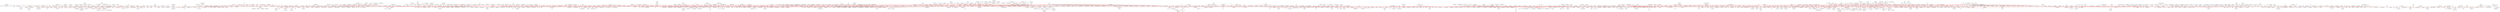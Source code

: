 strict graph  {
	node [label="\N"];
	1146	 [label="b'plasma physics'",
		level=2,
		pos="-11669.710000000052,3097.4800000000123"];
	618	 [height=0.05,
		label="b'astrophysics'",
		level=1,
		pos="-10256.30000000002,3210.9200000000146",
		width=0.05];
	1146 -- 618	 [color=red];
	3524	 [label="b'space physics'",
		level=3,
		pos="-11918.243070873556,3077.5327861272726"];
	1146 -- 3524;
	3525	 [label="b'magnetohydrodynamics'",
		level=3,
		pos="-11700.163381773637,3476.9150699278157"];
	1146 -- 3525;
	2648	 [label="b'antennas'",
		level=2,
		pos="-17467.07,5811.7699999999695"];
	643	 [height=0.05,
		label="b'metamaterials'",
		level=1,
		pos="-16664.390000000083,6027.059999999981",
		width=0.05];
	2648 -- 643	 [color=red];
	2658	 [label="b'rfid'",
		level=3,
		pos="-17846.322261662805,5844.421229321593"];
	2648 -- 2658;
	2659	 [label="b'computational electromagnetics'",
		level=3,
		pos="-17303.478345484367,6155.479399530157"];
	2648 -- 2659;
	2657	 [level=2,
		pos="-17622.386422562984,6159.297250204612"];
	2648 -- 2657	 [color=red];
	2655	 [level=2,
		pos="-17978.060000000085,5051.970000000014"];
	2648 -- 2655	 [color=red];
	2656	 [label="b'propagation'",
		level=3,
		pos="-17245.773534687738,5502.050360337155"];
	2648 -- 2656;
	426	 [level=2,
		pos="-6696.453996687093,-7728.667979866446"];
	405	 [height=0.05,
		label="b'comparative politics'",
		level=1,
		pos="-6416.680000000024,-7470.550000000052",
		width=0.05];
	426 -- 405	 [color=red];
	100	 [label="b'materials characterization'",
		level=3,
		pos="-6154.774566579252,-931.0188897018809"];
	51	 [height=0.05,
		label="b'materials science'",
		level=1,
		pos="-6444.539999999979,-684.1699999999764",
		width=0.05];
	100 -- 51;
	2427	 [label="b'automatic control'",
		level=3,
		pos="3724.405540679711,691.3797465463684"];
	1519	 [height=0.05,
		label="b'robotics'",
		level=1,
		pos="3420.7299999999823,920.9000000000433",
		width=0.05];
	2427 -- 1519;
	4270	 [label="b'public relations'",
		level=3,
		pos="-3380.919784321617,-1203.5161428264855"];
	3961	 [height=0.05,
		label="b'social media'",
		level=1,
		pos="-3624.3400000000215,-1257.4900000000107",
		width=0.05];
	4270 -- 3961;
	3250	 [height=0.05,
		label="b'quantum optics'",
		level=1,
		pos="-13716.990000000018,10264.75999999999",
		width=0.05];
	644	 [height=0.05,
		level=1,
		pos="-14826.389999999987,8503.579999999949",
		width=0.05];
	3250 -- 644	 [color=red];
	3266	 [label="b'ultracold atoms'",
		level=3,
		pos="-13460.145680164864,9301.071121827239"];
	3250 -- 3266;
	3257	 [label="b'nonlinear optics'",
		level=2,
		pos="-14517.94000000002,10714.65999999995"];
	3250 -- 3257	 [color=red];
	3279	 [label="b'cold atoms'",
		level=3,
		pos="-14085.958003176891,10171.15982166557"];
	3250 -- 3279;
	3269	 [label="b'quantum information theory'",
		level=3,
		pos="-13348.07260407534,10358.559444223925"];
	3250 -- 3269;
	3256	 [height=0.05,
		label="b'quantum information'",
		level=1,
		pos="-12654.22999999998,11868.959999999946",
		width=0.05];
	3250 -- 3256	 [color=red];
	3273	 [label="b'optomechanics'",
		level=3,
		pos="-13806.345716979531,10634.778832758055"];
	3250 -- 3273;
	3264	 [level=2,
		pos="-13380.720177494335,10086.375619448996"];
	3250 -- 3264	 [color=red];
	2617	 [label="b'micropaleontology'",
		level=3,
		pos="-8631.724406262258,-17558.470874502604"];
	2612	 [label="b'paleoceanography'",
		level=2,
		pos="-8579.900000000049,-17181.35999999998"];
	2617 -- 2612;
	5010	 [label="b'actuators'",
		level=3,
		pos="-12001.481828933993,6453.852109504554"];
	1249	 [height=0.05,
		label="b'sensors'",
		level=1,
		pos="-11821.239999999989,6789.130000000021",
		width=0.05];
	5010 -- 1249;
	1297	 [label="b'ocean acidification'",
		level=3,
		pos="-1982.3235822454594,-9449.52912355014"];
	727	 [height=0.05,
		label="b'climate change'",
		level=1,
		pos="-1602.7100000000448,-9477.670000000038",
		width=0.05];
	1297 -- 727;
	1574	 [label="b'magnetic resonance imaging'",
		level=2,
		pos="3533.780000000006,1963.7899999999918"];
	5040	 [label="b'image reconstruction'",
		level=3,
		pos="3839.2333979290815,2190.938855260472"];
	1574 -- 5040;
	1517	 [height=0.05,
		label="b'medical imaging'",
		level=1,
		pos="1575.9099999999853,507.8299999999999",
		width=0.05];
	1574 -- 1517	 [color=red];
	911	 [level=2,
		pos="313.9200000000128,275.570000000007"];
	659	 [height=0.05,
		label="b'machine learning'",
		level=1,
		pos="62.70999999999913,88.82000000003063",
		width=0.05];
	911 -- 659	 [color=red];
	2854	 [label="b'interaction design'",
		level=2,
		pos="4802.669999999973,-5353.959999999988"];
	1009	 [height=0.05,
		label="b'human-computer interaction'",
		level=1,
		pos="4323.450000000033,-4530.309999999954",
		width=0.05];
	2854 -- 1009	 [color=red];
	4928	 [label="b'design research'",
		level=3,
		pos="4473.65225835961,-5545.390683116463"];
	2854 -- 4928;
	4927	 [label="b'participatory design'",
		level=3,
		pos="4994.100683116447,-5682.977741640351"];
	2854 -- 4927;
	5082	 [label="b'experimental evolution'",
		level=3,
		pos="-35.25206715058363,-2838.1215709696776"];
	384	 [height=0.05,
		label="b'population genetics'",
		level=1,
		pos="-90.20000000001573,-3214.789999999957",
		width=0.05];
	5082 -- 384;
	4873	 [label="b'probability theory'",
		level=2,
		pos="6021.769999999963,-2574.3999999999924"];
	4871	 [level=2,
		pos="5287.919999999996,-2273.4100000000035"];
	4873 -- 4871	 [color=red];
	4874	 [label="b'mathematical finance'",
		level=3,
		pos="6137.111424747449,-2621.707508938807"];
	4873 -- 4874;
	4011	 [level=2,
		pos="-860.510000000002,408.3600000000042"];
	3998	 [height=0.05,
		label="b'synthetic biology'",
		level=1,
		pos="-670.5199999999968,430.0999999999731",
		width=0.05];
	4011 -- 3998	 [color=red];
	2722	 [level=2,
		pos="14943.534616911671,-5830.733053835482"];
	2715	 [height=0.05,
		label="b'transportation'",
		level=1,
		pos="14990.529999999953,-5452.990000000007",
		width=0.05];
	2722 -- 2715	 [color=red];
	293	 [level=2,
		pos="-3304.9842169134163,1711.2452070984375"];
	241	 [height=0.05,
		label="b'microbiology'",
		level=1,
		pos="-3121.2100000000173,2044.5999999999822",
		width=0.05];
	293 -- 241	 [color=red];
	3978	 [label="b'repair'",
		level=3,
		pos="-3495.290149498109,5463.06981134142"];
	3211	 [label="b'dna replication'",
		level=3,
		pos="-3589.2873754111206,5381.18350659817"];
	3978 -- 3211;
	3979	 [label="b'dna damage'",
		level=3,
		pos="-3401.3008572895933,5544.960062717726"];
	3978 -- 3979;
	2874	 [level=2,
		pos="3398.4499999999744,4376.430000000035"];
	1808	 [height=0.05,
		label="b'public health'",
		level=1,
		pos="3188.169999999999,4088.569999999987",
		width=0.05];
	2874 -- 1808	 [color=red];
	4096	 [label="b'distributed generation'",
		level=3,
		pos="9894.478844537027,-2720.5534914491077"];
	1482	 [height=0.05,
		label="b'smart grid'",
		level=1,
		pos="9965.539999999975,-2346.589999999962",
		width=0.05];
	4096 -- 1482;
	400	 [label="b'africa'",
		level=3,
		pos="-4875.724568792548,-4747.118100669968"];
	373	 [height=0.05,
		label="b'development'",
		level=1,
		pos="-5238.890000000039,-4633.059999999996",
		width=0.05];
	400 -- 373;
	330	 [height=0.05,
		label="b'developmental biology'",
		level=1,
		pos="-4155.030000000001,-2642.889999999992",
		width=0.05];
	313	 [height=0.05,
		label="b'genetics'",
		level=1,
		pos="-1484.540000000004,-2714.9599999999737",
		width=0.05];
	330 -- 313	 [color=red];
	2628	 [level=2,
		pos="-4408.841441622595,-2926.576680783608"];
	330 -- 2628	 [color=red];
	2626	 [label="b'reproductive biology'",
		level=3,
		pos="-4305.70458444275,-2293.3251986318205"];
	330 -- 2626;
	1950	 [label="b'intergroup relations'",
		level=3,
		pos="-2859.2475761612845,228.34606809214404"];
	1922	 [height=0.05,
		label="b'social psychology'",
		level=1,
		pos="-2482.479999999977,282.6099999999751",
		width=0.05];
	1950 -- 1922;
	5842	 [label="b'language variation'",
		level=3,
		pos="-797.2475393654684,-8359.620138056425"];
	2670	 [label="b'change'",
		level=3,
		pos="-1019.7186421815654,-8668.497118688447"];
	5842 -- 2670;
	1134	 [label="b'information science'",
		level=2,
		pos="5330.300000000001,13183.000000000045"];
	1140	 [label="b'bibliometrics'",
		level=2,
		pos="5737.660000000029,13746.789999999999"];
	1134 -- 1140	 [color=red];
	1139	 [label="b'librarianship'",
		level=3,
		pos="5625.316311499836,12942.451134482877"];
	1134 -- 1139;
	1142	 [label="b'library science'",
		level=3,
		pos="5035.283688500172,13423.548865517221"];
	1134 -- 1142;
	1128	 [level=2,
		pos="4684.399999999949,12479.019999999988"];
	1134 -- 1128	 [color=red];
	1043	 [label="b'artificial life'",
		level=3,
		pos="1009.3490083231218,-2653.5736973054118"];
	838	 [height=0.05,
		label="b'artificial intelligence'",
		level=1,
		pos="1231.7499999999786,-2540.859999999984",
		width=0.05];
	1043 -- 838;
	4626	 [label="b'fertility'",
		level=3,
		pos="1714.8197134101056,6625.517082716431"];
	1708	 [height=0.05,
		label="b'demography'",
		level=1,
		pos="1830.619999999989,6671.689999999997",
		width=0.05];
	4626 -- 1708;
	4241	 [label="b'movement disorders'",
		level=3,
		pos="-332.79048700454405,2847.970782436927"];
	489	 [height=0.05,
		label="b'neurology'",
		level=1,
		pos="-376.4700000000239,2892.4399999999932",
		width=0.05];
	4241 -- 489;
	825	 [level=2,
		pos="2056.108444445435,-8993.39126821597"];
	726	 [height=0.05,
		label="b'conservation biology'",
		level=1,
		pos="2426.3999999999537,-9081.609999999982",
		width=0.05];
	825 -- 726	 [color=red];
	88	 [level=2,
		pos="-6635.418182907468,-1013.5085796448456"];
	88 -- 51	 [color=red];
	1358	 [label="b'insar'",
		level=3,
		pos="757.4504767087744,-13812.275654240726"];
	1302	 [height=0.05,
		label="b'remote sensing'",
		level=1,
		pos="448.6199999999876,-13589.739999999909",
		width=0.05];
	1358 -- 1302;
	985	 [label="b'health informatics'",
		level=2,
		pos="994.4799999999968,1040.45999999999"];
	837	 [height=0.05,
		label="b'data mining'",
		level=1,
		pos="233.12999999998374,663.3000000000156",
		width=0.05];
	985 -- 837	 [color=red];
	4673	 [label="b'ehealth'",
		level=3,
		pos="1441.3212529557304,1261.817650180319"];
	985 -- 4673;
	2821	 [height=0.05,
		level=1,
		pos="3177.9987750870027,7327.1794969224175",
		width=0.05];
	562	 [height=0.05,
		label="b'gender'",
		level=1,
		pos="2798.639999999983,7295.790000000028",
		width=0.05];
	2821 -- 562	 [color=red];
	2393	 [level=2,
		pos="3800.8874927682195,940.3592251832874"];
	2393 -- 1519	 [color=red];
	301	 [label="b'host-pathogen interactions'",
		level=3,
		pos="-3002.693602955821,2005.9281976572656"];
	301 -- 241;
	3886	 [label="b'solar energy conversion'",
		level=3,
		pos="-11644.375965891797,-4691.964926969462"];
	3874	 [label="b'photocatalysis'",
		level=2,
		pos="-11644.88999999999,-4816.629999999988"];
	3886 -- 3874;
	1931	 [label="b'social influence'",
		level=3,
		pos="-2394.1738540624037,-609.6335434063585"];
	1169	 [height=0.05,
		label="b'emotion'",
		level=1,
		pos="-2145.0000000000064,-618.519999999964",
		width=0.05];
	1931 -- 1169;
	1062	 [label="b'fuzzy logic'",
		level=3,
		pos="1187.3272639526272,-2162.8057693998862"];
	1062 -- 838;
	861	 [level=2,
		pos="229.7299999999832,334.98000000000866"];
	861 -- 659	 [color=red];
	3541	 [label="b'ionosphere'",
		level=3,
		pos="-12415.268684634158,3037.5210109160926"];
	3538	 [label="b'space weather'",
		level=3,
		pos="-12166.75851516771,3057.5309055006055"];
	3541 -- 3538;
	3664	 [label="b'gravity'",
		level=3,
		pos="-11378.978742675894,4216.090449504406"];
	1147	 [height=0.05,
		label="b'cosmology'",
		level=1,
		pos="-11268.29999999999,4580.300000000059",
		width=0.05];
	3664 -- 1147;
	2023	 [label="b'concurrency'",
		level=3,
		pos="9567.016708891939,-11843.849803223502"];
	1403	 [height=0.05,
		label="b'programming languages'",
		level=1,
		pos="9307.749999999965,-11565.13999999999",
		width=0.05];
	2023 -- 1403;
	5831	 [level=2,
		pos="-2580.8425439980424,-7752.08757009512"];
	768	 [height=0.05,
		level=1,
		pos="-2477.7800000000207,-7385.649999999994",
		width=0.05];
	5831 -- 768	 [color=red];
	2928	 [height=0.05,
		level=1,
		pos="-5465.769999999981,1092.0199999999877",
		width=0.05];
	5105	 [level=2,
		pos="-5671.684269441379,771.8673889018116"];
	2928 -- 5105	 [color=red];
	147	 [height=0.05,
		label="b'polymers'",
		level=1,
		pos="-5942.14999999999,3682.16999999996",
		width=0.05];
	2928 -- 147	 [color=red];
	758	 [label="b'ethology'",
		level=3,
		pos="-1987.759793512121,-5439.9557944504595"];
	374	 [height=0.05,
		label="b'ecology'",
		level=1,
		pos="-1612.3299999999913,-5377.099999999953",
		width=0.05];
	758 -- 374;
	1306	 [level=2,
		pos="-2130.7062966962267,-12422.312817095595"];
	1264	 [height=0.05,
		label="b'hydrology'",
		level=1,
		pos="-2506.159999999978,-12359.600000000017",
		width=0.05];
	1306 -- 1264	 [color=red];
	1223	 [label="b'nuclear medicine'",
		level=3,
		pos="-7962.332574421234,8595.386090406304"];
	1220	 [label="b'molecular imaging'",
		level=2,
		pos="-7806.78999999999,8247.960000000048"];
	1223 -- 1220;
	342	 [label="b'plant molecular biology'",
		level=3,
		pos="-1660.2267751260908,-2377.272958794125"];
	342 -- 313;
	3521	 [label="b'anaerobic digestion'",
		level=3,
		pos="-12112.797543052084,213.198916205927"];
	2271	 [label="b'wastewater treatment'",
		level=2,
		pos="-11985.810000000018,-145.64999999999418"];
	3521 -- 2271;
	5700	 [level=2,
		pos="-3789.3586497089423,12050.57587161381"];
	3177	 [height=0.05,
		level=1,
		pos="-3988.5700000000097,11726.21000000002",
		width=0.05];
	5700 -- 3177	 [color=red];
	4632	 [label="b'medical anthropology'",
		level=3,
		pos="4198.21945495719,4882.701109242789"];
	1813	 [height=0.05,
		label="b'global health'",
		level=1,
		pos="3939.990000000016,4603.030000000012",
		width=0.05];
	4632 -- 1813;
	5281	 [level=2,
		pos="14940.110774018536,2168.715155261688"];
	2549	 [label="b'solid mechanics'",
		level=2,
		pos="14562.230000000065,2214.590000000013"];
	5281 -- 2549	 [color=red];
	2510	 [level=2,
		pos="10439.687796157714,2959.872962241049"];
	2376	 [height=0.05,
		label="b'biomechanics'",
		level=1,
		pos="10157.179999999978,2704.749999999969",
		width=0.05];
	2510 -- 2376	 [color=red];
	1179	 [level=2,
		pos="-1906.1800000000376,945.3200000000234"];
	1168	 [height=0.05,
		label="b'aging'",
		level=1,
		pos="-2108.860000000025,963.7700000000095",
		width=0.05];
	1179 -- 1168	 [color=red];
	4573	 [label="b'adolescence'",
		level=2,
		pos="2056.2699999999795,10086.649999999967"];
	4575	 [label="b'prevention'",
		level=3,
		pos="1966.6668781228786,10456.608999488346"];
	4573 -- 4575;
	4572	 [level=2,
		pos="2220.010000000002,9410.590000000038"];
	4573 -- 4572	 [color=red];
	213	 [label="b'cell migration'",
		level=3,
		pos="-4641.100145415576,4809.293612028816"];
	192	 [height=0.05,
		label="b'cancer'",
		level=1,
		pos="-4260.6600000000035,4796.500000000027",
		width=0.05];
	213 -- 192;
	3556	 [label="b'voting behavior'",
		level=3,
		pos="-3461.817538665789,-256.4247777453056"];
	3548	 [height=0.05,
		label="b'public opinion'",
		level=1,
		pos="-3250.7600000000407,-389.17000000000735",
		width=0.05];
	3556 -- 3548;
	3114	 [label="b'information security'",
		level=2,
		pos="14175.160000000024,11839.680000000057"];
	5229	 [label="b'digital forensics'",
		level=3,
		pos="14236.281085408044,12215.396107814335"];
	3114 -- 5229;
	2489	 [height=0.05,
		label="b'cryptography'",
		level=1,
		pos="14055.359999999977,11103.259999999967",
		width=0.05];
	3114 -- 2489	 [color=red];
	2587	 [level=2,
		pos="-4311.130000000016,-16427.749999999905"];
	4316	 [label="b'paleoecology'",
		level=2,
		pos="-3388.0800000000127,-16719.34999999999"];
	2587 -- 4316	 [color=red];
	4317	 [label="b'paleobiology'",
		level=2,
		pos="-4182.24,-17298.670000000042"];
	2587 -- 4317	 [color=red];
	2571	 [height=0.05,
		label="b'geology'",
		level=1,
		pos="-5199.050000000007,-15243.089999999976",
		width=0.05];
	2587 -- 2571	 [color=red];
	1622	 [label="b'grid computing'",
		level=3,
		pos="4003.7395142106425,2774.452604292017"];
	1591	 [height=0.05,
		label="b'cloud computing'",
		level=1,
		pos="4126.119999999981,2750.6899999999823",
		width=0.05];
	1622 -- 1591;
	2688	 [level=2,
		pos="7125.381736904948,-2410.554645852379"];
	1462	 [height=0.05,
		label="b'operations research'",
		level=1,
		pos="6759.329999999953,-2306.1299999999737",
		width=0.05];
	2688 -- 1462	 [color=red];
	2191	 [label="b'thermoelectrics'",
		level=2,
		pos="-17121.80000000004,-4468.9099999999835"];
	5069	 [label="b'nanoscale heat transfer'",
		level=3,
		pos="-16952.124972967882,-4128.162636174228"];
	2191 -- 5069;
	2175	 [height=0.05,
		label="b'heat transfer'",
		level=1,
		pos="-17407.160000000073,-5041.980000000023",
		width=0.05];
	2191 -- 2175	 [color=red];
	1617	 [label="b'service computing'",
		level=3,
		pos="4149.233011908696,2998.9486702204067"];
	1617 -- 1591;
	2472	 [label="b'brain connectivity'",
		level=3,
		pos="605.1272751293955,3184.8198023847162"];
	476	 [height=0.05,
		label="b'neuroimaging'",
		level=1,
		pos="460.8099999999695,3388.1400000000085",
		width=0.05];
	2472 -- 476;
	3031	 [level=2,
		pos="-3904.7056116977647,7871.811746468836"];
	3011	 [height=0.05,
		label="b'structural biology'",
		level=1,
		pos="-3597.550000000011,7646.970000000028",
		width=0.05];
	3031 -- 3011	 [color=red];
	2964	 [label="b'communication networks'",
		level=3,
		pos="4698.042142309433,-6615.757455177984"];
	2933	 [height=0.05,
		label="b'information theory'",
		level=1,
		pos="4377.669999999936,-6821.329999999973",
		width=0.05];
	2964 -- 2933;
	2759	 [level=2,
		pos="-2012.336001810171,2780.7650745663223"];
	1937	 [height=0.05,
		label="b'personality'",
		level=1,
		pos="-2197.9299999999894,2448.4200000000183",
		width=0.05];
	2759 -- 1937	 [color=red];
	4263	 [label="b'comparative law'",
		level=3,
		pos="-11590.169622177977,-7069.231373487147"];
	3234	 [label="b'constitutional law'",
		level=2,
		pos="-11209.720000000052,-7081.74000000002"];
	4263 -- 3234;
	4406	 [label="b'language processing'",
		level=3,
		pos="112.9900466617537,570.6063681386822"];
	855	 [label="b'speech'",
		level=2,
		pos="106.51999999997861,508.6099999999824"];
	4406 -- 855;
	1958	 [label="b'attitudes'",
		level=3,
		pos="-2294.9491636248586,446.9230063857285"];
	1958 -- 1922;
	3327	 [level=2,
		pos="-4690.3872479313995,-2424.724441303768"];
	317	 [height=0.05,
		label="b'cancer biology'",
		level=1,
		pos="-4786.220000000025,-2056.3299999999963",
		width=0.05];
	3327 -- 317	 [color=red];
	1394	 [label="b'urban geography'",
		level=3,
		pos="1361.3828093398238,-15382.46259017446"];
	1338	 [height=0.05,
		label="b'gis'",
		level=1,
		pos="1069.5299999999952,-15626.839999999947",
		width=0.05];
	1394 -- 1338;
	1777	 [label="b'investments'",
		level=2,
		pos="11620.759999999955,-8757.859999999982"];
	1764	 [height=0.05,
		level=1,
		pos="11723.529999999946,-7933.729999999998",
		width=0.05];
	1777 -- 1764	 [color=red];
	5472	 [label="b'mutual funds'",
		level=3,
		pos="11573.656664621481,-9135.589607720622"];
	1777 -- 5472;
	4261	 [label="b'legal theory'",
		level=3,
		pos="-11197.211373487156,-6701.290377822095"];
	4261 -- 3234;
	233	 [label="b'metastasis'",
		level=3,
		pos="-4495.943308124901,4497.267405401161"];
	233 -- 192;
	1773	 [label="b'risk management'",
		level=2,
		pos="11804.570000000002,-6850.539999999981"];
	1773 -- 1764	 [color=red];
	2894	 [label="b'insurance'",
		level=3,
		pos="11449.164030824526,-6986.866731887037"];
	1773 -- 2894;
	2891	 [label="b'project management'",
		level=2,
		pos="11416.690000000042,-6479.230000000025"];
	1773 -- 2891	 [color=red];
	2892	 [label="b'derivatives'",
		level=3,
		pos="12159.975969175479,-6714.21326811293"];
	1773 -- 2892;
	417	 [label="b'european politics'",
		level=3,
		pos="-6268.266681066043,-7670.899857554479"];
	405 -- 417;
	397	 [height=0.05,
		label="b'political economy'",
		level=1,
		pos="-5757.730000000047,-7084.479999999985",
		width=0.05];
	405 -- 397	 [color=red];
	423	 [label="b'european union'",
		level=3,
		pos="-6445.945129462739,-7091.021433288539"];
	405 -- 423;
	418	 [label="b'democratization'",
		level=3,
		pos="-6790.8714275849925,-7540.400957577512"];
	405 -- 418;
	428	 [label="b'political methodology'",
		level=3,
		pos="-6452.422019582401,-7849.5234671303215"];
	405 -- 428;
	415	 [height=0.05,
		label="b'political science'",
		level=1,
		pos="-7778.140000000015,-6932.970000000003",
		width=0.05];
	405 -- 415	 [color=red];
	429	 [label="b'comparative political economy'",
		level=3,
		pos="-6172.3986148742615,-7520.481788873738"];
	405 -- 429;
	3488	 [level=2,
		pos="3819.582612981359,5710.43177465672"];
	1707	 [height=0.05,
		label="b'criminology'",
		level=1,
		pos="3978.8200000000206,6056.180000000009",
		width=0.05];
	3488 -- 1707	 [color=red];
	2482	 [label="b'population genomics'",
		level=3,
		pos="430.2664388313168,-4793.248519831155"];
	729	 [height=0.05,
		label="b'evolutionary biology'",
		level=1,
		pos="607.5499999999538,-5130.099999999984",
		width=0.05];
	2482 -- 729;
	447	 [label="b'conflict'",
		level=2,
		pos="-9397.940000000064,-6480.439999999986"];
	5177	 [label="b'peace'",
		level=3,
		pos="-9169.286200099941,-6381.021599035523"];
	447 -- 5177;
	5178	 [label="b'negotiation'",
		level=3,
		pos="-9549.721924995009,-6131.354583522308"];
	447 -- 5178;
	430	 [height=0.05,
		label="b'international relations'",
		level=1,
		pos="-9129.630000000026,-7097.529999999995",
		width=0.05];
	447 -- 430	 [color=red];
	53	 [height=0.05,
		label="b'energy storage'",
		level=1,
		pos="-9465.77000000003,-4977.3699999999735",
		width=0.05];
	28	 [height=0.05,
		label="b'electrochemistry'",
		level=1,
		pos="-10057.970000000092,-3520.9099999999944",
		width=0.05];
	53 -- 28	 [color=red];
	2074	 [label="b'lithium ion batteries'",
		level=3,
		pos="-9322.393493569256,-5329.990983715167"];
	53 -- 2074;
	2689	 [label="b'integer programming'",
		level=3,
		pos="6636.324558045491,-2089.2516011016432"];
	2689 -- 1462;
	571	 [label="b'social justice'",
		level=3,
		pos="547.3188680791236,5720.4964670660165"];
	555	 [height=0.05,
		label="b'education'",
		level=1,
		pos="742.8399999999529,6047.100000000004",
		width=0.05];
	571 -- 555;
	2701	 [level=2,
		pos="9763.319260961103,-4268.207028465611"];
	2674	 [height=0.05,
		label="b'supply chain management'",
		level=1,
		pos="9492.939999999997,-4536.150000000023",
		width=0.05];
	2701 -- 2674	 [color=red];
	848	 [height=0.05,
		label="b'signal processing'",
		level=1,
		pos="1508.4099999999758,-4423.749999999956",
		width=0.05];
	659 -- 848	 [color=red];
	874	 [level=2,
		pos="371.5956555726139,-133.6390581073898"];
	659 -- 874	 [color=red];
	948	 [level=2,
		pos="310.82188662609144,-199.86472849700255"];
	659 -- 948	 [color=red];
	850	 [level=2,
		pos="140.70586452455433,-283.758885431809"];
	659 -- 850	 [color=red];
	659 -- 837	 [color=red];
	899	 [label="b'bayesian inference'",
		level=3,
		pos="-142.40897037875288,-231.84273363661345"];
	659 -- 899;
	970	 [label="b'ai'",
		level=3,
		pos="33.6043783237983,210.0409035258508"];
	659 -- 970;
	917	 [level=2,
		pos="180.2614465282931,450.869773058474"];
	659 -- 917	 [color=red];
	900	 [label="b'biomedical signal processing'",
		level=3,
		pos="-45.24000428500585,151.1773671642095"];
	659 -- 900;
	346	 [height=0.05,
		label="b'bioinformatics'",
		level=1,
		pos="-642.6700000000283,-46.98000000002867",
		width=0.05];
	659 -- 346	 [color=red];
	840	 [height=0.05,
		label="b'optimization'",
		level=1,
		pos="2165.5099999999793,-1051.2200000000175",
		width=0.05];
	659 -- 840	 [color=red];
	854	 [height=0.05,
		level=1,
		pos="-32.29384640443065,-279.78907465892047",
		width=0.05];
	659 -- 854	 [color=red];
	949	 [label="b'activity recognition'",
		level=3,
		pos="48.72670962018856,337.759844639766"];
	659 -- 949;
	905	 [label="b'network analysis'",
		level=3,
		pos="420.646060183593,-40.71824752868707"];
	659 -- 905;
	940	 [label="b'brain computer interface'",
		level=3,
		pos="-292.6415060623074,-47.64863336242081"];
	659 -- 940;
	843	 [level=2,
		pos="-175.06882593196002,-208.43344521294534"];
	659 -- 843	 [color=red];
	856	 [label="b'medical image analysis'",
		level=2,
		pos="764.8799999999601,288.9699999999848"];
	659 -- 856	 [color=red];
	956	 [level=2,
		pos="443.3370670736647,93.44780330872126"];
	659 -- 956	 [color=red];
	888	 [height=0.05,
		label="b'computational neuroscience'",
		level=1,
		pos="576.0800000000017,-296.8800000000174",
		width=0.05];
	659 -- 888	 [color=red];
	851	 [label="b'intelligent transportation systems'",
		level=2,
		pos="439.19999999997526,-7.360000000031505"];
	659 -- 851	 [color=red];
	891	 [label="b'speech processing'",
		level=3,
		pos="405.7833004398526,253.74147003310642"];
	659 -- 891;
	880	 [level=2,
		pos="199.66747167503982,-266.34338733732585"];
	659 -- 880	 [color=red];
	907	 [label="b'learning theory'",
		level=3,
		pos="221.05728536420537,434.9767823550082"];
	659 -- 907;
	659 -- 855	 [color=red];
	858	 [level=2,
		pos="434.7412957681448,8.252663432168475"];
	659 -- 858	 [color=red];
	844	 [height=0.05,
		label="b'statistics'",
		level=1,
		pos="1497.3999999999824,-1367.7599999999893",
		width=0.05];
	659 -- 844	 [color=red];
	947	 [label="b'statistical modeling'",
		level=3,
		pos="44.588405158981914,212.16201419307254"];
	659 -- 947;
	847	 [height=0.05,
		label="b'natural language processing'",
		level=1,
		pos="1683.87999999996,-20.849999999983993",
		width=0.05];
	659 -- 847	 [color=red];
	877	 [level=2,
		pos="-53.18999999999869,230.84000000001652"];
	659 -- 877	 [color=red];
	869	 [label="b'intelligent systems'",
		level=3,
		pos="-27.17947709524742,175.20012834170302"];
	659 -- 869;
	919	 [label="b'big data analytics'",
		level=3,
		pos="-186.41793104389217,98.91220654268909"];
	659 -- 919;
	849	 [label="b'classification'",
		level=3,
		pos="22.85472237654176,206.9436704066611"];
	659 -- 849;
	863	 [level=2,
		pos="382.11556632246857,295.89115915742565"];
	659 -- 863	 [color=red];
	659 -- 838	 [color=red];
	903	 [level=2,
		pos="55.07262253146851,-291.7585743022649"];
	659 -- 903	 [color=red];
	936	 [label="b'computational statistics'",
		level=3,
		pos="-107.46339161939733,-251.67874821692857"];
	659 -- 936;
	841	 [height=0.05,
		label="b'computer vision'",
		level=1,
		pos="838.5099999999802,204.09000000003653",
		width=0.05];
	659 -- 841	 [color=red];
	876	 [label="b'recommender systems'",
		level=2,
		pos="372.4899999999898,-320.97000000001935"];
	659 -- 876	 [color=red];
	889	 [label="b'music information retrieval'",
		level=3,
		pos="-60.33744371068315,108.84426680425895"];
	659 -- 889;
	862	 [height=0.05,
		level=1,
		pos="145.50999999997657,-442.230000000005",
		width=0.05];
	659 -- 862	 [color=red];
	890	 [label="b'statistical signal processing'",
		level=3,
		pos="-36.93631634860503,163.73499384591742"];
	659 -- 890;
	969	 [label="b'image segmentation'",
		level=3,
		pos="-51.96944746607096,137.71037731143952"];
	659 -- 969;
	857	 [height=0.05,
		level=1,
		pos="580.4999999999627,261.0000000000273",
		width=0.05];
	659 -- 857	 [color=red];
	870	 [level=2,
		pos="406.3976652504046,-74.81731086546205"];
	659 -- 870	 [color=red];
	846	 [height=0.05,
		label="b'algorithms'",
		level=1,
		pos="-238.46000000001368,64.57000000000517",
		width=0.05];
	659 -- 846	 [color=red];
	868	 [level=2,
		pos="74.38999999997759,435.76000000003296"];
	659 -- 868	 [color=red];
	945	 [level=2,
		pos="-16.985046983476778,-283.3991293295435"];
	659 -- 945	 [color=red];
	935	 [level=2,
		pos="237.56079043016638,-249.30066165570202"];
	659 -- 935	 [color=red];
	842	 [height=0.05,
		level=1,
		pos="256.66999999996733,409.39999999997053",
		width=0.05];
	659 -- 842	 [color=red];
	906	 [label="b'time series analysis'",
		level=3,
		pos="326.00948675890544,363.723184821635"];
	659 -- 906;
	938	 [label="b'statistical learning'",
		level=3,
		pos="-70.62150229654844,-267.7204482634313"];
	659 -- 938;
	955	 [label="b'neuroinformatics'",
		level=3,
		pos="2.402182137273485,197.92825710924444"];
	659 -- 955;
	918	 [level=2,
		pos="36.58565246742391,-290.9376848709432"];
	659 -- 918	 [color=red];
	839	 [label="b'audio signal processing'",
		level=3,
		pos="-57.02650980838462,123.53041462854162"];
	659 -- 839;
	964	 [label="b'convex optimization'",
		level=3,
		pos="-223.5624391578571,-162.0713536396995"];
	659 -- 964;
	977	 [label="b'brain-machine interfaces'",
		level=3,
		pos="136.91009237880098,462.1733541346117"];
	659 -- 977;
	894	 [level=2,
		pos="443.35870815032507,86.59699841373892"];
	659 -- 894	 [color=red];
	884	 [label="b'segmentation'",
		level=3,
		pos="-263.16338261797995,-107.91565831762387"];
	659 -- 884;
	5810	 [label="b'vertebrate paleontology'",
		level=3,
		pos="-4126.512684689285,-17675.223909926397"];
	5810 -- 4317;
	2111	 [label="b'fault diagnosis'",
		level=3,
		pos="1391.8829692616205,-4468.056836629075"];
	848 -- 2111;
	2126	 [level=2,
		pos="1662.4616902076255,-4771.839726215383"];
	848 -- 2126	 [color=red];
	2127	 [label="b'radar'",
		level=3,
		pos="1784.879904204162,-4162.096081967199"];
	848 -- 2127;
	2110	 [height=0.05,
		label="b'communication'",
		level=1,
		pos="3114.91999999998,-5699.040000000003",
		width=0.05];
	848 -- 2110	 [color=red];
	2112	 [height=0.05,
		label="b'wireless communications'",
		level=1,
		pos="3720.0799999999763,-5269.109999999939",
		width=0.05];
	848 -- 2112	 [color=red];
	2113	 [label="b'communication systems'",
		level=3,
		pos="1412.373103356956,-4653.844530883012"];
	848 -- 2113;
	247	 [height=0.05,
		label="b'inflammation'",
		level=1,
		pos="-5371.170000000013,-973.5799999999854",
		width=0.05];
	4249	 [label="b'thrombosis'",
		level=3,
		pos="-5739.471244393961,-877.3896983556174"];
	247 -- 4249;
	4250	 [level=2,
		pos="-5316.726094046994,-1350.3216115285547"];
	247 -- 4250	 [color=red];
	4252	 [label="b'macrophages'",
		level=3,
		pos="-4996.861663690511,-1042.8017460179644"];
	247 -- 4252;
	4248	 [level=2,
		pos="-5371.809837200118,-1354.2346615515314"];
	247 -- 4248	 [color=red];
	205	 [height=0.05,
		label="b'immunology'",
		level=1,
		pos="-3649.560000000046,2109.6600000000053",
		width=0.05];
	247 -- 205	 [color=red];
	4429	 [level=2,
		pos="-13564.312954267123,-3001.2798420606896"];
	33	 [label="b'surface science'",
		level=2,
		pos="-13374.05999999998,-3330.979999999974"];
	4429 -- 33	 [color=red];
	1925	 [level=2,
		pos="-2086.1170981831647,-242.44662334828877"];
	1925 -- 1169	 [color=red];
	7	 [level=2,
		pos="-14362.192781438032,-11580.37397118999"];
	1	 [height=0.05,
		label="b'sustainability'",
		level=1,
		pos="-13991.560000000025,-11493.599999999944",
		width=0.05];
	7 -- 1	 [color=red];
	3015	 [label="b'glycobiology'",
		level=3,
		pos="-1768.6267128067984,4143.476180806656"];
	315	 [height=0.05,
		label="b'biochemistry'",
		level=1,
		pos="-2013.58000000002,4190.000000000009",
		width=0.05];
	3015 -- 315;
	565	 [label="b'pedagogy'",
		level=3,
		pos="273.0281899851125,6214.262130301648"];
	565 -- 555;
	4783	 [label="b'curriculum'",
		level=3,
		pos="-85.62253193334772,6341.808358861852"];
	565 -- 4783;
	728	 [height=0.05,
		level=1,
		pos="-4137.690000000053,-5280.169999999989",
		width=0.05];
	1582	 [height=0.05,
		level=1,
		pos="-4239.949999999992,-7817.229999999974",
		width=0.05];
	728 -- 1582	 [color=red];
	728 -- 374	 [color=red];
	3189	 [label="b'peptides'",
		level=3,
		pos="-4997.789846696643,8990.912285859897"];
	3158	 [label="b'proteins'",
		level=2,
		pos="-4772.12000000006,9297.459999999972"];
	3189 -- 3158;
	787	 [height=0.05,
		label="b'community ecology'",
		level=1,
		pos="1896.1099999999801,-11546.629999999963",
		width=0.05];
	787 -- 726	 [color=red];
	1651	 [label="b'population'",
		level=3,
		pos="1517.326737414613,-11508.925613812817"];
	787 -- 1651;
	1653	 [level=2,
		pos="1901.2367716456672,-11927.250673328484"];
	787 -- 1653	 [color=red];
	737	 [label="b'fisheries'",
		level=2,
		pos="-2486.1500000000087,-6917.620000000008"];
	4774	 [label="b'fish ecology'",
		level=3,
		pos="-2782.6696366663637,-6678.926711816579"];
	737 -- 4774;
	737 -- 374	 [color=red];
	4775	 [label="b'marine conservation'",
		level=3,
		pos="-2389.038607675364,-6995.7930269692915"];
	737 -- 4775;
	4772	 [label="b'aquaculture'",
		level=2,
		pos="-3171.139999999983,-7532.139999999994"];
	737 -- 4772	 [color=red];
	4771	 [label="b'fisheries management'",
		level=3,
		pos="-2363.692775703893,-6894.256077331322"];
	737 -- 4771;
	44	 [label="b'ionic liquids'",
		level=3,
		pos="-13640.25924845819,-3993.0468396689307"];
	12	 [height=0.05,
		label="b'catalysis'",
		level=1,
		pos="-13393.219999999958,-4282.650000000023",
		width=0.05];
	44 -- 12;
	4702	 [label="b'teams'",
		level=3,
		pos="-4306.987502922656,15518.419419938065"];
	2916	 [height=0.05,
		label="b'leadership'",
		level=1,
		pos="-3926.40999999996,15526.110000000046",
		width=0.05];
	4702 -- 2916;
	5022	 [label="b'inorganic'",
		level=3,
		pos="-14192.259948827645,-2045.7663356226683"];
	36	 [label="b'organometallic chemistry'",
		level=3,
		pos="-14064.162292328938,-2404.2204765557926"];
	5022 -- 36;
	1087	 [label="b'environmental microbiology'",
		level=2,
		pos="-3564.179999999971,6606.140000000019"];
	283	 [height=0.05,
		label="b'microbial ecology'",
		level=1,
		pos="-3095.649999999974,5624.710000000012",
		width=0.05];
	1087 -- 283	 [color=red];
	3742	 [label="b'bioremediation'",
		level=3,
		pos="-3728.1737300007358,6949.6577393862135"];
	1087 -- 3742;
	2982	 [label="b'scientometrics'",
		level=3,
		pos="5960.594158631562,14055.332933265072"];
	2982 -- 1140;
	2801	 [label="b'hippocampus'",
		level=3,
		pos="156.7764690519616,4615.975678095898"];
	2775	 [height=0.05,
		label="b'memory'",
		level=1,
		pos="135.16999999999734,4864.370000000008",
		width=0.05];
	2801 -- 2775;
	130	 [label="b'nanowires'",
		level=3,
		pos="-6533.065054365197,3312.3726934493416"];
	69	 [height=0.05,
		label="b'nanotechnology'",
		level=1,
		pos="-6722.2700000000195,2982.0700000000015",
		width=0.05];
	130 -- 69;
	4563	 [level=2,
		pos="1487.8599999999797,999.5200000000132"];
	4542	 [label="b'digital libraries'",
		level=2,
		pos="1351.3599999999687,845.0400000000427"];
	4563 -- 4542	 [color=red];
	3853	 [label="b'rock mechanics'",
		level=2,
		pos="3377.309999999995,715.3099999999667"];
	3842	 [label="b'geomechanics'",
		level=2,
		pos="5705.050000000045,73.43000000001848"];
	3853 -- 3842	 [color=red];
	3915	 [label="b'engineering geology'",
		level=3,
		pos="3369.359442197552,745.4453848851608"];
	3853 -- 3915;
	3917	 [level=2,
		pos="3180.4399999999914,518.6100000000097"];
	3853 -- 3917	 [color=red];
	5057	 [label="b'distance education'",
		level=3,
		pos="-1275.2777293551294,8583.52564330242"];
	1233	 [label="b'online learning'",
		level=2,
		pos="-922.7499999999936,8439.920000000087"];
	5057 -- 1233;
	1672	 [label="b'mobile systems'",
		level=3,
		pos="8441.449383160872,10897.825558835892"];
	1656	 [height=0.05,
		label="b'wireless networks'",
		level=1,
		pos="8552.669999999858,11261.870000000044",
		width=0.05];
	1672 -- 1656;
	2319	 [label="b'led'",
		level=3,
		pos="-8508.50125615362,5556.5229821133635"];
	110	 [height=0.05,
		label="b'solar cells'",
		level=1,
		pos="-8182.81000000001,5753.559999999974",
		width=0.05];
	2319 -- 110;
	589	 [height=0.05,
		label="b'entrepreneurship'",
		level=1,
		pos="1429.869999999968,11543.320000000067",
		width=0.05];
	4194	 [label="b'innovation management'",
		level=2,
		pos="1111.3099999999795,10925.020000000042"];
	589 -- 4194	 [color=red];
	4183	 [label="b'venture capital'",
		level=3,
		pos="1565.108891378804,11187.498664199094"];
	589 -- 4183;
	577	 [height=0.05,
		label="b'innovation'",
		level=1,
		pos="-514.9000000000451,12033.830000000044",
		width=0.05];
	589 -- 577	 [color=red];
	4182	 [level=2,
		pos="1784.9545845971334,11406.158348894434"];
	589 -- 4182	 [color=red];
	4188	 [label="b'organization theory'",
		level=3,
		pos="1545.2105181271468,11906.080176467549"];
	589 -- 4188;
	2026	 [label="b'program verification'",
		level=3,
		pos="9577.398724383687,-11296.461853901732"];
	2026 -- 1403;
	1491	 [level=2,
		pos="13046.369678455005,-2312.8267242409447"];
	1481	 [height=0.05,
		label="b'renewable energy'",
		level=1,
		pos="13050.119999999972,-1932.1900000000041",
		width=0.05];
	1491 -- 1481	 [color=red];
	1673	 [level=2,
		pos="8179.118432763817,11188.674321384009"];
	1673 -- 1656	 [color=red];
	2183	 [label="b'mass transfer'",
		level=2,
		pos="-16722.199999999975,-8106.240000000056"];
	5902	 [label="b'heat'",
		level=3,
		pos="-16341.662353671638,-8096.780587785032"];
	2183 -- 5902;
	2152	 [height=0.05,
		label="b'cfd'",
		level=1,
		pos="-17488.150000000052,-8125.2799999999515",
		width=0.05];
	2183 -- 2152	 [color=red];
	2925	 [label="b'adhesion'",
		level=3,
		pos="-5562.436268575021,3708.925614735777"];
	2925 -- 147;
	1022	 [label="b'automated reasoning'",
		level=3,
		pos="996.8326585972181,-2457.311083984534"];
	1022 -- 838;
	1583	 [level=2,
		pos="-4285.890000000018,-8504.840000000038"];
	1582 -- 1583	 [color=red];
	2310	 [label="b'patient safety'",
		level=3,
		pos="-1368.4328615007325,3462.8583758258956"];
	2308	 [label="b'quality'",
		level=3,
		pos="-1500.5379489065972,3251.415127735958"];
	2310 -- 2308;
	1751	 [level=2,
		pos="1823.1079827066123,-1564.7693671725742"];
	1751 -- 844	 [color=red];
	2837	 [label="b'international development'",
		level=3,
		pos="2429.7492246434726,7389.694081963686"];
	2837 -- 562;
	2798	 [label="b'metacognition'",
		level=3,
		pos="383.32743814519375,5153.01557271121"];
	2775 -- 2798;
	2792	 [height=0.05,
		level=1,
		pos="-2130.2400000000507,9411.190000000044",
		width=0.05];
	2775 -- 2792	 [color=red];
	2794	 [label="b'cognitive aging'",
		level=3,
		pos="497.48571309519855,4747.640805721625"];
	2775 -- 2794;
	556	 [height=0.05,
		label="b'cognitive neuroscience'",
		level=1,
		pos="-1028.4200000000283,4250.870000000004",
		width=0.05];
	2775 -- 556	 [color=red];
	821	 [label="b'restoration ecology'",
		level=3,
		pos="2545.4185530449895,-8720.039861875122"];
	821 -- 726;
	3353	 [label="b'transnationalism'",
		level=3,
		pos="4568.924651839697,8591.188404135202"];
	2807	 [height=0.05,
		label="b'migration'",
		level=1,
		pos="4261.729999999974,8366.400000000032",
		width=0.05];
	3353 -- 2807;
	378	 [label="b'theoretical biology'",
		level=3,
		pos="-1788.8374499471902,-2937.156565387683"];
	345	 [height=0.05,
		label="b'evolution'",
		level=1,
		pos="-1979.6900000000019,-3266.50999999996",
		width=0.05];
	378 -- 345;
	729 -- 374	 [color=red];
	2479	 [label="b'social evolution'",
		level=3,
		pos="856.4475505348122,-4842.092378416262"];
	729 -- 2479;
	2477	 [level=2,
		pos="661.1999999999748,-6679.220000000023"];
	729 -- 2477	 [color=red];
	2481	 [level=2,
		pos="559.8888717564673,-5507.759631953311"];
	729 -- 2481	 [color=red];
	5158	 [label="b'model checking'",
		level=3,
		pos="11858.953443762855,-9594.273996835513"];
	1417	 [height=0.05,
		label="b'formal methods'",
		level=1,
		pos="11072.42999999998,-10207.500000000036",
		width=0.05];
	5158 -- 1417;
	5721	 [label="b'formal verification'",
		level=3,
		pos="12159.112376091158,-9360.173599364474"];
	5158 -- 5721;
	1771	 [level=2,
		pos="12707.619999999948,-8663.029999999948"];
	1771 -- 1764	 [color=red];
	1778	 [level=2,
		pos="12971.842996097259,-8937.045673066152"];
	1771 -- 1778	 [color=red];
	85	 [level=2,
		pos="-6510.241471549466,-1059.1122587396344"];
	51 -- 85	 [color=red];
	72	 [height=0.05,
		level=1,
		pos="-9444.719999999998,822.039999999999",
		width=0.05];
	51 -- 72	 [color=red];
	103	 [level=2,
		pos="-6800.293493555724,-548.7527463893408"];
	51 -- 103	 [color=red];
	95	 [height=0.05,
		level=1,
		pos="-6494.129501317223,-1061.5812638908037",
		width=0.05];
	51 -- 95	 [color=red];
	84	 [level=2,
		pos="-6413.662520802066,-1063.5707933978647"];
	51 -- 84	 [color=red];
	70	 [height=0.05,
		level=1,
		pos="-8918.540000000023,2238.849999999975",
		width=0.05];
	51 -- 70	 [color=red];
	96	 [label="b'ceramics'",
		level=2,
		pos="-7780.590000000012,408.10000000004584"];
	51 -- 96	 [color=red];
	51 -- 28	 [color=red];
	106	 [label="b'computer simulation'",
		level=3,
		pos="-6195.973754728942,-664.6405255843038"];
	51 -- 106;
	86	 [level=2,
		pos="-6599.704207463439,-336.57476200785277"];
	51 -- 86	 [color=red];
	87	 [label="b'solid state chemistry'",
		level=3,
		pos="-6207.367259308015,-761.0833911080699"];
	51 -- 87;
	71	 [height=0.05,
		label="b'condensed matter physics'",
		level=1,
		pos="-8975.190000000042,-2086.49",
		width=0.05];
	51 -- 71	 [color=red];
	74	 [label="b'microstructure'",
		level=3,
		pos="-6282.321449021392,-494.8244946994746"];
	51 -- 74;
	91	 [label="b'characterization'",
		level=3,
		pos="-6217.277758328422,-1128.0373091665788"];
	51 -- 91;
	51 -- 69	 [color=red];
	73	 [label="b'metallurgy'",
		level=2,
		pos="-7967.129999999996,-924.95999999999"];
	51 -- 73	 [color=red];
	76	 [height=0.05,
		label="b'thin films'",
		level=1,
		pos="-7492.730000000004,-2725.619999999997",
		width=0.05];
	51 -- 76	 [color=red];
	97	 [height=0.05,
		level=1,
		pos="-7695.409999999997,-788.4300000000057",
		width=0.05];
	51 -- 97	 [color=red];
	90	 [label="b'applied physics'",
		level=3,
		pos="-6222.289222062477,-571.1603970218803"];
	51 -- 90;
	3803	 [label="b'mobile learning'",
		level=3,
		pos="-449.0336129748789,9522.747950040357"];
	1229	 [label="b'e-learning'",
		level=2,
		pos="-384.75000000000455,9147.560000000032"];
	3803 -- 1229;
	134	 [height=0.05,
		level=1,
		pos="-7453.3400000000565,7458.480000000016",
		width=0.05];
	108	 [height=0.05,
		label="b'drug delivery'",
		level=1,
		pos="-6846.769999999998,5456.48000000002",
		width=0.05];
	134 -- 108	 [color=red];
	134 -- 1220	 [color=red];
	716	 [height=0.05,
		label="b'epidemiology'",
		level=1,
		pos="2792.739999999975,3360.520000000057",
		width=0.05];
	1813 -- 716	 [color=red];
	1101	 [level=2,
		pos="-5428.396768261045,7993.173240364028"];
	1085	 [height=0.05,
		label="b'biogeochemistry'",
		level=1,
		pos="-5739.960000000012,7774.479999999961",
		width=0.05];
	1101 -- 1085	 [color=red];
	4886	 [label="b'geometry'",
		level=2,
		pos="2014.3599999999888,2292.4100000000017"];
	4888	 [label="b'topology'",
		level=3,
		pos="2325.5506022776117,2511.6331507087143"];
	4886 -- 4888;
	1796	 [level=2,
		pos="920.9499999999962,1522.1400000000049"];
	4886 -- 1796	 [color=red];
	471	 [height=0.05,
		label="b'addiction'",
		level=1,
		pos="-1572.8600000000652,-1376.609999999937",
		width=0.05];
	327	 [height=0.05,
		label="b'neuroscience'",
		level=1,
		pos="-975.2899999999909,871.4200000000401",
		width=0.05];
	471 -- 327	 [color=red];
	1452	 [level=2,
		pos="-1733.9428578661852,-1721.5022928309713"];
	471 -- 1452	 [color=red];
	1453	 [label="b'impulsivity'",
		level=3,
		pos="-1807.2143228437435,-1291.4946075991302"];
	471 -- 1453;
	1451	 [label="b'reward'",
		level=3,
		pos="-1351.8538417894051,-1261.1853202643379"];
	471 -- 1451;
	1455	 [label="b'behavioral neuroscience'",
		level=3,
		pos="-1338.5056771563177,-1461.725392400862"];
	471 -- 1455;
	2898	 [label="b'condition monitoring'",
		level=3,
		pos="1275.365960709335,-4512.381007257229"];
	2111 -- 2898;
	2818	 [level=2,
		pos="2907.280450452656,7660.612742270853"];
	562 -- 2818	 [color=red];
	2804	 [height=0.05,
		label="b'social movements'",
		level=1,
		pos="3246.2399999999834,10015.060000000047",
		width=0.05];
	562 -- 2804	 [color=red];
	2824	 [level=2,
		pos="3054.1907751255803,7013.669135678952"];
	562 -- 2824	 [color=red];
	2842	 [label="b'medical sociology'",
		level=3,
		pos="2916.034770315138,6933.689394290487"];
	562 -- 2842;
	2810	 [height=0.05,
		label="b'inequality'",
		level=1,
		pos="4675.699999999992,9169.77999999996",
		width=0.05];
	562 -- 2810	 [color=red];
	2812	 [label="b'islam'",
		level=3,
		pos="2153.9653659514215,8056.749837810121"];
	562 -- 2812;
	2805	 [label="b'work'",
		level=2,
		pos="4667.720000000001,6565.61000000005"];
	562 -- 2805	 [color=red];
	562 -- 555	 [color=red];
	2814	 [height=0.05,
		label="b'identity'",
		level=1,
		pos="5153.680000000015,7661.840000000038",
		width=0.05];
	562 -- 2814	 [color=red];
	2817	 [label="b'qualitative research'",
		level=3,
		pos="2558.130417641737,7000.741662356131"];
	562 -- 2817;
	2820	 [label="b'diversity'",
		level=2,
		pos="1763.519999999964,7880.6500000000615"];
	562 -- 2820	 [color=red];
	562 -- 2807	 [color=red];
	2819	 [label="b'queer theory'",
		level=3,
		pos="2763.275083009783,7674.7988434309445"];
	562 -- 2819;
	2809	 [height=0.05,
		label="b'race'",
		level=1,
		pos="5603.889999999993,5102.420000000066",
		width=0.05];
	562 -- 2809	 [color=red];
	2808	 [label="b'feminism'",
		level=3,
		pos="2418.0321410773595,7289.786794281345"];
	562 -- 2808;
	2816	 [height=0.05,
		level=1,
		pos="5145.599999999988,6525.689999999946",
		width=0.05];
	562 -- 2816	 [color=red];
	2826	 [label="b'family'",
		level=2,
		pos="2695.4299999999585,6352.630000000032"];
	562 -- 2826	 [color=red];
	2829	 [label="b'sexuality'",
		level=2,
		pos="2553.530000000017,6609.150000000036"];
	562 -- 2829	 [color=red];
	2831	 [label="b'popular culture'",
		level=3,
		pos="2432.8942235749064,7190.298731262836"];
	562 -- 2831;
	2813	 [level=2,
		pos="2300.360000000014,8664.150000000007"];
	562 -- 2813	 [color=red];
	5183	 [label="b'maternal'",
		level=3,
		pos="2986.969279261518,2901.24349737575"];
	1815	 [label="b'child health'",
		level=3,
		pos="2889.837684688596,3130.8710977879364"];
	5183 -- 1815;
	1239	 [label="b'technology enhanced learning'",
		level=3,
		pos="231.42883586977726,8899.192300236677"];
	1227	 [label="b'learning analytics'",
		level=2,
		pos="440.3899999999794,8581.019999999973"];
	1239 -- 1227;
	742	 [level=2,
		pos="-1563.3087465397514,-4999.614506951873"];
	742 -- 374	 [color=red];
	1288	 [level=2,
		pos="-1934.7500215780524,-9291.530791816913"];
	1288 -- 727	 [color=red];
	5325	 [label="b'chaos'",
		level=3,
		pos="15965.910888919336,8865.465833907749"];
	3071	 [height=0.05,
		label="b'nonlinear dynamics'",
		level=1,
		pos="15683.089999999926,8610.689999999979",
		width=0.05];
	5325 -- 3071;
	1413	 [label="b'software security'",
		level=3,
		pos="9545.779515529586,-8485.135127977424"];
	1397	 [height=0.05,
		label="b'software engineering'",
		level=1,
		pos="9264.379999999941,-8741.479999999952",
		width=0.05];
	1413 -- 1397;
	1237	 [label="b'learning technologies'",
		level=3,
		pos="649.3511641301784,8262.847699763268"];
	1227 -- 1237;
	560	 [height=0.05,
		label="b'educational technology'",
		level=1,
		pos="-214.04000000000178,8151.220000000036",
		width=0.05];
	1227 -- 560	 [color=red];
	1238	 [label="b'educational data mining'",
		level=3,
		pos="648.7954561950828,8717.891269765483"];
	1227 -- 1238;
	1191	 [label="b'built environment'",
		level=3,
		pos="-1836.6393098367416,2930.4501050016934"];
	1172	 [height=0.05,
		label="b'health'",
		level=1,
		pos="-1764.8200000000197,2828.550000000001",
		width=0.05];
	1191 -- 1172;
	4356	 [label="b'atmospheric science'",
		level=2,
		pos="-1648.6700000000474,-15729.250000000002"];
	2225	 [label="b'meteorology'",
		level=2,
		pos="-1877.3500000000295,-15067.340000000042"];
	4356 -- 2225	 [color=red];
	4359	 [label="b'climate science'",
		level=3,
		pos="-1524.3685676779082,-16089.03818028839"];
	4356 -- 4359;
	1461	 [height=0.05,
		label="b'game theory'",
		level=1,
		pos="7471.1599999999835,-2082.859999999944",
		width=0.05];
	1840	 [label="b'decision theory'",
		level=3,
		pos="7551.628397093983,-2454.912708391762"];
	1461 -- 1840;
	1461 -- 840	 [color=red];
	1832	 [label="b'contract theory'",
		level=3,
		pos="7504.884191113482,-1962.8419863581857"];
	1461 -- 1832;
	1839	 [label="b'economic theory'",
		level=3,
		pos="7693.397164776354,-1969.8236286355677"];
	1461 -- 1839;
	1833	 [height=0.05,
		level=1,
		pos="8967.720000000012,-3341.3000000000375",
		width=0.05];
	1461 -- 1833	 [color=red];
	1831	 [label="b'mechanism design'",
		level=2,
		pos="8489.62,-2461.3499999999967"];
	1461 -- 1831	 [color=red];
	1830	 [label="b'microeconomics'",
		level=3,
		pos="7405.742559060693,-1976.7364725155785"];
	1461 -- 1830;
	1836	 [label="b'microeconomic theory'",
		level=3,
		pos="7363.695033252789,-2307.8441318429304"];
	1461 -- 1836;
	3204	 [level=2,
		pos="-10902.88564122053,8265.84527789983"];
	1243	 [height=0.05,
		label="b'microfluidics'",
		level=1,
		pos="-10856.14999999998,7888.070000000034",
		width=0.05];
	3204 -- 1243	 [color=red];
	1756	 [label="b'actuarial science'",
		level=3,
		pos="1672.0253304391974,-1029.522842488341"];
	1756 -- 844;
	2593	 [level=2,
		pos="-7660.600000000053,-17242.270000000026"];
	2593 -- 2612	 [color=red];
	2584	 [height=0.05,
		label="b'geochemistry'",
		level=1,
		pos="-6585.820000000043,-16956.970000000016",
		width=0.05];
	2593 -- 2584	 [color=red];
	4003	 [label="b'cell cycle'",
		level=3,
		pos="-691.4143730198775,303.95326971237046"];
	662	 [height=0.05,
		label="b'systems biology'",
		level=1,
		pos="-629.7800000000425,313.2599999999966",
		width=0.05];
	4003 -- 662;
	3708	 [label="b'mineral physics'",
		level=3,
		pos="-7259.949352253285,-13951.972295639496"];
	2586	 [height=0.05,
		label="b'geophysics'",
		level=1,
		pos="-7623.030000000063,-14066.300000000007",
		width=0.05];
	3708 -- 2586;
	4696	 [label="b'regional economics'",
		level=3,
		pos="655.7093156671617,15405.23164845283"];
	2342	 [label="b'urban'",
		level=2,
		pos="1011.5599999999304,15270.070000000078"];
	4696 -- 2342;
	3706	 [level=2,
		pos="-7437.626300728787,-13733.848726804834"];
	3706 -- 2586	 [color=red];
	2284	 [label="b'steel'",
		level=3,
		pos="-7907.670230403462,-1300.9426013954426"];
	2284 -- 73;
	4956	 [label="b'pyrolysis'",
		level=3,
		pos="-16783.91730548587,-11759.992295732496"];
	2159	 [label="b'gasification'",
		level=3,
		pos="-16683.092661110793,-11392.932665918477"];
	4956 -- 2159;
	1604	 [height=0.05,
		level=1,
		pos="7693.0900000000165,4361.040000000021",
		width=0.05];
	5433	 [level=2,
		pos="7851.863787403057,4707.001363718946"];
	1604 -- 5433	 [color=red];
	1604 -- 1591	 [color=red];
	1971	 [height=0.05,
		label="b'mental health'",
		level=1,
		pos="-1552.6800000000367,4468.210000000034",
		width=0.05];
	1975	 [label="b'child'",
		level=3,
		pos="-1883.701701034133,4280.265821593099"];
	1971 -- 1975;
	1973	 [label="b'social work'",
		level=3,
		pos="-1444.2690406500697,4529.762486201578"];
	1971 -- 1973;
	1974	 [level=2,
		pos="-1617.1958811051722,4843.358079880223"];
	1971 -- 1974	 [color=red];
	472	 [height=0.05,
		level=1,
		pos="-175.57000000005428,3288.5200000000023",
		width=0.05];
	1971 -- 472	 [color=red];
	1772	 [height=0.05,
		level=1,
		pos="13524.530000000044,-7599.24000000002",
		width=0.05];
	1764 -- 1772	 [color=red];
	1760	 [height=0.05,
		label="b'economics'",
		level=1,
		pos="8865.86000000001,-5749.5399999999845",
		width=0.05];
	1764 -- 1760	 [color=red];
	1775	 [level=2,
		pos="11351.40518205716,-8013.864266226205"];
	1764 -- 1775	 [color=red];
	1584	 [level=2,
		pos="-4280.28000000003,-9274.109999999953"];
	1583 -- 1584	 [color=red];
	2383	 [label="b'uav'",
		level=3,
		pos="3456.1720855528038,801.3780219522832"];
	2383 -- 1519;
	3251	 [level=2,
		pos="-15206.35327909463,8526.520952295163"];
	3251 -- 644	 [color=red];
	1547	 [label="b'biomedical image analysis'",
		level=3,
		pos="923.2110786737067,112.61665996986085"];
	1547 -- 841;
	1936	 [level=2,
		pos="-2449.6159671958635,-96.62388047540497"];
	1936 -- 1922	 [color=red];
	3393	 [level=2,
		pos="8841.408885824489,7276.166384823752"];
	3370	 [height=0.05,
		level=1,
		pos="9052.300000000016,6959.269999999991",
		width=0.05];
	3393 -- 3370	 [color=red];
	3316	 [level=2,
		pos="-15638.368944242406,-5458.640896151913"];
	3303	 [height=0.05,
		label="b'medicinal chemistry'",
		level=1,
		pos="-15386.360000000106,-5743.930000000002",
		width=0.05];
	3316 -- 3303	 [color=red];
	683	 [label="b'molecular microbiology'",
		level=3,
		pos="-757.688463145174,1.1073975226900075"];
	683 -- 346;
	3491	 [label="b'violence'",
		level=2,
		pos="4530.979999999962,5706.669999999975"];
	3491 -- 1707	 [color=red];
	5034	 [label="b'aggression'",
		level=3,
		pos="4852.615142670121,5503.079195315402"];
	3491 -- 5034;
	2158	 [label="b'internal combustion engines'",
		level=3,
		pos="-16522.651972993266,-9566.207721098595"];
	13	 [height=0.05,
		label="b'combustion'",
		level=1,
		pos="-16154.459999999977,-9469.599999999951",
		width=0.05];
	2158 -- 13;
	2959	 [label="b'network coding'",
		level=3,
		pos="4345.344094200234,-7068.557859419863"];
	2959 -- 2933;
	2690	 [label="b'mathematical programming'",
		level=3,
		pos="7091.486617508774,-2120.1989315964825"];
	2690 -- 1462;
	583	 [level=2,
		pos="-836.1747469486485,11829.670949929576"];
	583 -- 577	 [color=red];
	633	 [height=0.05,
		label="b'plasmonics'",
		level=1,
		pos="-15106.30000000006,6427.93000000002",
		width=0.05];
	643 -- 633	 [color=red];
	2649	 [label="b'terahertz'",
		level=3,
		pos="-16761.120690944994,6395.219685709708"];
	643 -- 2649;
	2185	 [label="b'fem'",
		level=3,
		pos="-17800.210638879453,-7907.297114399393"];
	2185 -- 2152;
	3746	 [level=2,
		pos="-6766.480000000054,11016.96000000006"];
	3159	 [height=0.05,
		label="b'soft matter'",
		level=1,
		pos="-5954.290000000045,11112.460000000088",
		width=0.05];
	3746 -- 3159	 [color=red];
	4881	 [label="b'interfaces'",
		level=2,
		pos="-7448.959999999965,10926.990000000014"];
	3746 -- 4881	 [color=red];
	1386	 [height=0.05,
		level=1,
		pos="455.91000000002487,-17165.61000000003",
		width=0.05];
	1386 -- 1338	 [color=red];
	4751	 [level=2,
		pos="206.30999999995583,-17881.02999999994"];
	1386 -- 4751	 [color=red];
	495	 [level=2,
		pos="-1083.0323099765822,1236.508996538518"];
	495 -- 327	 [color=red];
	1986	 [level=2,
		pos="3114.269999999953,-628.439999999995"];
	4764	 [label="b'corpus linguistics'",
		level=2,
		pos="3575.9999999999527,-449.92999999995845"];
	1986 -- 4764	 [color=red];
	1986 -- 847	 [color=red];
	1474	 [level=2,
		pos="2542.106512125144,-995.7813148810019"];
	1474 -- 840	 [color=red];
	1710	 [level=2,
		pos="2047.2935346800746,5915.329633119849"];
	561	 [height=0.05,
		level=1,
		pos="2258.4799999999777,5598.629999999996",
		width=0.05];
	1710 -- 561	 [color=red];
	1640	 [label="b'system security'",
		level=3,
		pos="12287.933543784375,7075.678180138128"];
	1623	 [height=0.05,
		label="b'networks'",
		level=1,
		pos="12008.199999999946,7333.839999999955",
		width=0.05];
	1640 -- 1623;
	2390	 [label="b'localization'",
		level=3,
		pos="3065.047914923911,1056.5047016460517"];
	2390 -- 1519;
	4679	 [label="b'ct'",
		level=3,
		pos="6335.568226329663,2193.2469253548593"];
	2636	 [label="b'pet'",
		level=2,
		pos="6002.499999999959,2377.5399999999736"];
	4679 -- 2636;
	623	 [label="b'biophotonics'",
		level=2,
		pos="-13554.629999999965,2479.469999999985"];
	617	 [height=0.05,
		level=1,
		pos="-12521.089999999995,2675.960000000008",
		width=0.05];
	623 -- 617	 [color=red];
	3597	 [label="b'optical imaging'",
		level=3,
		pos="-13586.81890092079,2100.1782186362516"];
	623 -- 3597;
	3596	 [label="b'biomedical optics'",
		level=2,
		pos="-14165.900000000021,2707.599999999993"];
	623 -- 3596	 [color=red];
	1109	 [level=2,
		pos="-5832.619999999956,7414.499999999991"];
	1109 -- 1085	 [color=red];
	1845	 [level=2,
		pos="-2877.0456285195387,724.5151665490657"];
	314	 [level=2,
		pos="-3143.4400000000464,452.6100000000097"];
	1845 -- 314	 [color=red];
	382	 [height=0.05,
		label="b'phylogenetics'",
		level=1,
		pos="-525.4500000000157,-4598.009999999966",
		width=0.05];
	382 -- 345	 [color=red];
	4892	 [level=2,
		pos="-257.49000000005344,-4464.669999999982"];
	382 -- 4892	 [color=red];
	4894	 [label="b'macroevolution'",
		level=3,
		pos="-560.1971083718595,-4844.909204370713"];
	382 -- 4894;
	282	 [height=0.05,
		label="b'molecular biology'",
		level=1,
		pos="-4261.879999999985,-1303.1599999999926",
		width=0.05];
	317 -- 282	 [color=red];
	3333	 [label="b'cancer stem cells'",
		level=3,
		pos="-5031.664241182489,-2012.4699597645485"];
	317 -- 3333;
	329	 [height=0.05,
		label="b'epigenetics'",
		level=1,
		pos="-956.0199999999754,-2472.4699999999975",
		width=0.05];
	2302	 [level=2,
		pos="-985.7425951110533,-2092.976985449759"];
	329 -- 2302	 [color=red];
	329 -- 313	 [color=red];
	2303	 [label="b'chromatin'",
		level=3,
		pos="-848.5353572808085,-2535.626125944369"];
	329 -- 2303;
	4509	 [label="b'consumer behaviour'",
		level=3,
		pos="-2838.0382295620857,16680.179796665383"];
	2915	 [height=0.05,
		label="b'marketing'",
		level=1,
		pos="-883.9500000000589,17080.430000000095",
		width=0.05];
	4509 -- 2915;
	5390	 [label="b'social marketing'",
		level=3,
		pos="-3210.9390645426124,16603.738001661663"];
	4509 -- 5390;
	1242	 [level=2,
		pos="-9847.216716682848,6829.332428531435"];
	109	 [height=0.05,
		label="b'mems'",
		level=1,
		pos="-9812.540000000026,6450.260000000073",
		width=0.05];
	1242 -- 109	 [color=red];
	2262	 [label="b'sociology of education'",
		level=3,
		pos="-9402.703102583238,-12056.020494506556"];
	2255	 [label="b'education policy'",
		level=2,
		pos="-9300.580000000007,-11689.320000000018"];
	2262 -- 2255;
	2316	 [label="b'organic electronics'",
		level=2,
		pos="-9002.720000000005,6943.970000000021"];
	110 -- 2316	 [color=red];
	110 -- 69	 [color=red];
	2321	 [level=2,
		pos="-7887.441050922765,5513.444268167243"];
	110 -- 2321	 [color=red];
	2317	 [height=0.05,
		label="b'photovoltaics'",
		level=1,
		pos="-8361.26999999999,8811.97000000004",
		width=0.05];
	110 -- 2317	 [color=red];
	4581	 [label="b'neuroeconomics'",
		level=3,
		pos="2430.8401662493366,18312.61770997065"];
	4524	 [height=0.05,
		label="b'decision making'",
		level=1,
		pos="2418.5800000000054,17932.16000000001",
		width=0.05];
	4581 -- 4524;
	1810	 [label="b'environmental health'",
		level=3,
		pos="2412.5063684134466,3342.6100540737093"];
	1810 -- 716;
	3040	 [label="b'organizational psychology'",
		level=3,
		pos="4693.816561843111,6622.217248883482"];
	3040 -- 2805;
	3019	 [level=2,
		pos="-2018.5673708803447,4570.622525455698"];
	315 -- 3019	 [color=red];
	3018	 [label="b'protein chemistry'",
		level=3,
		pos="-2394.154595944552,4182.166886045735"];
	315 -- 3018;
	315 -- 282	 [color=red];
	3013	 [height=0.05,
		level=1,
		pos="-2617.1200000000235,6793.669999999996",
		width=0.05];
	315 -- 3013	 [color=red];
	315 -- 3011	 [color=red];
	3012	 [height=0.05,
		label="b'biophysics'",
		level=1,
		pos="-4354.670000000013,9864.51999999998",
		width=0.05];
	315 -- 3012	 [color=red];
	1402	 [height=0.05,
		label="b'information systems'",
		level=1,
		pos="9697.17999999998,-10079.25000000003",
		width=0.05];
	1402 -- 1397	 [color=red];
	1887	 [label="b'e-government'",
		level=3,
		pos="9459.953770192144,-10155.998254379143"];
	1402 -- 1887;
	1889	 [label="b'information technology'",
		level=3,
		pos="10059.352932477295,-9962.078554104082"];
	1402 -- 1889;
	1892	 [label="b'e-commerce'",
		level=3,
		pos="9814.351445895907,-10441.422932477351"];
	1402 -- 1892;
	1885	 [label="b'business process management'",
		level=3,
		pos="9523.93778743745,-10418.197660471382"];
	1402 -- 1885;
	1445	 [label="b'software architecture'",
		level=3,
		pos="9644.877726551638,-8730.53190237735"];
	1445 -- 1397;
	2929	 [label="b'nanocomposites'",
		level=2,
		pos="-5487.560000000027,4079.1500000000324"];
	2929 -- 147	 [color=red];
	5616	 [label="b'polymer composites'",
		level=3,
		pos="-5200.842149425879,4329.532217648781"];
	2929 -- 5616;
	4017	 [level=2,
		pos="-5774.571605447709,-1718.943819976273"];
	112	 [height=0.05,
		label="b'semiconductors'",
		level=1,
		pos="-5754.510000000035,-2099.0699999999943",
		width=0.05];
	4017 -- 112	 [color=red];
	5009	 [level=2,
		pos="-12339.479999999976,7343.869999999964"];
	5012	 [level=2,
		pos="-12519.6731978454,7679.174029505731"];
	5009 -- 5012	 [color=red];
	5009 -- 1249	 [color=red];
	2913	 [level=2,
		pos="-2589.267230551683,15853.848771045321"];
	2904	 [height=0.05,
		level=1,
		pos="-2349.780000000048,15557.970000000028",
		width=0.05];
	2913 -- 2904	 [color=red];
	4684	 [label="b'toxicology'",
		level=2,
		pos="-1639.7000000000135,2274.2500000000273"];
	5038	 [label="b'risk assessment'",
		level=3,
		pos="-1533.673797970612,2639.841062850017"];
	4684 -- 5038;
	493	 [height=0.05,
		level=1,
		pos="-1856.4500000000053,1526.8699999999717",
		width=0.05];
	4684 -- 493	 [color=red];
	2433	 [label="b'path planning'",
		level=3,
		pos="3214.8237552004816,1241.0577722079543"];
	2433 -- 1519;
	5797	 [label="b'storage systems'",
		level=3,
		pos="9355.231484311716,3834.93210620521"];
	1629	 [label="b'operating systems'",
		level=2,
		pos="9454.149999999952,4202.509999999982"];
	5797 -- 1629;
	1000	 [label="b'web mining'",
		level=3,
		pos="480.67418042552254,633.4929975249179"];
	1000 -- 837;
	4024	 [label="b'smart cities'",
		level=3,
		pos="7214.47748077365,3686.6489497794137"];
	1598	 [height=0.05,
		label="b'internet of things'",
		level=1,
		pos="7151.199999999981,3311.2900000000027",
		width=0.05];
	4024 -- 1598;
	986	 [label="b'business analytics'",
		level=3,
		pos="328.5108163492623,583.0245707746362"];
	986 -- 837;
	1567	 [label="b'graphics'",
		level=3,
		pos="850.911319961474,265.17697430226144"];
	1567 -- 841;
	533	 [height=0.05,
		level=1,
		pos="-741.8283027509412,1172.0759772733313",
		width=0.05];
	533 -- 327	 [color=red];
	644 -- 633	 [color=red];
	2897	 [label="b'construction management'",
		level=3,
		pos="11244.274530097597,-6659.339645486949"];
	2897 -- 2891;
	5496	 [label="b'building information modeling'",
		level=3,
		pos="11071.892050041044,-6839.471991568664"];
	2897 -- 5496;
	5425	 [label="b'drug metabolism'",
		level=3,
		pos="-1586.2724960343821,2654.246691819704"];
	4685	 [label="b'pharmacokinetics'",
		level=2,
		pos="-1644.3799999999974,2411.780000000026"];
	5425 -- 4685;
	3844	 [label="b'soil mechanics'",
		level=3,
		pos="6752.309711126463,-294.5818844263529"];
	3839	 [label="b'geotechnical engineering'",
		level=2,
		pos="6735.009999999973,85.68000000003121"];
	3844 -- 3839;
	5815	 [label="b'open innovation'",
		level=3,
		pos="936.9683568713538,10586.636530806029"];
	4194 -- 5815;
	3431	 [height=0.05,
		level=1,
		pos="-12760.72763759709,-6398.854675126589",
		width=0.05];
	30	 [height=0.05,
		label="b'inorganic chemistry'",
		level=1,
		pos="-12796.02999999999,-6019.839999999967",
		width=0.05];
	3431 -- 30	 [color=red];
	479	 [label="b'psychopharmacology'",
		level=3,
		pos="-1204.8102954600458,567.7444910690534"];
	479 -- 327;
	3096	 [height=0.05,
		label="b'analytical chemistry'",
		level=1,
		pos="2152.329999999968,-6114.279999999988",
		width=0.05];
	3088	 [height=0.05,
		label="b'mass spectrometry'",
		level=1,
		pos="1691.9800000000178,-5462.609999999984",
		width=0.05];
	3096 -- 3088	 [color=red];
	4345	 [level=2,
		pos="2282.8999999999683,-5924.279999999988"];
	3096 -- 4345	 [color=red];
	4351	 [label="b'chemical oceanography'",
		level=3,
		pos="2154.7905697770366,-6494.927246606261"];
	3096 -- 4351;
	4344	 [label="b'chemometrics'",
		level=3,
		pos="2516.228912825111,-6225.97584592652"];
	3096 -- 4344;
	5525	 [label="b'storage'",
		level=2,
		pos="-11322.90000000005,-5947.049999999961"];
	3879	 [level=2,
		pos="-10787.459999999997,-5345.219999999979"];
	5525 -- 3879	 [color=red];
	5776	 [label="b'carbon capture'",
		level=3,
		pos="-11575.920232003715,-6231.442585960594"];
	5525 -- 5776;
	5222	 [label="b'additive manufacturing'",
		level=2,
		pos="-4910.839999999984,2755.130000000003"];
	5225	 [label="b'cad'",
		level=3,
		pos="-4982.476923451411,2516.3105496666594"];
	5222 -- 5225;
	174	 [level=2,
		pos="-4798.3000000000175,3130.3100000000177"];
	5222 -- 174	 [color=red];
	414	 [level=2,
		pos="-5582.966089486825,-7422.645575324694"];
	414 -- 397	 [color=red];
	824	 [label="b'wildlife management'",
		level=3,
		pos="2631.3787579903965,-8760.857619610904"];
	824 -- 726;
	3282	 [label="b'quantum mechanics'",
		level=3,
		pos="-13025.528273617332,11952.840705536666"];
	3282 -- 3256;
	4030	 [label="b'gnss'",
		level=3,
		pos="5423.845277491399,235.79195562393033"];
	4033	 [label="b'gps'",
		level=3,
		pos="5659.767277641683,155.14338849188607"];
	4030 -- 4033;
	2382	 [label="b'navigation'",
		level=2,
		pos="5187.92999999999,316.480000000005"];
	4030 -- 2382;
	2494	 [height=0.05,
		label="b'privacy'",
		level=1,
		pos="12247.579999999938,11913.059999999952",
		width=0.05];
	1637	 [height=0.05,
		level=1,
		pos="12606.749999999975,9980.719999999956",
		width=0.05];
	2494 -- 1637	 [color=red];
	5336	 [level=2,
		pos="12096.649957191954,12262.514579209532"];
	2494 -- 5336	 [color=red];
	5334	 [label="b'online social networks'",
		level=3,
		pos="12611.709837572067,12024.000714538213"];
	2494 -- 5334;
	3667	 [label="b'gravitation'",
		level=3,
		pos="-10894.719413374618,4507.252576710749"];
	3667 -- 1147;
	5692	 [level=2,
		pos="-9715.364458098087,11376.570950663521"];
	5690	 [level=2,
		pos="-9525.700000000026,11706.61000000001"];
	5692 -- 5690	 [color=red];
	5370	 [label="b'groundwater'",
		level=3,
		pos="-4209.7349178549575,-12653.200419618986"];
	1314	 [label="b'hydrogeology'",
		level=2,
		pos="-3834.6100000000497,-12588.549999999981"];
	5370 -- 1314;
	4107	 [label="b'social determinants of health'",
		level=3,
		pos="3461.9871333728975,3128.088602466429"];
	2002	 [label="b'health disparities'",
		level=2,
		pos="3709.6400000000076,2839.0100000000075"];
	4107 -- 2002;
	431	 [height=0.05,
		level=1,
		pos="-7883.730000000022,-5807.289999999935",
		width=0.05];
	4417	 [height=0.05,
		label="b'public administration'",
		level=1,
		pos="-6890.589999999995,-5811.569999999969",
		width=0.05];
	431 -- 4417	 [color=red];
	431 -- 415	 [color=red];
	5742	 [label="b'quantum gases'",
		level=3,
		pos="-13203.155187522274,8337.447755953845"];
	5742 -- 3266;
	5743	 [label="b'bose-einstein condensation'",
		level=3,
		pos="-13105.041758952537,7969.6541509430235"];
	5742 -- 5743;
	114	 [level=2,
		pos="-7102.91463475244,2984.9059807405292"];
	114 -- 69	 [color=red];
	2420	 [label="b'motion planning'",
		level=3,
		pos="3417.0670539644025,796.2876912535812"];
	2420 -- 1519;
	135	 [height=0.05,
		level=1,
		pos="-7038.524819338096,5785.308937311166",
		width=0.05];
	135 -- 108	 [color=red];
	3069	 [level=2,
		pos="14224.890165879186,7078.2663894263305"];
	1638	 [height=0.05,
		level=1,
		pos="14371.79999999998,7429.430000000042",
		width=0.05];
	3069 -- 1638	 [color=red];
	388	 [label="b'speciation'",
		level=2,
		pos="-2148.590000000057,-4037.2999999999756"];
	388 -- 345	 [color=red];
	5272	 [label="b'hybridization'",
		level=3,
		pos="-2161.9322196611047,-4098.18839249568"];
	388 -- 5272;
	2763	 [label="b'psychopathy'",
		level=3,
		pos="-2444.061789787559,2488.24110891334"];
	2763 -- 1937;
	1940	 [label="b'evolutionary psychology'",
		level=3,
		pos="-2102.909697178883,311.32873898461713"];
	1940 -- 1922;
	5580	 [label="b'human microbiome'",
		level=3,
		pos="-132.72257129948684,-592.6860472091012"];
	681	 [label="b'metagenomics'",
		level=2,
		pos="-217.8400000000347,-501.5999999999858"];
	5580 -- 681;
	4742	 [label="b'self'",
		level=3,
		pos="5400.053916851773,7700.134539482837"];
	4742 -- 2814;
	1316	 [label="b'hydraulics'",
		level=3,
		pos="-2156.4870228564055,-12209.17663144275"];
	1316 -- 1264;
	594	 [level=2,
		pos="-879.6315054880627,12142.776361375763"];
	594 -- 577	 [color=red];
	2039	 [label="b'parallel programming'",
		level=3,
		pos="9334.375985463514,-14994.463454429988"];
	2030	 [height=0.05,
		label="b'computer architecture'",
		level=1,
		pos="9072.930000000066,-15271.129999999941",
		width=0.05];
	2039 -- 2030;
	5726	 [label="b'environmental policy'",
		level=3,
		pos="-6694.868607276865,-12476.07935529846"];
	5725	 [label="b'energy policy'",
		level=2,
		pos="-6769.390000000019,-12102.789999999964"];
	5726 -- 5725;
	3719	 [level=2,
		pos="-9446.591099988464,8342.683588613161"];
	2324	 [level=2,
		pos="-9229.100000000039,8030.279999999986"];
	3719 -- 2324	 [color=red];
	349	 [level=2,
		pos="-517.8678686246706,-2554.0258775141438"];
	326	 [height=0.05,
		label="b'genomics'",
		level=1,
		pos="-163.13000000002376,-2415.969999999974",
		width=0.05];
	349 -- 326	 [color=red];
	1954	 [label="b'prejudice'",
		level=3,
		pos="-2272.3613203690065,148.3836272962235"];
	1954 -- 1922;
	5828	 [label="b'discrimination'",
		level=3,
		pos="-2062.2236675419645,14.211468687639353"];
	1954 -- 5828;
	5829	 [label="b'stereotyping'",
		level=3,
		pos="-2062.226766584876,14.194019496944748"];
	1954 -- 5829;
	710	 [label="b'phylogenomics'",
		level=3,
		pos="-321.5598873020586,-251.39789617270213"];
	710 -- 346;
	5712	 [label="b'cinema'",
		level=3,
		pos="1555.0184974878648,-7802.604302126138"];
	5276	 [label="b'film'",
		level=2,
		pos="1583.9199999999887,-7790.939999999994"];
	5712 -- 5276;
	788	 [label="b'landscape ecology'",
		level=2,
		pos="1667.7000000000062,-10195.080000000027"];
	788 -- 726	 [color=red];
	2847	 [level=2,
		pos="1440.7644396084142,-10500.69189797247"];
	788 -- 2847	 [color=red];
	2848	 [label="b'urban ecology'",
		level=3,
		pos="1977.855544442606,-10415.765112783103"];
	788 -- 2848;
	115	 [height=0.05,
		label="b'nanoscience'",
		level=1,
		pos="-5862.789999999989,2313.9099999999944",
		width=0.05];
	4798	 [label="b'molecular electronics'",
		level=3,
		pos="-5665.9430181333155,2160.8810994972937"];
	115 -- 4798;
	115 -- 69	 [color=red];
	1807	 [height=0.05,
		label="b'hiv'",
		level=1,
		pos="4408.649999999994,3437.850000000015",
		width=0.05];
	2013	 [level=2,
		pos="4037.829374989384,3351.8823036291965"];
	1807 -- 2013	 [color=red];
	1807 -- 716	 [color=red];
	2015	 [level=2,
		pos="4748.193054560517,3609.9223535385036"];
	1807 -- 2015	 [color=red];
	2003	 [label="b'implementation science'",
		level=3,
		pos="4311.366258129044,3805.8639322364875"];
	1807 -- 2003;
	1807 -- 2002	 [color=red];
	2019	 [label="b'stigma'",
		level=3,
		pos="4547.101716288569,3230.4911301250013"];
	1807 -- 2019;
	5081	 [level=2,
		pos="144.84567901059066,-3514.209287172657"];
	5081 -- 384	 [color=red];
	4279	 [label="b'digital media'",
		level=3,
		pos="-3705.4551193988095,-1493.2587766945016"];
	4279 -- 3961;
	3960	 [level=2,
		pos="-3428.2674456726245,-563.2312329377935"];
	3551	 [height=0.05,
		level=1,
		pos="-3538.8500000000204,-927.4699999999957",
		width=0.05];
	3960 -- 3551	 [color=red];
	512	 [label="b'anatomy'",
		level=3,
		pos="-1313.4591034658056,696.6629165565017"];
	512 -- 327;
	4374	 [level=2,
		pos="5120.203210615549,10363.09703368959"];
	4368	 [level=2,
		pos="4969.14000000001,10013.699999999992"];
	4374 -- 4368	 [color=red];
	3852	 [label="b'petroleum engineering'",
		level=3,
		pos="5673.077574986676,-173.84382129506048"];
	3852 -- 3842;
	3858	 [label="b'reservoir engineering'",
		level=3,
		pos="5641.145174660511,-421.1163497828802"];
	3852 -- 3858;
	3885	 [label="b'water splitting'",
		level=3,
		pos="-11894.220146061069,-4815.601931783704"];
	4797	 [label="b'artificial photosynthesis'",
		level=3,
		pos="-12143.544040576116,-4814.6134181512825"];
	3885 -- 4797;
	3885 -- 3874;
	5259	 [label="b'adhd'",
		level=3,
		pos="341.7355624097175,1496.9252661848807"];
	506	 [height=0.05,
		label="b'autism'",
		level=1,
		pos="-2.1100000000069485,1333.62000000003",
		width=0.05];
	5259 -- 506;
	240	 [level=2,
		pos="-4613.621598586525,4653.964072333308"];
	240 -- 192	 [color=red];
	4808	 [level=2,
		pos="-6575.41019629238,4510.033351480294"];
	2926	 [level=2,
		pos="-6509.259999999998,4135.169999999993"];
	4808 -- 2926	 [color=red];
	294	 [label="b'antibiotics'",
		level=3,
		pos="-3372.370671265563,2330.6361829594202"];
	294 -- 241;
	235	 [label="b'angiogenesis'",
		level=3,
		pos="-4117.334509611105,5149.141722655397"];
	235 -- 192;
	5542	 [level=2,
		pos="4338.706930038602,-5783.482603787574"];
	2863	 [level=2,
		pos="4103.640000000038,-5484.079999999949"];
	5542 -- 2863	 [color=red];
	2360	 [level=2,
		pos="3734.8973810283373,15616.240803020268"];
	2357	 [label="b'urban planning'",
		level=2,
		pos="3355.7599999999693,15650.200000000097"];
	2360 -- 2357	 [color=red];
	4423	 [label="b'public management'",
		level=3,
		pos="-6671.426645244797,-6122.802717889673"];
	4423 -- 4417;
	999	 [label="b'database systems'",
		level=3,
		pos="112.5069627708508,694.7917061207318"];
	837 -- 999;
	989	 [label="b'decision support systems'",
		level=3,
		pos="163.67187405291406,766.8239750236517"];
	837 -- 989;
	983	 [level=2,
		pos="524.6709604652308,908.0493598021731"];
	837 -- 983	 [color=red];
	1001	 [label="b'medical informatics'",
		level=2,
		pos="137.8899999999403,615.0300000000188"];
	837 -- 1001	 [color=red];
	994	 [label="b'clustering'",
		level=3,
		pos="249.725279300892,786.8566322368151"];
	837 -- 994;
	998	 [level=2,
		pos="521.1048899125219,912.2354204054416"];
	837 -- 998	 [color=red];
	979	 [height=0.05,
		level=1,
		pos="2421.4300000000003,2092.419999999982",
		width=0.05];
	837 -- 979	 [color=red];
	981	 [height=0.05,
		label="b'social networks'",
		level=1,
		pos="3169.8699999999462,2347.450000000039",
		width=0.05];
	837 -- 981	 [color=red];
	978	 [label="b'knowledge discovery'",
		level=3,
		pos="268.94575358024395,543.8894625242374"];
	837 -- 978;
	5713	 [label="b'television'",
		level=3,
		pos="1441.4570182375678,-7437.948952549886"];
	5276 -- 5713;
	2133	 [height=0.05,
		level=1,
		pos="2280.6700000000014,-7509.740000000007",
		width=0.05];
	5276 -- 2133	 [color=red];
	432	 [label="b'methodology'",
		level=3,
		pos="-7826.522925884227,-7310.537839249386"];
	432 -- 415;
	5056	 [label="b'lc-ms'",
		level=3,
		pos="1394.6132581647075,-6639.680009652224"];
	3097	 [height=0.05,
		label="b'metabolomics'",
		level=1,
		pos="1487.8499999999808,-6270.61999999999",
		width=0.05];
	5056 -- 3097;
	5239	 [label="b'forecasting'",
		level=3,
		pos="4875.326097055112,-3324.965033767354"];
	1761	 [label="b'time series'",
		level=3,
		pos="5000.279339254215,-3109.2103842246524"];
	5239 -- 1761;
	1107	 [label="b'wetlands'",
		level=3,
		pos="-5620.895075162875,7412.925129439362"];
	1107 -- 1085;
	2144	 [level=2,
		pos="3307.4500000000417,-7646.009999999969"];
	2137	 [label="b'cultural studies'",
		level=2,
		pos="3605.340000000062,-7732.7700000000095"];
	2144 -- 2137	 [color=red];
	1432	 [label="b'software testing'",
		level=3,
		pos="8905.568144125955,-8614.387778220529"];
	1432 -- 1397;
	4432	 [label="b'scanning probe microscopy'",
		level=3,
		pos="-13005.391594401031,-3236.2066521341653"];
	4432 -- 33;
	3981	 [label="b'active tectonics'",
		level=3,
		pos="-2972.28727374018,-15183.279278625076"];
	3632	 [label="b'structural geology'",
		level=2,
		pos="-3345.7000000000608,-15257.179999999958"];
	3981 -- 3632;
	1786	 [label="b'complexity'",
		level=3,
		pos="-235.14840170992102,33.579903060614015"];
	1786 -- 846;
	561 -- 1708	 [color=red];
	561 -- 555	 [color=red];
	561 -- 1707	 [color=red];
	1706	 [height=0.05,
		label="b'anthropology'",
		level=1,
		pos="2380.629999999961,5070.870000000012",
		width=0.05];
	561 -- 1706	 [color=red];
	4450	 [label="b'bioarchaeology'",
		level=3,
		pos="51.47817238240725,-9123.297177913535"];
	4449	 [label="b'biological anthropology'",
		level=3,
		pos="432.07392733564393,-9116.570212465393"];
	4450 -- 4449;
	1340	 [label="b'cryosphere'",
		level=3,
		pos="738.1915580818741,-13342.663709145054"];
	1340 -- 1302;
	133	 [height=0.05,
		label="b'biomaterials'",
		level=1,
		pos="-5963.250000000014,6148.7800000000225",
		width=0.05];
	166	 [label="b'hydrogels'",
		level=3,
		pos="-5832.296200654296,6506.2005970415"];
	133 -- 166;
	146	 [height=0.05,
		label="b'tissue engineering'",
		level=1,
		pos="-5150.300000000047,5407.599999999993",
		width=0.05];
	133 -- 146	 [color=red];
	149	 [level=2,
		pos="-6321.8994795513645,6276.3297219523265"];
	133 -- 149	 [color=red];
	133 -- 108	 [color=red];
	150	 [label="b'surface modification'",
		level=3,
		pos="-5584.011447582954,6115.969923603012"];
	133 -- 150;
	133 -- 147	 [color=red];
	154	 [height=0.05,
		level=1,
		pos="-6076.378572893078,6512.236058895377",
		width=0.05];
	133 -- 154	 [color=red];
	161	 [label="b'gene delivery'",
		level=3,
		pos="-5752.887261994091,6282.623554636522"];
	133 -- 161;
	3372	 [label="b'pregnancy'",
		level=3,
		pos="7272.220010737417,6926.154098944975"];
	3356	 [height=0.05,
		label="b'obesity'",
		level=1,
		pos="7634.349999999949,6808.85000000004",
		width=0.05];
	3372 -- 3356;
	34	 [label="b'porous materials'",
		level=3,
		pos="-13594.557603320045,-4605.700383441814"];
	34 -- 12;
	1780	 [level=2,
		pos="-111.00000000003274,174.50000000002728"];
	1780 -- 846	 [color=red];
	1417 -- 1397	 [color=red];
	5161	 [level=2,
		pos="11232.825124517503,-10552.71266602429"];
	1417 -- 5161	 [color=red];
	4641	 [level=2,
		pos="9004.740866513992,-7539.453021766845"];
	1767	 [height=0.05,
		label="b'industrial organization'",
		level=1,
		pos="8734.55999999995,-7271.309999999941",
		width=0.05];
	4641 -- 1767	 [color=red];
	5895	 [level=2,
		pos="-5566.15464109096,-9892.291529071796"];
	1215	 [level=2,
		pos="-5598.500000000038,-10271.569999999962"];
	5895 -- 1215	 [color=red];
	585	 [height=0.05,
		level=1,
		pos="691.1899999999732,13859.719999999908",
		width=0.05];
	2334	 [level=2,
		pos="1026.7449940806111,13679.994579705206"];
	585 -- 2334	 [color=red];
	2333	 [height=0.05,
		level=1,
		pos="1743.9199999999382,14991.900000000014",
		width=0.05];
	585 -- 2333	 [color=red];
	585 -- 577	 [color=red];
	2565	 [level=2,
		pos="13759.509999999967,4921.349999999989"];
	2543	 [level=2,
		pos="14220.109999999973,4416.510000000058"];
	2565 -- 2543	 [color=red];
	5062	 [level=2,
		pos="13481.138689196132,5180.9801101064995"];
	2565 -- 5062	 [color=red];
	672	 [label="b'rna'",
		level=3,
		pos="-728.2139134890012,-137.66563022756236"];
	672 -- 346;
	1594	 [height=0.05,
		label="b'distributed systems'",
		level=1,
		pos="9683.629999999994,5055.250000000035",
		width=0.05];
	1629 -- 1594	 [color=red];
	2021	 [label="b'functional programming'",
		level=3,
		pos="8927.163248187744,-11557.921613920871"];
	2021 -- 1403;
	3009	 [label="b'environmental sociology'",
		level=3,
		pos="2875.1914825910694,10100.03869427815"];
	2804 -- 3009;
	3002	 [level=2,
		pos="3354.0457950067453,10380.130255314725"];
	2804 -- 3002	 [color=red];
	3465	 [label="b'process modeling'",
		level=3,
		pos="4953.353971197641,-1444.0861074751974"];
	1464	 [height=0.05,
		label="b'simulation'",
		level=1,
		pos="4923.479999999943,-1196.5500000000138",
		width=0.05];
	3465 -- 1464;
	4203	 [label="b'natural products'",
		level=2,
		pos="-16229.799999999928,-7111.480000000014"];
	3315	 [height=0.05,
		level=1,
		pos="-16374.669999999978,-6500.630000000052",
		width=0.05];
	4203 -- 3315	 [color=red];
	4205	 [label="b'phytochemistry'",
		level=3,
		pos="-16141.959820890248,-7481.861537993667"];
	4203 -- 4205;
	670	 [label="b'statistical genetics'",
		level=2,
		pos="-449.48999999999796,411.66999999996733"];
	670 -- 346	 [color=red];
	5207	 [label="b'genetic epidemiology'",
		level=3,
		pos="-401.0987723803555,526.5609646327084"];
	670 -- 5207;
	3959	 [level=2,
		pos="-3353.349999999969,-1113.2299999999723"];
	3551 -- 3959	 [color=red];
	3551 -- 3548	 [color=red];
	3551 -- 3961	 [color=red];
	1484	 [height=0.05,
		label="b'power electronics'",
		level=1,
		pos="14588.130000000037,-1106.1199999999608",
		width=0.05];
	1499	 [label="b'power quality'",
		level=3,
		pos="14768.245319587482,-1441.4658698157036"];
	1484 -- 1499;
	1497	 [label="b'electrical machines'",
		level=3,
		pos="16345.364276650567,-162.30395269681867"];
	1484 -- 1497;
	1484 -- 1481	 [color=red];
	1508	 [label="b'electric vehicles'",
		level=3,
		pos="14408.01468041259,-770.7741301842187"];
	1484 -- 1508;
	1624	 [height=0.05,
		label="b'computer networks'",
		level=1,
		pos="10476.799999999996,9333.460000000012",
		width=0.05];
	1667	 [label="b'network management'",
		level=3,
		pos="10856.604964656815,9308.032267608069"];
	1624 -- 1667;
	1624 -- 1656	 [color=red];
	1662	 [label="b'performance evaluation'",
		level=3,
		pos="10113.200855546818,9220.792156737249"];
	1624 -- 1662;
	1624 -- 1594	 [color=red];
	1661	 [label="b'software defined networking'",
		level=3,
		pos="10710.280895287156,9032.81893113471"];
	1624 -- 1661;
	1659	 [height=0.05,
		label="b'network security'",
		level=1,
		pos="10389.05999999997,11100.360000000042",
		width=0.05];
	1624 -- 1659	 [color=red];
	1938	 [height=0.05,
		level=1,
		pos="-2873.53000000002,-893.2000000000025",
		width=0.05];
	1922 -- 1938	 [color=red];
	1949	 [label="b'morality'",
		level=3,
		pos="-2699.656246150839,595.2325501469293"];
	1922 -- 1949;
	1951	 [label="b'social neuroscience'",
		level=3,
		pos="-2853.4678583890254,367.8531210155259"];
	1922 -- 1951;
	1945	 [level=2,
		pos="-2404.132542414867,655.1151095521986"];
	1922 -- 1945	 [color=red];
	1922 -- 1169	 [color=red];
	1922 -- 1937	 [color=red];
	1942	 [level=2,
		pos="-2464.2600000000384,-691.0899999999747"];
	1922 -- 1942	 [color=red];
	1943	 [label="b'positive psychology'",
		level=3,
		pos="-2814.334397521803,96.14005711911724"];
	1922 -- 1943;
	2904 -- 2915	 [color=red];
	2912	 [label="b'organizational behavior'",
		level=2,
		pos="-1510.2200000000103,15158.280000000008"];
	2904 -- 2912	 [color=red];
	586	 [height=0.05,
		level=1,
		pos="-1983.069999999996,13702.050000000027",
		width=0.05];
	2904 -- 586	 [color=red];
	2904 -- 2916	 [color=red];
	597	 [label="b'collaboration'",
		level=3,
		pos="-708.0052582285439,11705.79228875777"];
	597 -- 577;
	3890	 [level=2,
		pos="-978.4600000000501,-1727.3500000000022"];
	485	 [height=0.05,
		level=1,
		pos="-1012.4400000000351,-1468.1299999999937",
		width=0.05];
	3890 -- 485	 [color=red];
	515	 [level=2,
		pos="-595.4433235159745,846.6231631733048"];
	515 -- 327	 [color=red];
	1414	 [label="b'software maintenance'",
		level=3,
		pos="9176.430168876665,-8371.124484369428"];
	1414 -- 1397;
	3805	 [label="b'structural dynamics'",
		level=2,
		pos="9834.580000000014,-1020.8799999999592"];
	3804	 [level=2,
		pos="10945.030000000017,-1435.6499999999633"];
	3805 -- 3804	 [color=red];
	3810	 [level=2,
		pos="9226.429999999988,-200.54999999996107"];
	3805 -- 3810	 [color=red];
	3811	 [label="b'structural health monitoring'",
		level=2,
		pos="9697.870000000014,-437.27000000001317"];
	3805 -- 3811	 [color=red];
	3816	 [label="b'wave propagation'",
		level=3,
		pos="9605.681434586026,-1325.0244188275653"];
	3805 -- 3816;
	3758	 [label="b'aerodynamics'",
		level=2,
		pos="-17685.670000000093,-2960.7499999999654"];
	2187	 [height=0.05,
		label="b'fluid mechanics'",
		level=1,
		pos="-18509.56000000002,-3215.640000000032",
		width=0.05];
	3758 -- 2187	 [color=red];
	4599	 [label="b'turbomachinery'",
		level=3,
		pos="-17322.02005618342,-2848.2462262201734"];
	3758 -- 4599;
	2851	 [height=0.05,
		level=1,
		pos="5501.189999999942,-6377.640000000005",
		width=0.05];
	2851 -- 1009	 [color=red];
	4460	 [height=0.05,
		level=1,
		pos="5080.610000000004,-8306.720000000034",
		width=0.05];
	2851 -- 4460	 [color=red];
	327 -- 313	 [color=red];
	467	 [height=0.05,
		level=1,
		pos="1099.689999999965,3640.020000000035",
		width=0.05];
	327 -- 467	 [color=red];
	468	 [level=2,
		pos="-674.7300000000123,556.3000000000357"];
	327 -- 468	 [color=red];
	532	 [level=2,
		pos="-594.6430530142702,868.9135078267851"];
	327 -- 532	 [color=red];
	480	 [level=2,
		pos="-987.628993039921,490.96483838000734"];
	327 -- 480	 [color=red];
	474	 [height=0.05,
		level=1,
		pos="-945.4300000000003,2698.890000000005",
		width=0.05];
	327 -- 474	 [color=red];
	486	 [label="b'brain stimulation'",
		level=3,
		pos="-1343.7633620602592,775.8911446495906"];
	327 -- 486;
	475	 [label="b'motor control'",
		level=2,
		pos="-38.51999999999771,1080.760000000022"];
	327 -- 475	 [color=red];
	507	 [level=2,
		pos="-684.4057320921082,1116.9494756974802"];
	327 -- 507	 [color=red];
	498	 [label="b'dopamine'",
		level=3,
		pos="-907.6920058037148,496.8150188089127"];
	327 -- 498;
	521	 [level=2,
		pos="-797.8689234316121,1208.1990705223666"];
	327 -- 521	 [color=red];
	327 -- 506	 [color=red];
	327 -- 489	 [color=red];
	519	 [level=2,
		pos="-1245.887011788679,1139.1430620690319"];
	327 -- 519	 [color=red];
	473	 [height=0.05,
		level=1,
		pos="193.70999999996548,1182.7099999999937",
		width=0.05];
	327 -- 473	 [color=red];
	327 -- 476	 [color=red];
	552	 [label="b'traumatic brain injury'",
		level=3,
		pos="-770.7275171076375,550.4019766034086"];
	327 -- 552;
	469	 [label="b'ophthalmology'",
		level=2,
		pos="-1392.7900000000045,-862.5300000000097"];
	327 -- 469	 [color=red];
	505	 [label="b'sleep'",
		level=2,
		pos="189.10999999995602,1489.6100000000242"];
	327 -- 505	 [color=red];
	478	 [level=2,
		pos="-695.9985140914723,1130.05999430018"];
	327 -- 478	 [color=red];
	500	 [level=2,
		pos="-948.9066188707471,1251.1597766270795"];
	327 -- 500	 [color=red];
	529	 [level=2,
		pos="-1113.6171447639042,516.7878218576329"];
	327 -- 529	 [color=red];
	542	 [label="b'neuroendocrinology'",
		level=3,
		pos="-1355.769725236624,859.8632082124868"];
	327 -- 542;
	496	 [label="b'hearing'",
		level=3,
		pos="-780.782333186281,715.4285059697813"];
	327 -- 496;
	482	 [label="b'anesthesiology'",
		level=3,
		pos="-1431.3749949855246,1073.0453753511702"];
	327 -- 482;
	503	 [label="b'brain'",
		level=3,
		pos="-1212.8287858331464,1168.8652991349818"];
	327 -- 503;
	513	 [label="b'neuroengineering'",
		level=3,
		pos="-626.1465845720986,719.7715373770683"];
	327 -- 513;
	554	 [label="b'brain imaging'",
		level=3,
		pos="-884.4450142227288,639.2266167648031"];
	327 -- 554;
	517	 [label="b'neuroimmunology'",
		level=3,
		pos="-1348.8819730225046,944.409166632563"];
	327 -- 517;
	520	 [label="b'optogenetics'",
		level=3,
		pos="-1176.5307869605329,1194.5307030354957"];
	327 -- 520;
	514	 [label="b'bioelectronics'",
		level=3,
		pos="-649.3584656694076,674.7806964987398"];
	327 -- 514;
	470	 [height=0.05,
		level=1,
		pos="-1486.4600000000173,-261.34000000002743",
		width=0.05];
	327 -- 470	 [color=red];
	488	 [height=0.05,
		level=1,
		pos="-246.56000000003223,664.5000000000273",
		width=0.05];
	327 -- 488	 [color=red];
	525	 [height=0.05,
		level=1,
		pos="-1096.2331675809091,1232.3509227097168",
		width=0.05];
	327 -- 525	 [color=red];
	481	 [height=0.05,
		label="b'neurodegeneration'",
		level=1,
		pos="-1324.6300000000192,-1951.6399999999485",
		width=0.05];
	327 -- 481	 [color=red];
	327 -- 472	 [color=red];
	327 -- 493	 [color=red];
	508	 [label="b'spinal cord injury'",
		level=3,
		pos="-1026.6410736129237,1248.5956195612252"];
	327 -- 508;
	483	 [label="b'neurogenetics'",
		level=3,
		pos="-1266.3618184928541,626.1128920071766"];
	327 -- 483;
	327 -- 485	 [color=red];
	534	 [label="b'neuroethology'",
		level=3,
		pos="-1137.4880807378438,1215.7892253345954"];
	327 -- 534;
	2958	 [level=2,
		pos="4634.416786707361,-7102.362859765476"];
	2958 -- 2933	 [color=red];
	2558	 [label="b'constitutive modeling'",
		level=3,
		pos="13494.711070885494,2881.207292084677"];
	2499	 [height=0.05,
		label="b'computational mechanics'",
		level=1,
		pos="13797.100000000015,3112.4200000000037",
		width=0.05];
	2558 -- 2499;
	3964	 [label="b'health communication'",
		level=2,
		pos="-2937.6999999999753,-1558.0799999999745"];
	3959 -- 3964	 [color=red];
	1343	 [label="b'photogrammetry'",
		level=3,
		pos="-500.764606501936,-11835.508001910812"];
	4724	 [label="b'geomatics'",
		level=3,
		pos="-681.9956880629278,-11500.763807295285"];
	1343 -- 4724;
	1343 -- 1302;
	4266	 [label="b'public law'",
		level=3,
		pos="-11222.228626512911,-7462.189622177945"];
	4266 -- 3234;
	2376 -- 2499	 [color=red];
	2527	 [level=2,
		pos="9883.987690339896,2439.675778893588"];
	2376 -- 2527	 [color=red];
	2508	 [level=2,
		pos="9838.868161678805,2913.4985433174243"];
	2376 -- 2508	 [color=red];
	2521	 [label="b'bone'",
		level=3,
		pos="9849.921837339281,3097.507859392759"];
	2376 -- 2521;
	2533	 [label="b'osteoarthritis'",
		level=3,
		pos="10421.380566581876,2430.7127007679683"];
	2376 -- 2533;
	2505	 [level=2,
		pos="10596.189999999982,4049.179999999951"];
	2376 -- 2505	 [color=red];
	2501	 [level=2,
		pos="11321.07000000002,2385.65999999998"];
	2376 -- 2501	 [color=red];
	2504	 [level=2,
		pos="10244.34471532555,2334.2089183979733"];
	2376 -- 2504	 [color=red];
	2520	 [label="b'sports medicine'",
		level=3,
		pos="9781.434732349686,2765.691567020965"];
	2376 -- 2520;
	2522	 [label="b'functional morphology'",
		level=3,
		pos="10031.18221141409,3063.947630871932"];
	2376 -- 2522;
	2506	 [label="b'locomotion'",
		level=3,
		pos="10050.257686476678,2339.420012696176"];
	2376 -- 2506;
	2376 -- 1519	 [color=red];
	332	 [label="b'c. elegans'",
		level=3,
		pos="-1472.370925850235,-2839.030779392675"];
	313 -- 332;
	328	 [level=2,
		pos="-1352.375554944879,-2357.98529471144"];
	313 -- 328	 [color=red];
	333	 [label="b'yeast'",
		level=3,
		pos="-1744.0104991707199,-2993.480090500936"];
	313 -- 333;
	334	 [label="b'animal breeding'",
		level=3,
		pos="-1422.4168464858158,-2823.044959463492"];
	313 -- 334;
	313 -- 326	 [color=red];
	313 -- 282	 [color=red];
	339	 [label="b'drosophila'",
		level=3,
		pos="-1383.4589065680157,-2787.927507942686"];
	313 -- 339;
	336	 [label="b'plant breeding'",
		level=3,
		pos="-1714.4895761974158,-2811.3434584652787"];
	313 -- 336;
	4635	 [label="b'economics of innovation'",
		level=3,
		pos="9091.93333188459,-7140.2272688328"];
	4635 -- 1767;
	3145	 [label="b'analog'",
		level=3,
		pos="-18640.04411068612,4180.317723813742"];
	3141	 [label="b'rf'",
		level=2,
		pos="-18409.820000000036,4483.459999999968"];
	3145 -- 3141;
	3351	 [label="b'political geography'",
		level=3,
		pos="4114.4917587190685,8567.615006805192"];
	3351 -- 2807;
	2361	 [label="b'transportation planning'",
		level=3,
		pos="3344.009483389105,16030.673791623045"];
	2357 -- 2361;
	2341	 [level=2,
		pos="2570.089999999962,15530.59000000013"];
	2357 -- 2341	 [color=red];
	4835	 [label="b'uncertainty'",
		level=3,
		pos="-12877.960740967512,-13243.249865537715"];
	4830	 [label="b'risk'",
		level=2,
		pos="-13055.569999999974,-12906.569999999985"];
	4835 -- 4830;
	3110	 [level=2,
		pos="14336.782537668636,10846.940402534818"];
	3110 -- 2489	 [color=red];
	1015	 [label="b'knowledge representation'",
		level=2,
		pos="1653.7600000000016,-2120.270000000004"];
	3936	 [label="b'reasoning'",
		level=3,
		pos="1923.3771009317309,-1851.56011994768"];
	1015 -- 3936;
	1015 -- 838	 [color=red];
	2348	 [level=2,
		pos="2013.8104014910682,14723.464622421869"];
	2348 -- 2333	 [color=red];
	2040	 [level=2,
		pos="8696.411466044732,-15215.164168096082"];
	2040 -- 2030	 [color=red];
	1897	 [label="b'magnetism'",
		level=2,
		pos="-10164.100000000033,-1925.3400000000493"];
	1910	 [label="b'spintronics'",
		level=2,
		pos="-10757.63,-1581.7600000000202"];
	1897 -- 1910	 [color=red];
	1913	 [label="b'magnetic materials'",
		level=3,
		pos="-10287.352371857773,-2285.4889047380843"];
	1897 -- 1913;
	1897 -- 71	 [color=red];
	177	 [label="b'electrospinning'",
		level=3,
		pos="-4777.418702540414,5331.062958266034"];
	146 -- 177;
	176	 [label="b'wound healing'",
		level=3,
		pos="-5528.060651008804,5454.453722392184"];
	146 -- 176;
	168	 [height=0.05,
		label="b'stem cells'",
		level=1,
		pos="-4572.800000000025,6332.320000000042",
		width=0.05];
	146 -- 168	 [color=red];
	188	 [label="b'mechanotransduction'",
		level=3,
		pos="-5485.724529555722,5227.631209025229"];
	146 -- 188;
	146 -- 174	 [color=red];
	185	 [level=2,
		pos="-5283.085731654765,5764.344068235872"];
	146 -- 185	 [color=red];
	190	 [label="b'cartilage'",
		level=3,
		pos="-5320.141549742432,5066.935606889017"];
	146 -- 190;
	1172 -- 1168	 [color=red];
	1192	 [label="b'safety'",
		level=3,
		pos="-1632.6605150535515,3039.974807432298"];
	1172 -- 1192;
	1198	 [level=2,
		pos="-1532.6500000000533,2790.970000000021"];
	1172 -- 1198	 [color=red];
	1194	 [label="b'physical education'",
		level=3,
		pos="-2008.3718042144783,2775.1730637543205"];
	1172 -- 1194;
	2963	 [label="b'communication theory'",
		level=3,
		pos="4057.297857690451,-7026.902544821978"];
	2933 -- 2963;
	2933 -- 2112	 [color=red];
	2762	 [label="b'intelligence'",
		level=3,
		pos="-1961.2523417576185,2369.99637633981"];
	2762 -- 1937;
	5484	 [level=2,
		pos="-4536.2631851044,-249.92819906445047"];
	260	 [level=2,
		pos="-4222.860000000041,-33.87999999996464"];
	5484 -- 260	 [color=red];
	3588	 [level=2,
		pos="5093.326150528736,-15739.191316483508"];
	1871	 [level=2,
		pos="4752.039999999928,-15907.779999999906"];
	3588 -- 1871	 [color=red];
	1492	 [label="b'microgrids'",
		level=3,
		pos="12797.494470189184,-1647.4467429413287"];
	1492 -- 1481;
	208	 [label="b'dna repair'",
		level=2,
		pos="-3683.300000000021,5299.310000000025"];
	208 -- 192	 [color=red];
	208 -- 3211;
	2700	 [height=0.05,
		label="b'logistics'",
		level=1,
		pos="12889.319999999921,-4294.599999999968",
		width=0.05];
	2700 -- 2715	 [color=red];
	2718	 [label="b'supply chain'",
		level=3,
		pos="12971.059415067386,-3922.8244645259488"];
	2700 -- 2718;
	2700 -- 2674	 [color=red];
	587	 [label="b'technology management'",
		level=3,
		pos="-891.9409715996245,11981.499449765884"];
	587 -- 577;
	564	 [height=0.05,
		label="b'policy'",
		level=1,
		pos="182.67999999998756,6976.619999999983",
		width=0.05];
	564 -- 555	 [color=red];
	4531	 [label="b'environmental politics'",
		level=3,
		pos="-13.79646908769351,7302.649719270177"];
	564 -- 4531;
	2377	 [height=0.05,
		label="b'control'",
		level=1,
		pos="10259.069999999916,487.76999999997497",
		width=0.05];
	3134	 [level=2,
		pos="10584.56843976737,290.4146188685819"];
	2377 -- 3134	 [color=red];
	3125	 [level=2,
		pos="10783.220000000028,-191.56000000002496"];
	2377 -- 3125	 [color=red];
	3126	 [label="b'system dynamics'",
		level=3,
		pos="10201.796223193012,864.0917974590614"];
	2377 -- 3126;
	3124	 [label="b'nonlinear systems'",
		level=3,
		pos="10080.446747413673,151.62700306552188"];
	2377 -- 3124;
	3123	 [height=0.05,
		label="b'dynamical systems'",
		level=1,
		pos="12229.88000000001,1241.5899999999874",
		width=0.05];
	2377 -- 3123	 [color=red];
	3139	 [label="b'aerospace'",
		level=3,
		pos="10450.589871124635,816.7358336619761"];
	2377 -- 3139;
	3135	 [level=2,
		pos="10628.179568339601,580.8103531412644"];
	2377 -- 3135	 [color=red];
	2377 -- 1519	 [color=red];
	1424	 [label="b'testing'",
		level=3,
		pos="9624.95326193882,-8863.485342208074"];
	1424 -- 1397;
	398	 [label="b'ict4d'",
		level=3,
		pos="-5532.1847719698735,-4390.415079410819"];
	398 -- 373;
	4506	 [level=2,
		pos="-664.5766758096171,16769.345244047316"];
	4506 -- 2915	 [color=red];
	3053	 [label="b'raman spectroscopy'",
		level=3,
		pos="-8110.567122127903,2532.6861577324717"];
	111	 [height=0.05,
		label="b'graphene'",
		level=1,
		pos="-8120.940000000091,2913.2000000000207",
		width=0.05];
	3053 -- 111;
	2266	 [height=0.05,
		level=1,
		pos="-11062.690000000006,133.100000000004",
		width=0.05];
	2266 -- 72	 [color=red];
	2269	 [label="b'water treatment'",
		level=2,
		pos="-11012.810000000038,-350.16999999996915"];
	2266 -- 2269	 [color=red];
	2266 -- 2271	 [color=red];
	1558	 [label="b'computational imaging'",
		level=3,
		pos="728.6320942182438,262.9838917528414"];
	1558 -- 841;
	1066	 [label="b'cognitive modeling'",
		level=3,
		pos="991.2117504633939,-2606.4948167436414"];
	1066 -- 838;
	1284	 [label="b'climate dynamics'",
		level=3,
		pos="-1403.5924078499158,-9802.093435110542"];
	727 -- 1284;
	1296	 [label="b'drought'",
		level=3,
		pos="-1739.522056645696,-9122.45057216852"];
	727 -- 1296;
	1281	 [label="b'food security'",
		level=3,
		pos="-1486.2125036556456,-9115.279721297571"];
	727 -- 1281;
	1291	 [level=2,
		pos="-1857.387261229944,-9194.760344164466"];
	727 -- 1291	 [color=red];
	1268	 [label="b'air pollution'",
		level=2,
		pos="-642.0900000000056,-9159.740000000003"];
	727 -- 1268	 [color=red];
	1289	 [level=2,
		pos="-1958.5669366567,-9612.81518632166"];
	727 -- 1289	 [color=red];
	1265	 [label="b'climate variability'",
		level=3,
		pos="-1311.1785013586834,-9073.101464475589"];
	727 -- 1265;
	727 -- 374	 [color=red];
	1276	 [label="b'forest ecology'",
		level=2,
		pos="-1562.0100000000166,-10496.959999999995"];
	727 -- 1276	 [color=red];
	1274	 [level=2,
		pos="-1270.4498890990362,-9663.416061752674"];
	727 -- 1274	 [color=red];
	1285	 [label="b'arctic'",
		level=3,
		pos="-1223.773739205287,-9513.804346644913"];
	727 -- 1285;
	1267	 [height=0.05,
		label="b'agriculture'",
		level=1,
		pos="-2963.560000000043,-10470.760000000006",
		width=0.05];
	727 -- 1267	 [color=red];
	727 -- 1264	 [color=red];
	1292	 [label="b'climate modeling'",
		level=3,
		pos="-1824.5282201093437,-9787.01617822131"];
	727 -- 1292;
	1269	 [label="b'plant ecophysiology'",
		level=3,
		pos="-1295.8037571789366,-9252.48798724148"];
	727 -- 1269;
	5290	 [label="b'cultural evolution'",
		level=3,
		pos="818.4610474201145,-7417.451025829996"];
	5149	 [label="b'social learning'",
		level=3,
		pos="924.9540176199189,-7352.642903793831"];
	5290 -- 5149;
	376	 [level=2,
		pos="-1659.040550971624,-3471.6497367414368"];
	345 -- 376	 [color=red];
	345 -- 384	 [color=red];
	375	 [label="b'systematics'",
		level=2,
		pos="-3505.589999999996,-2839.4900000000125"];
	345 -- 375	 [color=red];
	377	 [label="b'palaeontology'",
		level=2,
		pos="-388.8300000000072,-3813.3199999999815"];
	345 -- 377	 [color=red];
	389	 [level=2,
		pos="-2359.1516299693412,-3296.630626380846"];
	345 -- 389	 [color=red];
	379	 [level=2,
		pos="-1603.7671455854586,-3326.346345822435"];
	345 -- 379	 [color=red];
	345 -- 326	 [color=red];
	345 -- 374	 [color=red];
	392	 [label="b'phylogeny'",
		level=3,
		pos="-2011.0641036778165,-2887.1499515354726"];
	345 -- 392;
	383	 [label="b'fungi'",
		level=3,
		pos="-2222.056289159201,-2972.9849369614453"];
	345 -- 383;
	390	 [label="b'animal behavior'",
		level=2,
		pos="-3580.880000000012,-3677.419999999991"];
	345 -- 390	 [color=red];
	381	 [level=2,
		pos="-1601.8202317690577,-3220.544588986273"];
	345 -- 381	 [color=red];
	345 -- 373	 [color=red];
	3804 -- 3125	 [color=red];
	3806	 [label="b'acoustics'",
		level=2,
		pos="11654.250000000002,-1155.5200000000095"];
	3804 -- 3806	 [color=red];
	361	 [level=2,
		pos="-453.40946302689946,-2169.7257836264853"];
	361 -- 326	 [color=red];
	2867	 [level=2,
		pos="3947.463370946729,-4589.744295871093"];
	1009 -- 2867	 [color=red];
	1009 -- 2863	 [color=red];
	2855	 [label="b'assistive technology'",
		level=3,
		pos="4696.55195191948,-4605.764053744354"];
	1009 -- 2855;
	2860	 [level=2,
		pos="4913.20000000003,-4123.239999999974"];
	1009 -- 2860	 [color=red];
	1009 -- 838	 [color=red];
	2871	 [label="b'accessibility'",
		level=3,
		pos="4045.0670659494576,-4789.927647285261"];
	1009 -- 2871;
	2853	 [label="b'serious games'",
		level=3,
		pos="4317.289761073744,-4149.704650314829"];
	1009 -- 2853;
	3884	 [label="b'catalyst'",
		level=3,
		pos="-10332.342865465967,-4938.6931121113175"];
	54	 [height=0.05,
		label="b'nanomaterials'",
		level=1,
		pos="-10694.200000000046,-4820.549999999985",
		width=0.05];
	3884 -- 54;
	3177 -- 3012	 [color=red];
	5826	 [height=0.05,
		level=1,
		pos="-9121.159999999978,-704.1399999999976",
		width=0.05];
	5827	 [level=2,
		pos="-9378.642744459381,-423.78127076507866"];
	5826 -- 5827	 [color=red];
	5826 -- 97	 [color=red];
	2778	 [height=0.05,
		label="b'attention'",
		level=1,
		pos="-1195.53999999998,5922.950000000017",
		width=0.05];
	3923	 [level=2,
		pos="-934.6513332073694,5645.7578567279925"];
	2778 -- 3923	 [color=red];
	3924	 [label="b'eye movements'",
		level=3,
		pos="-978.0445348326293,6044.861038428624"];
	2778 -- 3924;
	3921	 [height=0.05,
		label="b'perception'",
		level=1,
		pos="-1427.5700000000088,6772.350000000033",
		width=0.05];
	2778 -- 3921	 [color=red];
	2778 -- 556	 [color=red];
	3922	 [label="b'consciousness'",
		level=3,
		pos="-1435.2488746280005,5854.348002334746"];
	2778 -- 3922;
	3920	 [label="b'cognitive control'",
		level=2,
		pos="-1332.850000000065,6201.590000000049"];
	2778 -- 3920	 [color=red];
	744	 [height=0.05,
		level=1,
		pos="-1990.2301979974563,-5331.385438796313",
		width=0.05];
	744 -- 374	 [color=red];
	1241	 [label="b'energy harvesting'",
		level=2,
		pos="-10104.059999999943,5463.339999999991"];
	1241 -- 109	 [color=red];
	1255	 [label="b'piezoelectric'",
		level=3,
		pos="-10245.323473266733,4985.102667959696"];
	1241 -- 1255;
	2100	 [level=2,
		pos="2510.3928176430695,1477.8338977606836"];
	1518	 [height=0.05,
		label="b'computer graphics'",
		level=1,
		pos="2215.6499999999996,1236.9499999999807",
		width=0.05];
	2100 -- 1518	 [color=red];
	3371	 [height=0.05,
		level=1,
		pos="7837.659999999996,8943.480000000067",
		width=0.05];
	3371 -- 3356	 [color=red];
	3862	 [level=2,
		pos="7759.938642110014,9316.116245258498"];
	3371 -- 3862	 [color=red];
	5468	 [label="b'animal communication'",
		level=3,
		pos="-3949.587624033347,-3772.0406570060463"];
	5468 -- 390;
	1173	 [level=2,
		pos="-2173.7644175219357,588.68894564148"];
	1168 -- 1173	 [color=red];
	1183	 [label="b'cardiovascular'",
		level=3,
		pos="-2231.5807370172442,985.7077612968915"];
	1168 -- 1183;
	1180	 [label="b'life course'",
		level=3,
		pos="-2250.820511759629,1168.7426610063976"];
	1168 -- 1180;
	1168 -- 470	 [color=red];
	1175	 [label="b'gerontology'",
		level=3,
		pos="-2313.0417846968994,820.6743066437757"];
	1168 -- 1175;
	1164	 [label="b'retina'",
		level=3,
		pos="-1423.09057146326,-855.2342368084664"];
	1164 -- 469;
	813	 [label="b'marine mammals'",
		level=3,
		pos="2704.5290674365788,-8821.720403056592"];
	813 -- 726;
	695	 [label="b'ngs'",
		level=3,
		pos="-687.490153423536,69.35055708568507"];
	346 -- 695;
	701	 [label="b'functional genomics'",
		level=3,
		pos="-744.6515934947683,-118.6835511885838"];
	346 -- 701;
	694	 [level=2,
		pos="-623.3361743258216,-427.14389089100223"];
	346 -- 694	 [color=red];
	704	 [level=2,
		pos="-497.2987430498064,-398.78332347108005"];
	346 -- 704	 [color=red];
	693	 [label="b'protein structure'",
		level=3,
		pos="-767.3326048762901,-47.917875386208834"];
	346 -- 693;
	661	 [height=0.05,
		label="b'computational biology'",
		level=1,
		pos="-67.3300000000554,-1357.9699999999739",
		width=0.05];
	346 -- 661	 [color=red];
	346 -- 326	 [color=red];
	702	 [label="b'cancer genomics'",
		level=3,
		pos="-729.5686653719904,42.408291298930635"];
	346 -- 702;
	687	 [level=2,
		pos="-372.99659131259165,221.67337034820184"];
	346 -- 687	 [color=red];
	676	 [label="b'precision medicine'",
		level=3,
		pos="-405.5697096355434,-124.11644383935527"];
	346 -- 676;
	346 -- 681	 [color=red];
	658	 [height=0.05,
		label="b'biostatistics'",
		level=1,
		pos="-39.990000000012515,709.8500000000004",
		width=0.05];
	346 -- 658	 [color=red];
	713	 [label="b'cheminformatics'",
		level=3,
		pos="-728.7995949968836,-280.96348558133104"];
	346 -- 713;
	675	 [label="b'evolutionary genomics'",
		level=3,
		pos="-422.3072199046619,69.66829106222758"];
	346 -- 675;
	682	 [label="b'next generation sequencing'",
		level=3,
		pos="-745.7188847772404,23.181043399783448"];
	346 -- 682;
	677	 [label="b'microbial genomics'",
		level=3,
		pos="-756.9519319296805,-96.79249541233003"];
	346 -- 677;
	665	 [label="b'genome evolution'",
		level=3,
		pos="-393.81942206961685,-62.470917429262045"];
	346 -- 665;
	346 -- 662	 [color=red];
	660	 [height=0.05,
		level=1,
		pos="142.5199999999818,-2697.3599999999606",
		width=0.05];
	346 -- 660	 [color=red];
	3842 -- 3839	 [color=red];
	2924	 [label="b'membranes'",
		level=2,
		pos="-5349.8099999999995,3296.49000000004"];
	3647	 [label="b'separation'",
		level=3,
		pos="-5030.814341799353,3088.7879277867337"];
	2924 -- 3647;
	2924 -- 147	 [color=red];
	826	 [label="b'cardiology'",
		level=2,
		pos="-241.5800000000081,516.1600000000417"];
	826 -- 468	 [color=red];
	828	 [label="b'cardiac electrophysiology'",
		level=3,
		pos="-230.78729306560217,486.92183541031227"];
	826 -- 828;
	832	 [label="b'heart failure'",
		level=3,
		pos="-284.75082773774193,633.1126583589466"];
	826 -- 832;
	830	 [level=2,
		pos="23.724304122742808,789.1288754538333"];
	826 -- 830	 [color=red];
	1783	 [label="b'computational complexity'",
		level=3,
		pos="-257.71334753354404,40.06160551358698"];
	1783 -- 846;
	1347	 [level=2,
		pos="110.19669023896955,-13764.004293998889"];
	1347 -- 1302	 [color=red];
	29	 [height=0.05,
		label="b'organic chemistry'",
		level=1,
		pos="-14798.349999999942,-4087.259999999973",
		width=0.05];
	12 -- 29	 [color=red];
	12 -- 30	 [color=red];
	2	 [height=0.05,
		label="b'energy'",
		level=1,
		pos="-14214.189999999993,-8968.150000000034",
		width=0.05];
	12 -- 2	 [color=red];
	31	 [label="b'organometallics'",
		level=3,
		pos="-13017.719026640692,-4345.079157921697"];
	12 -- 31;
	45	 [label="b'metal-organic frameworks'",
		level=3,
		pos="-13152.922616027328,-3987.428815108974"];
	12 -- 45;
	43	 [label="b'zeolites'",
		level=3,
		pos="-13700.892545257733,-4506.783856539294"];
	12 -- 43;
	12 -- 36;
	41	 [label="b'dft'",
		level=3,
		pos="-13727.028188328204,-4099.700624057992"];
	12 -- 41;
	12 -- 28	 [color=red];
	12 -- 33	 [color=red];
	32	 [label="b'green chemistry'",
		level=3,
		pos="-13762.442266222624,-4375.24211023606"];
	12 -- 32;
	40	 [level=2,
		pos="-13069.507939595187,-4482.922021763083"];
	12 -- 40	 [color=red];
	1148	 [label="b'star formation'",
		level=3,
		pos="-10359.353260422815,2844.4798189761586"];
	1148 -- 618;
	4112	 [label="b'employment relations'",
		level=3,
		pos="-266.0086850949483,14566.01416476791"];
	2922	 [label="b'human resource management'",
		level=3,
		pos="-609.7291372438503,14729.582595484595"];
	4112 -- 2922;
	1866	 [level=2,
		pos="3505.477083607426,-13591.072862981868"];
	1856	 [height=0.05,
		label="b'philosophy'",
		level=1,
		pos="3879.5499999999984,-13520.590000000006",
		width=0.05];
	1866 -- 1856	 [color=red];
	4144	 [label="b'quantum gravity'",
		level=3,
		pos="-14679.29573079034,70.38860265602409"];
	2460	 [label="b'quantum field theory'",
		level=2,
		pos="-14708.000000000036,449.96000000005733"];
	4144 -- 2460;
	59	 [label="b'photoelectrochemistry'",
		level=3,
		pos="-9997.031314800564,-3145.164264962699"];
	59 -- 28;
	651	 [label="b'biosensing'",
		level=3,
		pos="-15390.838654631965,6680.785956569824"];
	651 -- 633;
	3822	 [level=2,
		pos="8263.210000000012,-1208.54000000001"];
	3822 -- 3810	 [color=red];
	5051	 [level=2,
		pos="8641.92351985919,-1246.9385758647052"];
	3822 -- 5051	 [color=red];
	5050	 [level=2,
		pos="7940.955244966463,-1005.9313782416247"];
	3822 -- 5050	 [color=red];
	5644	 [label="b'stochastic modeling'",
		level=3,
		pos="1188.3831987412627,-1759.11888021296"];
	1746	 [label="b'applied probability'",
		level=3,
		pos="1342.8655749340828,-1563.427294478799"];
	5644 -- 1746;
	4709	 [label="b'marketing strategy'",
		level=3,
		pos="-2174.983321992055,19074.25705601247"];
	4501	 [label="b'international marketing'",
		level=3,
		pos="-1968.0465857855852,18754.76438323142"];
	4709 -- 4501;
	1694	 [level=2,
		pos="7542.938779554118,-8428.453327953925"];
	1689	 [level=2,
		pos="7575.069999999972,-8807.749999999995"];
	1694 -- 1689	 [color=red];
	5096	 [label="b'psychotherapy'",
		level=3,
		pos="4679.493625693196,5466.023903322033"];
	5091	 [label="b'clinical psychology'",
		level=2,
		pos="4750.579999999978,5227.040000000021"];
	5096 -- 5091;
	1592	 [level=2,
		pos="588.0195044420102,596.7656496227796"];
	1592 -- 842	 [color=red];
	1742	 [level=2,
		pos="3743.8799999999555,-1906.6599999999708"];
	4871 -- 1742	 [color=red];
	739	 [height=0.05,
		level=1,
		pos="-1575.2318446078461,-5755.943117423333",
		width=0.05];
	739 -- 374	 [color=red];
	5864	 [label="b'clinical decision support'",
		level=3,
		pos="26.690442683411675,558.6712995415019"];
	5864 -- 1001;
	2058	 [label="b'reconfigurable computing'",
		level=3,
		pos="9092.84364156174,-15651.263960114422"];
	2030 -- 2058;
	2034	 [height=0.05,
		level=1,
		pos="10982.079999999982,-15022.829999999956",
		width=0.05];
	2030 -- 2034	 [color=red];
	2050	 [label="b'vlsi design'",
		level=3,
		pos="9288.366933782223,-15584.953689856375"];
	2030 -- 2050;
	2059	 [label="b'hardware security'",
		level=3,
		pos="8834.991303348985,-14974.004509022561"];
	2030 -- 2059;
	2038	 [height=0.05,
		label="b'high performance computing'",
		level=1,
		pos="8173.659999999976,-16929.32999999993",
		width=0.05];
	2030 -- 2038	 [color=red];
	2020	 [height=0.05,
		level=1,
		pos="9211.349999999953,-13372.509999999951",
		width=0.05];
	2030 -- 2020	 [color=red];
	2052	 [label="b'computer systems'",
		level=3,
		pos="8732.377907796423,-15441.196614149474"];
	2030 -- 2052;
	5707	 [label="b'plant genetics'",
		level=3,
		pos="-1944.4179560910084,-2907.760892857961"];
	5707 -- 336;
	1520	 [label="b'face recognition'",
		level=3,
		pos="839.2440024710431,172.9321112409707"];
	2931	 [label="b'face perception'",
		level=3,
		pos="839.9829257468355,141.77514044980308"];
	1520 -- 2931;
	1520 -- 841;
	757	 [label="b'physiological ecology'",
		level=3,
		pos="-1885.9262334652676,-5641.757291201572"];
	757 -- 374;
	467 -- 555	 [color=red];
	467 -- 556	 [color=red];
	1674	 [height=0.05,
		level=1,
		pos="7875.289999999981,12838.159999999954",
		width=0.05];
	1656 -- 1674	 [color=red];
	1677	 [label="b'vehicular networks'",
		level=3,
		pos="8867.892190534718,11475.255452519586"];
	1656 -- 1677;
	2549 -- 2499	 [color=red];
	5280	 [label="b'experimental mechanics'",
		level=3,
		pos="14217.39094203202,2053.3932107879596"];
	2549 -- 5280;
	5279	 [level=2,
		pos="14626.172177381979,1839.3437092732097"];
	2549 -- 5279	 [color=red];
	1387	 [label="b'cartography'",
		level=3,
		pos="1203.4258807461897,-15983.168884419616"];
	1387 -- 1338;
	5641	 [label="b'prognostics'",
		level=3,
		pos="-10038.110115561201,8210.581908412283"];
	3202	 [label="b'diagnostics'",
		level=3,
		pos="-10392.224877663904,8070.935512062393"];
	5641 -- 3202;
	5874	 [level=2,
		pos="-5368.038138109651,-18316.42985947805"];
	2607	 [level=2,
		pos="-5600.940000000064,-18015.339999999946"];
	5874 -- 2607	 [color=red];
	4584	 [level=2,
		pos="2794.457921339134,17872.042040933353"];
	4524 -- 4584	 [color=red];
	4500	 [height=0.05,
		label="b'consumer behavior'",
		level=1,
		pos="868.95999999997,17785.800000000047",
		width=0.05];
	4524 -- 4500	 [color=red];
	619	 [height=0.05,
		level=1,
		pos="-12579.439999999979,948.8299999999745",
		width=0.05];
	619 -- 70	 [color=red];
	2458	 [level=2,
		pos="-13767.529999999992,812.5799999999781"];
	619 -- 2458	 [color=red];
	5557	 [label="b'congress'",
		level=3,
		pos="-3258.55967005937,-1057.4852872955325"];
	3554	 [label="b'american politics'",
		level=2,
		pos="-3255.6500000000256,-808.1699999999837"];
	5557 -- 3554;
	2406	 [label="b'distributed control'",
		level=3,
		pos="3335.9270819959675,686.4324249345136"];
	2406 -- 1519;
	4156	 [height=0.05,
		label="b'computational chemistry'",
		level=1,
		pos="-8396.939999999962,13305.480000000012",
		width=0.05];
	4167	 [label="b'computational biophysics'",
		level=3,
		pos="-8097.091286915972,13539.977611958939"];
	4156 -- 4167;
	4172	 [label="b'physical organic chemistry'",
		level=3,
		pos="-8762.731816340318,13200.148485955124"];
	4156 -- 4172;
	4169	 [label="b'electronic structure'",
		level=3,
		pos="-8246.012400416343,12956.024365567699"];
	4156 -- 4169;
	4171	 [level=2,
		pos="-8749.850311085629,13448.142865112075"];
	4156 -- 4171	 [color=red];
	4168	 [label="b'quantum chemistry'",
		level=2,
		pos="-9051.52000000003,12399.919999999978"];
	4156 -- 4168	 [color=red];
	3161	 [height=0.05,
		level=1,
		pos="-6230.8000000000975,13023.360000000122",
		width=0.05];
	4156 -- 3161	 [color=red];
	4166	 [level=2,
		pos="-8353.68407684351,13683.669510516165"];
	4156 -- 4166	 [color=red];
	3585	 [label="b'political theory'",
		level=2,
		pos="4902.970000000004,-16663.749999999847"];
	3627	 [label="b'democracy'",
		level=3,
		pos="4977.497276359091,-17037.038180674055"];
	3585 -- 3627;
	3585 -- 1871	 [color=red];
	1091	 [label="b'nitrogen cycling'",
		level=3,
		pos="-2852.2800722765005,5678.910156263339"];
	283 -- 1091;
	283 -- 241	 [color=red];
	283 -- 1085	 [color=red];
	795	 [label="b'primatology'",
		level=3,
		pos="1429.222757068601,-9099.01128516771"];
	795 -- 726;
	795 -- 4449;
	1355	 [level=2,
		pos="829.1451858369824,-13579.791950126431"];
	1355 -- 1302	 [color=red];
	1202	 [label="b'semiconductor physics'",
		level=3,
		pos="-15970.764650656096,3409.6630771762098"];
	634	 [height=0.05,
		label="b'optoelectronics'",
		level=1,
		pos="-15642.269999999971,3601.990000000018",
		width=0.05];
	1202 -- 634;
	5084	 [level=2,
		pos="271.4795440543869,-3333.4756695863234"];
	5084 -- 384	 [color=red];
	2975	 [level=2,
		pos="4314.024717680027,-2679.2873939901506"];
	1010	 [height=0.05,
		label="b'semantic web'",
		level=1,
		pos="3949.210000000008,-2570.619999999988",
		width=0.05];
	2975 -- 1010	 [color=red];
	4391	 [level=2,
		pos="-12127.520000000028,-2262.450000000008"];
	4398	 [label="b'supercapacitors'",
		level=2,
		pos="-12608.039999999999,-1807.619999999999"];
	4391 -- 4398	 [color=red];
	55	 [height=0.05,
		level=1,
		pos="-11677.270000000008,-2739.409999999998",
		width=0.05];
	4391 -- 55	 [color=red];
	2079	 [level=2,
		pos="-5006.306937854507,2101.817966399018"];
	242	 [height=0.05,
		label="b'infectious diseases'",
		level=1,
		pos="-5071.090000000029,2476.920000000029",
		width=0.05];
	2079 -- 242	 [color=red];
	802	 [level=2,
		pos="2760.29804271877,-8898.824667379697"];
	802 -- 726	 [color=red];
	3309	 [label="b'synthesis'",
		level=3,
		pos="-15178.383804860083,-4109.001387170282"];
	29 -- 3309;
	29 -- 3303	 [color=red];
	3306	 [level=2,
		pos="-14965.756006403755,-3745.392174996667"];
	29 -- 3306	 [color=red];
	3304	 [level=2,
		pos="-14595.335215794346,-4409.259034387531"];
	29 -- 3304	 [color=red];
	1634	 [label="b'dependability'",
		level=3,
		pos="10012.228541084029,4863.1006321894465"];
	1634 -- 1594;
	1924	 [label="b'affect'",
		level=3,
		pos="-1833.3975822733664,-837.1574030660389"];
	1924 -- 1169;
	1485	 [height=0.05,
		label="b'biofuels'",
		level=1,
		pos="15187.929999999973,-2846.919999999989",
		width=0.05];
	3443	 [level=2,
		pos="15983.169999999986,-3270.2800000000334"];
	1485 -- 3443	 [color=red];
	1485 -- 1481	 [color=red];
	3444	 [label="b'fermentation'",
		level=3,
		pos="15352.389482871957,-2503.6249967650974"];
	1485 -- 3444;
	1639	 [height=0.05,
		label="b'systems'",
		level=1,
		pos="12066.969999999988,5855.920000000004",
		width=0.05];
	4175	 [label="b'integrated circuits'",
		level=3,
		pos="12082.094931992258,5475.565405989633"];
	1639 -- 4175;
	1639 -- 1623	 [color=red];
	1938 -- 3548	 [color=red];
	4841	 [level=2,
		pos="-1855.7778614987474,9674.949199426066"];
	4841 -- 2792	 [color=red];
	1598 -- 1591	 [color=red];
	4022	 [height=0.05,
		level=1,
		pos="7482.05776180615,3123.057372102561",
		width=0.05];
	1598 -- 4022	 [color=red];
	2559	 [label="b'continuum mechanics'",
		level=3,
		pos="14159.607923855474,2996.2891001732605"];
	2499 -- 2559;
	2557	 [label="b'finite elements'",
		level=3,
		pos="13556.466163947962,3407.367008290372"];
	2499 -- 2557;
	2499 -- 2543	 [color=red];
	2551	 [label="b'multiscale modeling'",
		level=3,
		pos="13657.058232331696,2758.4614091155654"];
	2499 -- 2551;
	2553	 [level=2,
		pos="14166.389786740252,3204.7424466850603"];
	2499 -- 2553	 [color=red];
	5674	 [label="b'kinetics'",
		level=3,
		pos="-19109.0293810284,-5480.225024072639"];
	2195	 [label="b'thermodynamics'",
		level=2,
		pos="-18740.400000000023,-5385.29999999995"];
	5674 -- 2195;
	1403 -- 1397	 [color=red];
	1403 -- 2020	 [color=red];
	2029	 [label="b'static analysis'",
		level=3,
		pos="9688.336751812187,-11572.358386079106"];
	1403 -- 2029;
	5080	 [level=2,
		pos="24.87778032476494,-3577.6336098762868"];
	5080 -- 384	 [color=red];
	5142	 [level=2,
		pos="-13130.367492909703,-637.1203232080068"];
	3515	 [level=2,
		pos="-12787.260000000022,-472.2699999999604"];
	5142 -- 3515	 [color=red];
	254	 [height=0.05,
		label="b'virology'",
		level=1,
		pos="-3827.15000000006,3464.480000000005",
		width=0.05];
	5236	 [label="b'influenza'",
		level=3,
		pos="-3876.6231246022535,3841.9065368183115"];
	254 -- 5236;
	254 -- 205	 [color=red];
	1476	 [level=2,
		pos="2523.5087293178713,-1180.5849510468117"];
	840 -- 1476	 [color=red];
	1463	 [label="b'process control'",
		level=3,
		pos="2063.4377295922673,-1278.7014943526847"];
	840 -- 1463;
	1479	 [label="b'model predictive control'",
		level=3,
		pos="2208.9992106454984,-805.7097818490638"];
	840 -- 1479;
	1475	 [level=2,
		pos="2546.0241982955295,-1061.579809267544"];
	840 -- 1475	 [color=red];
	840 -- 1464	 [color=red];
	840 -- 1462	 [color=red];
	1460	 [height=0.05,
		level=1,
		pos="8662.319999999976,-2098.950000000019",
		width=0.05];
	840 -- 1460	 [color=red];
	2448	 [level=2,
		pos="-3648.647181557005,3982.8013676180326"];
	243	 [height=0.05,
		label="b'oncology'",
		level=1,
		pos="-3274.2100000000455,3914.2800000000007",
		width=0.05];
	2448 -- 243	 [color=red];
	3159 -- 3012	 [color=red];
	3750	 [label="b'liquid crystals'",
		level=3,
		pos="-5851.753878724871,11479.045221451264"];
	3159 -- 3750;
	194	 [label="b'regeneration'",
		level=3,
		pos="-4528.4393309621955,6577.674253481806"];
	194 -- 168;
	4422	 [height=0.05,
		level=1,
		pos="-6582.920000000007,-4940.239999999982",
		width=0.05];
	4417 -- 4422	 [color=red];
	1155	 [label="b'gravitational waves'",
		level=3,
		pos="-10550.273688531386,2969.0980588866673"];
	1155 -- 618;
	1575	 [label="b'computed tomography'",
		level=3,
		pos="1600.8351295163593,450.69726783370425"];
	1575 -- 1517;
	3300	 [label="b'optical physics'",
		level=3,
		pos="-2992.8440840165213,7639.614992561144"];
	3297	 [label="b'atomic'",
		level=3,
		pos="-2746.3472408519347,7602.162518073606"];
	3300 -- 3297;
	2447	 [label="b'urology'",
		level=3,
		pos="-3170.7841854135186,3983.8842063519933"];
	243 -- 2447;
	243 -- 205	 [color=red];
	789	 [height=0.05,
		level=1,
		pos="2465.0691092798065,-9460.295992268071",
		width=0.05];
	789 -- 726	 [color=red];
	3490	 [label="b'policing'",
		level=3,
		pos="3695.551250477358,6310.4577935574325"];
	3490 -- 1707;
	2939	 [label="b'mimo'",
		level=3,
		pos="3984.4061661937635,-4995.193847468076"];
	2939 -- 2112;
	3160	 [level=2,
		pos="-4062.9911049886546,9619.935039388094"];
	3160 -- 3012	 [color=red];
	3581	 [label="b'nephrology'",
		level=3,
		pos="-3567.0913295025107,1617.8685430066635"];
	245	 [label="b'transplantation'",
		level=3,
		pos="-3608.344626911351,1863.7578412452294"];
	3581 -- 245;
	3480	 [label="b'environmental epidemiology'",
		level=3,
		pos="-689.8757527299965,-9404.450237822497"];
	3480 -- 1268;
	3757	 [height=0.05,
		label="b'turbulence'",
		level=1,
		pos="-18375.020000000026,-1230.4099999999835",
		width=0.05];
	4297	 [label="b'numerical simulation'",
		level=3,
		pos="-18743.735486583875,-1325.0000137741642"];
	3757 -- 4297;
	3757 -- 2187	 [color=red];
	4285	 [height=0.05,
		label="b'computational fluid dynamics'",
		level=1,
		pos="-16950.119999999966,-560.5300000000134",
		width=0.05];
	3757 -- 4285	 [color=red];
	4289	 [height=0.05,
		level=1,
		pos="-18580.406360873094,-909.9184657594005",
		width=0.05];
	3757 -- 4289	 [color=red];
	2597	 [level=2,
		pos="-6711.996402083746,-16597.83507227817"];
	2597 -- 2584	 [color=red];
	1849	 [height=0.05,
		label="b'metaphysics'",
		level=1,
		pos="4566.229999999951,-11332.399999999996",
		width=0.05];
	1856 -- 1849	 [color=red];
	1864	 [height=0.05,
		label="b'ethics'",
		level=1,
		pos="3976.289999999978,-15388.950000000046",
		width=0.05];
	1856 -- 1864	 [color=red];
	1867	 [label="b'phenomenology'",
		level=3,
		pos="3626.703577066881,-13236.042873564873"];
	1856 -- 1867;
	1868	 [label="b'aesthetics'",
		level=3,
		pos="4257.179230779467,-13568.491407218078"];
	1856 -- 1868;
	3434	 [label="b'bioinorganic chemistry'",
		level=3,
		pos="-13168.163645740722,-6099.933261016583"];
	3434 -- 30;
	3970	 [label="b'organizational communication'",
		level=3,
		pos="-3119.8823501525035,-1728.3038818498098"];
	3964 -- 3970;
	3969	 [label="b'persuasion'",
		level=3,
		pos="-2755.5176498474866,-1387.8561181501937"];
	3964 -- 3969;
	3968	 [label="b'interpersonal communication'",
		level=3,
		pos="-2767.476118150232,-1740.2623501524995"];
	3964 -- 3968;
	54 -- 3879	 [color=red];
	54 -- 28	 [color=red];
	54 -- 3874	 [color=red];
	797	 [label="b'wildlife ecology'",
		level=3,
		pos="2610.1990120328237,-9414.951122468101"];
	726 -- 797;
	794	 [label="b'landscape genetics'",
		level=3,
		pos="2090.1905962592805,-8903.11177146842"];
	726 -- 794;
	791	 [level=2,
		pos="2452.020429937161,-8701.81798544149"];
	726 -- 791	 [color=red];
	793	 [label="b'freshwater ecology'",
		level=3,
		pos="2367.0268162358857,-8705.613715706795"];
	726 -- 793;
	806	 [label="b'ecological modelling'",
		level=3,
		pos="2116.753721265893,-9303.009103021457"];
	726 -- 806;
	792	 [label="b'tropical ecology'",
		level=3,
		pos="2210.0351050041822,-8768.42536920525"];
	726 -- 792;
	790	 [label="b'movement ecology'",
		level=3,
		pos="2284.9991585125304,-8728.19214139743"];
	726 -- 790;
	799	 [height=0.05,
		level=1,
		pos="2726.003390153332,-9316.420965163808",
		width=0.05];
	726 -- 799	 [color=red];
	726 -- 374	 [color=red];
	798	 [level=2,
		pos="2795.5178202672023,-9174.617609977446"];
	726 -- 798	 [color=red];
	796	 [label="b'mammalogy'",
		level=3,
		pos="2803.9887481098394,-9033.390522054095"];
	726 -- 796;
	819	 [level=2,
		pos="2059.4118916277775,-9182.69466286224"];
	726 -- 819	 [color=red];
	4535	 [label="b'market microstructure'",
		level=3,
		pos="9320.105071915988,-5626.490647508495"];
	3730	 [label="b'asset pricing'",
		level=2,
		pos="9342.649999999967,-5503.880000000003"];
	4535 -- 3730;
	4370	 [label="b'stratification'",
		level=3,
		pos="4886.8916972891275,9037.24832206885"];
	4370 -- 2810;
	4466	 [level=2,
		pos="4895.580476566977,-8639.379670249842"];
	4460 -- 4466	 [color=red];
	4119	 [label="b'ethnicity'",
		level=2,
		pos="6742.250000000002,5637.070000000027"];
	4119 -- 2809	 [color=red];
	4127	 [label="b'nationalism'",
		level=3,
		pos="6967.930541696429,5743.064677973527"];
	4119 -- 4127;
	3657	 [label="b'music'",
		level=2,
		pos="-2261.720000000009,-1965.9499999999953"];
	4081	 [label="b'music education'",
		level=3,
		pos="-2495.6621044119206,-2052.1919297234126"];
	3657 -- 4081;
	1170	 [height=0.05,
		label="b'language'",
		level=1,
		pos="-2014.2200000000234,-1874.7099999999755",
		width=0.05];
	3657 -- 1170	 [color=red];
	4158	 [level=2,
		pos="-6466.772095345745,12724.670276422714"];
	4158 -- 3161	 [color=red];
	304	 [height=0.05,
		level=1,
		pos="-3380.0608127282435,1765.5038919968404",
		width=0.05];
	304 -- 241	 [color=red];
	5395	 [level=2,
		pos="7805.938605992143,13212.444336970839"];
	5395 -- 1674	 [color=red];
	244	 [label="b'allergy'",
		level=3,
		pos="-3527.8644376524176,2136.712444800314"];
	2986	 [label="b'asthma'",
		level=3,
		pos="-3406.1762949969047,2163.783486909653"];
	244 -- 2986;
	244 -- 205;
	4369	 [label="b'labor markets'",
		level=3,
		pos="4353.273949625958,9372.115915726175"];
	4369 -- 2810;
	1406	 [label="b'software evolution'",
		level=3,
		pos="8883.795836118685,-8734.126432473233"];
	1397 -- 1406;
	1429	 [label="b'systems engineering'",
		level=3,
		pos="9041.094733865424,-9049.768940248874"];
	1397 -- 1429;
	1435	 [label="b'program analysis'",
		level=3,
		pos="9310.660245760164,-8363.648662489499"];
	1397 -- 1435;
	1405	 [label="b'computer science education'",
		level=3,
		pos="8900.926490008727,-8854.6167616101"];
	1397 -- 1405;
	1006	 [height=0.05,
		label="b'computer science'",
		level=1,
		pos="5950.549999999992,-3772.780000000037",
		width=0.05];
	1397 -- 1006	 [color=red];
	1427	 [label="b'requirements engineering'",
		level=3,
		pos="9439.117651391769,-8403.300855257654"];
	1397 -- 1427;
	1401	 [label="b'empirical software engineering'",
		level=3,
		pos="9617.341589964342,-8598.944050982285"];
	1397 -- 1401;
	1019	 [level=2,
		pos="1587.9839502097698,-2406.7117481645887"];
	1019 -- 838	 [color=red];
	3660	 [label="b'aphasia'",
		level=3,
		pos="-1636.0296546221302,-1831.4613767211424"];
	3660 -- 1170;
	4143	 [level=2,
		pos="-15079.723914191196,531.9338517515012"];
	4143 -- 2460	 [color=red];
	3550	 [label="b'science communication'",
		level=3,
		pos="-3322.25457917809,-15.289128731205551"];
	3550 -- 3548;
	3021	 [label="b'nmr spectroscopy'",
		level=3,
		pos="-3604.0803275207754,7896.216732138217"];
	3021 -- 3011;
	4566	 [label="b'digital preservation'",
		level=3,
		pos="1436.131282173681,753.6317160023591"];
	4542 -- 4566;
	4567	 [label="b'metadata'",
		level=3,
		pos="1266.58871782627,936.4482839977263"];
	4542 -- 4567;
	4542 -- 857	 [color=red];
	1102	 [label="b'soil science'",
		level=2,
		pos="-5621.869999999967,8952.910000000016"];
	1102 -- 1085	 [color=red];
	3106	 [label="b'agronomy'",
		level=3,
		pos="-5583.914790775489,9331.66821158795"];
	1102 -- 3106;
	2776	 [level=2,
		pos="-655.5513439936805,4327.468603907547"];
	2776 -- 556	 [color=red];
	2141	 [label="b'american studies'",
		level=3,
		pos="3652.5754115249283,-7773.442190305699"];
	2141 -- 2137;
	2151	 [label="b'american literature'",
		level=3,
		pos="3699.816055881518,-7814.105845659433"];
	2141 -- 2151;
	2787	 [height=0.05,
		level=1,
		pos="-1168.1502637458552,4604.951677224464",
		width=0.05];
	2787 -- 556	 [color=red];
	3022	 [label="b'x-ray crystallography'",
		level=3,
		pos="-3476.122440137855,7618.738946695181"];
	3022 -- 3011;
	1915	 [label="b'nanomagnetism'",
		level=3,
		pos="-10865.522708385271,-1519.3035500362366"];
	1910 -- 1915;
	1058	 [label="b'evolutionary algorithms'",
		level=3,
		pos="952.4749932192756,-2282.2022119088406"];
	1058 -- 838;
	237	 [label="b'apoptosis'",
		level=3,
		pos="-4494.086913327487,5097.182984032992"];
	237 -- 192;
	2289	 [level=2,
		pos="-1156.3045375804118,3015.797415742856"];
	474 -- 2289	 [color=red];
	2291	 [level=2,
		pos="-1057.2425500698052,3062.7530709476514"];
	474 -- 2291	 [color=red];
	2460 -- 2458	 [color=red];
	1894	 [level=2,
		pos="-8352.580000000005,-4068.1699999999782"];
	52	 [level=2,
		pos="-8899.430000000053,-3866.8400000000074"];
	1894 -- 52	 [color=red];
	4959	 [label="b'tribology'",
		level=2,
		pos="-8266.11000000003,-4729.569999999987"];
	1894 -- 4959	 [color=red];
	1205	 [height=0.05,
		label="b'environmental economics'",
		level=1,
		pos="-6087.009999999981,-10628.069999999954",
		width=0.05];
	406	 [height=0.05,
		level=1,
		pos="-6799.120000000031,-9283.790000000032",
		width=0.05];
	1205 -- 406	 [color=red];
	1214	 [level=2,
		pos="-6875.319999999997,-11572.169999999922"];
	1205 -- 1214	 [color=red];
	1210	 [level=2,
		pos="-5874.1514579873965,-10943.64823411131"];
	1205 -- 1210	 [color=red];
	1205 -- 1215	 [color=red];
	1216	 [label="b'ecological economics'",
		level=3,
		pos="-6465.59734687942,-10588.446755113244"];
	1205 -- 1216;
	3599	 [level=2,
		pos="7718.219999999994,-10860.920000000026"];
	3751	 [level=2,
		pos="7917.169622247138,-10536.393531803235"];
	3599 -- 3751	 [color=red];
	2207	 [level=2,
		pos="7497.710000000052,-11625.03999999995"];
	3599 -- 2207	 [color=red];
	3948	 [label="b'operator algebras'",
		level=3,
		pos="-20968.38944703342,-7160.861442138788"];
	3946	 [label="b'functional analysis'",
		level=3,
		pos="-20926.167836694513,-6915.1434393353065"];
	3948 -- 3946;
	2562	 [level=2,
		pos="14586.794985044195,4518.688777129576"];
	2543 -- 2562	 [color=red];
	216	 [label="b'palliative care'",
		level=3,
		pos="-3980.7381361089556,4538.542385519806"];
	216 -- 192;
	768 -- 374	 [color=red];
	57	 [label="b'conducting polymers'",
		level=3,
		pos="-9776.198539506482,-3776.8459779395216"];
	57 -- 28;
	3893	 [height=0.05,
		label="b'numerical analysis'",
		level=1,
		pos="-20100.83000000006,-6529.170000000044",
		width=0.05];
	3756	 [height=0.05,
		label="b'applied mathematics'",
		level=1,
		pos="-19907.310000000063,-4486.779999999913",
		width=0.05];
	3893 -- 3756	 [color=red];
	3900	 [level=2,
		pos="-20004.40446148093,-6897.409726637272"];
	3893 -- 3900	 [color=red];
	3897	 [label="b'partial differential equations'",
		level=2,
		pos="-20841.65000000003,-6423.699999999959"];
	3893 -- 3897	 [color=red];
	3899	 [level=2,
		pos="-19722.308961251525,-6569.4217574436"];
	3893 -- 3899	 [color=red];
	3898	 [label="b'numerical linear algebra'",
		level=3,
		pos="-20354.125219933263,-6813.317694538563"];
	3893 -- 3898;
	3432	 [label="b'coordination chemistry'",
		level=3,
		pos="-12423.896354259265,-5939.746738983317"];
	30 -- 3432;
	733	 [height=0.05,
		label="b'conservation'",
		level=1,
		pos="-3608.3500000000204,-6423.259999999993",
		width=0.05];
	3653	 [label="b'restoration'",
		level=3,
		pos="-3945.5029270102027,-6599.969605174787"];
	733 -- 3653;
	733 -- 374	 [color=red];
	1641	 [level=2,
		pos="11683.044162194039,7531.759331782636"];
	1641 -- 1623	 [color=red];
	4752	 [level=2,
		pos="115.87870009720417,-18250.787435017093"];
	4752 -- 4751	 [color=red];
	2936	 [level=2,
		pos="3686.674710927934,-5648.296586543527"];
	2936 -- 2112	 [color=red];
	5099	 [label="b'anxiety disorders'",
		level=3,
		pos="4989.563903321965,5298.126374306832"];
	5091 -- 5099;
	3973	 [level=2,
		pos="4233.589999999953,5073.260000000033"];
	5091 -- 3973	 [color=red];
	5597	 [level=2,
		pos="-11070.883096271324,-12078.239383475819"];
	3421	 [level=2,
		pos="-10948.130000000014,-11717.920000000031"];
	5597 -- 3421	 [color=red];
	3700	 [label="b'earthquakes'",
		level=3,
		pos="-7745.3591944299615,-13705.836480427364"];
	3700 -- 2586;
	1741	 [height=0.05,
		label="b'econometrics'",
		level=1,
		pos="5125.270000000021,-2893.4699999999557",
		width=0.05];
	1761 -- 1741;
	2643	 [label="b'head'",
		level=3,
		pos="7985.79670328455,2372.1890333277697"];
	2641	 [label="b'neuroradiology'",
		level=3,
		pos="7608.40028681894,2421.891403406875"];
	2643 -- 2641;
	1571	 [label="b'ultrasound'",
		level=2,
		pos="3797.999999999988,1972.3700000000044"];
	1576	 [label="b'photoacoustic imaging'",
		level=3,
		pos="4115.83245140937,2181.8477161983337"];
	1571 -- 1576;
	1571 -- 1517	 [color=red];
	1785	 [label="b'theory'",
		level=3,
		pos="-214.46260564818203,44.683374950232974"];
	1785 -- 846;
	3686	 [label="b'high energy physics'",
		level=3,
		pos="-11335.133892291375,5534.394548208235"];
	3662	 [label="b'particle physics'",
		level=2,
		pos="-11610.920000000044,5272.020000000017"];
	3686 -- 3662;
	355	 [label="b'disease'",
		level=3,
		pos="-114.15822039055999,-2793.461914555037"];
	355 -- 326;
	1152	 [label="b'neutron stars'",
		level=3,
		pos="-10131.463882272952,2851.316990469507"];
	618 -- 1152;
	1144	 [label="b'astronomy'",
		level=2,
		pos="-10162.160000000038,3865.920000000022"];
	618 -- 1144	 [color=red];
	1150	 [label="b'black holes'",
		level=3,
		pos="-9905.668617908523,3359.0956209542455"];
	618 -- 1150;
	618 -- 70	 [color=red];
	618 -- 1147	 [color=red];
	4903	 [label="b'executive function'",
		level=3,
		pos="-3064.8474970454618,-1370.2212499554516"];
	4901	 [label="b'cognitive development'",
		level=2,
		pos="-3002.91,-1363.2099999999955"];
	4903 -- 4901;
	1620	 [level=2,
		pos="4406.697574128977,3007.93425289682"];
	1620 -- 1591	 [color=red];
	622	 [height=0.05,
		label="b'photonics'",
		level=1,
		pos="-14310.900000000036,4381.47999999998",
		width=0.05];
	617 -- 622	 [color=red];
	626	 [level=2,
		pos="-12481.988519195254,3054.6015916819592"];
	617 -- 626	 [color=red];
	617 -- 70	 [color=red];
	628	 [level=2,
		pos="-12355.10142230637,2333.401723457444"];
	617 -- 628	 [color=red];
	1812	 [label="b'pharmacoepidemiology'",
		level=3,
		pos="2491.5761615941856,3593.3261923344876"];
	716 -- 1812;
	716 -- 1808	 [color=red];
	1817	 [label="b'population health'",
		level=3,
		pos="2713.6540488930796,2988.1709794694766"];
	716 -- 1817;
	1821	 [label="b'chronic disease'",
		level=3,
		pos="2714.28881491134,3733.0032778941836"];
	716 -- 1821;
	1809	 [height=0.05,
		label="b'nutrition'",
		level=1,
		pos="6483.640000000056,4851.940000000008",
		width=0.05];
	716 -- 1809	 [color=red];
	1820	 [height=0.05,
		level=1,
		pos="3140.268788216651,3515.83298114849",
		width=0.05];
	716 -- 1820	 [color=red];
	716 -- 658	 [color=red];
	1826	 [label="b'zoonoses'",
		level=3,
		pos="3114.9520703882595,3157.843502969296"];
	716 -- 1826;
	716 -- 1815;
	1383	 [label="b'spatial statistics'",
		level=3,
		pos="689.2072424027322,-15610.934629643421"];
	1383 -- 1338;
	1769	 [label="b'social science'",
		level=3,
		pos="9017.219887850846,-5551.406804878925"];
	1769 -- 1760;
	3287	 [level=2,
		pos="-12279.662679112505,11936.766363091798"];
	3287 -- 3256	 [color=red];
	4091	 [label="b'demand response'",
		level=3,
		pos="9650.860054373268,-2560.7742958130243"];
	4091 -- 1482;
	1230	 [label="b'instructional design'",
		level=3,
		pos="265.00546492641206,8012.721779181802"];
	1230 -- 560;
	4202	 [label="b'instructional technology'",
		level=3,
		pos="630.7012213945457,7907.057241830029"];
	1230 -- 4202;
	2810 -- 4368	 [color=red];
	1628	 [label="b'fault tolerance'",
		level=3,
		pos="10061.402917503858,5102.004716908426"];
	1628 -- 1594;
	397 -- 406	 [color=red];
	408	 [level=2,
		pos="-5957.065729651283,-6760.1905496057825"];
	397 -- 408	 [color=red];
	412	 [label="b'institutions'",
		level=3,
		pos="-5380.498057599546,-7033.544330913283"];
	397 -- 412;
	397 -- 373	 [color=red];
	1872	 [label="b'moral psychology'",
		level=3,
		pos="4307.285843577259,-15200.960286751877"];
	1872 -- 1864;
	3797	 [level=2,
		pos="9438.386382263256,8519.42237783437"];
	3389	 [height=0.05,
		label="b'metabolism'",
		level=1,
		pos="9672.20000000001,8219.040000000025",
		width=0.05];
	3797 -- 3389	 [color=red];
	2295	 [label="b'motor learning'",
		level=3,
		pos="83.14523121441107,1107.9485302715093"];
	475 -- 2295;
	2245	 [height=0.05,
		level=1,
		pos="-10425.31999999999,-11141.180000000017",
		width=0.05];
	3421 -- 2245	 [color=red];
	735	 [level=2,
		pos="-1277.8417163821016,-5558.80296881148"];
	735 -- 374	 [color=red];
	4010	 [label="b'protein engineering'",
		level=2,
		pos="-743.5500000000247,138.74999999999272"];
	3998 -- 4010	 [color=red];
	3998 -- 662	 [color=red];
	4008	 [label="b'dna nanotechnology'",
		level=3,
		pos="-604.2270165083683,535.6788094484364"];
	3998 -- 4008;
	4832	 [label="b'disasters'",
		level=3,
		pos="-13080.41367628446,-12046.806370982365"];
	5	 [label="b'resilience'",
		level=2,
		pos="-13400.179999999962,-12253.320000000009"];
	4832 -- 5;
	437	 [label="b'terrorism'",
		level=3,
		pos="-8969.854651979002,-6113.082390063173"];
	430 -- 437;
	430 -- 415	 [color=red];
	440	 [height=0.05,
		level=1,
		pos="-10458.469999999992,-7106.439999999977",
		width=0.05];
	430 -- 440	 [color=red];
	451	 [label="b'civil war'",
		level=3,
		pos="-9292.73903660748,-7441.468690655108"];
	430 -- 451;
	446	 [label="b'international security'",
		level=3,
		pos="-9448.663401066397,-6889.885906039707"];
	430 -- 446;
	454	 [level=2,
		pos="-8875.234473948227,-6814.366977913083"];
	430 -- 454	 [color=red];
	456	 [level=2,
		pos="-8890.73948712242,-7393.890765975586"];
	430 -- 456	 [color=red];
	752	 [level=2,
		pos="-1887.545708526923,-5114.127198112413"];
	752 -- 374	 [color=red];
	4458	 [label="b'medical image computing'",
		level=3,
		pos="747.7928893184362,348.9153235436188"];
	4458 -- 856;
	4863	 [label="b'reading'",
		level=2,
		pos="-2110.6800000000294,-2237.969999999983"];
	3659	 [label="b'literacy'",
		level=2,
		pos="-1913.6400000000203,-2041.0399999999918"];
	4863 -- 3659	 [color=red];
	5418	 [label="b'dyslexia'",
		level=3,
		pos="-2198.856877356295,-2326.0976515315288"];
	4863 -- 5418;
	4484	 [level=2,
		pos="10868.151600222136,4315.516758178709"];
	4484 -- 2505	 [color=red];
	5131	 [label="b'digital literacy'",
		level=3,
		pos="5656.657329272786,11733.06907272625"];
	1135	 [label="b'information literacy'",
		level=2,
		pos="5354.649999999977,11964.780000000019"];
	5131 -- 1135;
	1061	 [level=2,
		pos="1449.3154810906676,-2853.2117923597234"];
	1061 -- 838	 [color=red];
	5201	 [label="b'user modeling'",
		level=3,
		pos="602.0374363749727,-624.6249937120244"];
	5201 -- 876;
	4670	 [label="b'meg'",
		level=3,
		pos="1166.6583247513117,2344.5675046710985"];
	4234	 [height=0.05,
		label="b'eeg'",
		level=1,
		pos="1257.3499999999958,2259.0299999999606",
		width=0.05];
	4670 -- 4234;
	2903	 [label="b'international business'",
		level=2,
		pos="-2619.0000000000146,13460.980000000056"];
	2905	 [label="b'emerging markets'",
		level=3,
		pos="-2974.9385428754676,13326.049890505312"];
	2903 -- 2905;
	2903 -- 586	 [color=red];
	2179	 [label="b'hydrodynamics'",
		level=3,
		pos="-17841.991143529754,-8265.618255291076"];
	2179 -- 2152;
	4410	 [label="b'marine geology'",
		level=3,
		pos="-5255.572080789568,-13913.866478465909"];
	2588	 [label="b'sedimentology'",
		level=2,
		pos="-5625.2799999999825,-14004.499999999996"];
	4410 -- 2588;
	4242	 [label="b'stroke'",
		level=2,
		pos="-1001.379999999991,3465.870000000008"];
	4242 -- 489	 [color=red];
	4720	 [label="b'neurorehabilitation'",
		level=3,
		pos="-1281.848313937172,3723.2333727432942"];
	4242 -- 4720;
	4503	 [level=2,
		pos="-1234.5149551615082,17228.762710368428"];
	4503 -- 2915	 [color=red];
	62	 [level=2,
		pos="-10267.746431879481,-3203.2746282598227"];
	62 -- 28	 [color=red];
	4413	 [level=2,
		pos="-5681.932566957559,-13628.084182838069"];
	4413 -- 2588	 [color=red];
	4004	 [label="b'quantitative biology'",
		level=3,
		pos="-506.5112539603833,331.87346057521245"];
	4004 -- 662;
	4602	 [label="b'science education'",
		level=2,
		pos="-298.45000000003984,5867.670000000022"];
	1231	 [level=2,
		pos="-817.5100000000193,7293.459999999986"];
	4602 -- 1231	 [color=red];
	4606	 [level=2,
		pos="16.559999999974934,5243.140000000027"];
	4602 -- 4606	 [color=red];
	4609	 [label="b'engineering education'",
		level=3,
		pos="-327.05644370107166,5855.299706134128"];
	4602 -- 4609;
	3178	 [label="b'cell mechanics'",
		level=3,
		pos="-4400.862519936388,9486.677927363155"];
	3178 -- 3012;
	1522	 [height=0.05,
		label="b'imaging'",
		level=1,
		pos="1322.6499999999924,534.920000000031",
		width=0.05];
	1522 -- 841	 [color=red];
	3724	 [label="b'video processing'",
		level=3,
		pos="1636.9356231659376,749.6824916594408"];
	1522 -- 3724;
	718	 [label="b'meta-analysis'",
		level=3,
		pos="-42.90600147565419,712.4334710685453"];
	4554	 [label="b'systematic reviews'",
		level=3,
		pos="-45.82233750774685,715.0164133768722"];
	718 -- 4554;
	718 -- 658;
	1637 -- 2489	 [color=red];
	1637 -- 1623	 [color=red];
	2487	 [label="b'animal behaviour'",
		level=2,
		pos="1031.4599999999764,-7287.849999999968"];
	5151	 [label="b'bioacoustics'",
		level=3,
		pos="1229.2984598510566,-7613.0550500165955"];
	2487 -- 5151;
	2487 -- 2477	 [color=red];
	2487 -- 5149;
	2616	 [level=2,
		pos="-8952.430606547554,-17103.133866656237"];
	2616 -- 2612	 [color=red];
	3705	 [level=2,
		pos="-7597.963455134818,-14446.128973461857"];
	3705 -- 2586	 [color=red];
	4077	 [label="b'self-regulation'",
		level=3,
		pos="-2777.988421845028,-2000.0461534085807"];
	1923	 [height=0.05,
		label="b'motivation'",
		level=1,
		pos="-2726.0600000000222,-1886.7099999999646",
		width=0.05];
	4077 -- 1923;
	1763	 [label="b'applied economics'",
		level=3,
		pos="5316.093055997058,-2564.0994760417298"];
	1741 -- 1763;
	1741 -- 844	 [color=red];
	1741 -- 1760	 [color=red];
	403	 [label="b'trade'",
		level=3,
		pos="-5598.318683397104,-4758.397154523376"];
	403 -- 373;
	3485	 [label="b'air quality'",
		level=3,
		pos="369.5288823555317,-9555.121373912729"];
	3475	 [label="b'atmospheric chemistry'",
		level=2,
		pos="34.46999999995569,-9735.76999999994"];
	3485 -- 3475;
	2670 -- 1265;
	3552	 [level=2,
		pos="-2997.740000000025,-43.21999999998479"];
	3548 -- 3552	 [color=red];
	3553	 [level=2,
		pos="-2926.6800000000135,-190.0600000000286"];
	3548 -- 3553	 [color=red];
	3548 -- 3554	 [color=red];
	2389	 [height=0.05,
		label="b'control theory'",
		level=1,
		pos="6277.909999999925,1153.1599999999798",
		width=0.05];
	4962	 [label="b'hybrid systems'",
		level=3,
		pos="6657.313703138225,1184.0017054896216"];
	2389 -- 4962;
	2389 -- 1519	 [color=red];
	5083	 [label="b'ancient dna'",
		level=3,
		pos="-310.8021345540471,-3525.00456926254"];
	384 -- 5083;
	563	 [level=2,
		pos="1202.9699999999802,4796.260000000033"];
	3769	 [level=2,
		pos="1425.8840737898547,4487.70255565787"];
	563 -- 3769	 [color=red];
	563 -- 555	 [color=red];
	2134	 [label="b'information'",
		level=3,
		pos="3448.429016680856,-5515.545813320643"];
	2110 -- 2134;
	2131	 [level=2,
		pos="3249.470000000012,-6961.8099999999995"];
	2110 -- 2131	 [color=red];
	2110 -- 2133	 [color=red];
	5261	 [label="b'developmental disabilities'",
		level=3,
		pos="-15.480785449035466,1361.772706584392"];
	506 -- 5261;
	5258	 [label="b'special education'",
		level=3,
		pos="51.37314179608802,1221.0091736626218"];
	506 -- 5258;
	4093	 [label="b'power system operation'",
		level=3,
		pos="10012.085637414018,-2101.640857734039"];
	1482 -- 4093;
	4104	 [label="b'electricity markets'",
		level=3,
		pos="10339.503491449119,-2417.6511554629265"];
	1482 -- 4104;
	1482 -- 1460	 [color=red];
	5754	 [label="b'dsp'",
		level=3,
		pos="10764.918127367855,-13738.69387229624"];
	2071	 [label="b'fpga'",
		level=2,
		pos="10828.389999999994,-14114.020000000048"];
	5754 -- 2071;
	4433	 [level=2,
		pos="-11067.414410396279,-8613.48559880957"];
	2246	 [height=0.05,
		label="b'macroeconomics'",
		level=1,
		pos="-11171.020000000073,-8979.769999999977",
		width=0.05];
	4433 -- 2246	 [color=red];
	2224	 [level=2,
		pos="-1784.3081151284064,-14091.014926946542"];
	1304	 [height=0.05,
		label="b'climate'",
		level=1,
		pos="-2113.880000000041,-14281.490000000007",
		width=0.05];
	2224 -- 1304	 [color=red];
	4726	 [label="b'taphonomy'",
		level=3,
		pos="-3025.1062831505014,-16834.016741599356"];
	4316 -- 4726;
	6	 [label="b'environmental management'",
		level=3,
		pos="-13637.313497869302,-11354.288132304791"];
	6 -- 1;
	348	 [label="b'rna biology'",
		level=3,
		pos="-38.72780976529111,-2424.078004044266"];
	348 -- 326;
	2779	 [label="b'experimental psychology'",
		level=3,
		pos="-1108.6148366621992,4155.421412595586"];
	2779 -- 556;
	4245	 [label="b'multiple sclerosis'",
		level=3,
		pos="-316.3975003981395,2909.074480989084"];
	489 -- 4245;
	641	 [label="b'fiber optics'",
		level=3,
		pos="-14354.88397005579,4003.374470906977"];
	641 -- 622;
	269	 [label="b'rheumatology'",
		level=3,
		pos="-3438.311953123045,2242.1018413861584"];
	269 -- 205;
	4562	 [level=2,
		pos="-2906.4900000000302,181.8900000000085"];
	4562 -- 3552	 [color=red];
	1129	 [level=2,
		pos="3593.602247311205,12875.726073958456"];
	1126	 [level=2,
		pos="3542.9199999999755,12498.459999999972"];
	1129 -- 1126	 [color=red];
	1135 -- 1128	 [color=red];
	559	 [height=0.05,
		label="b'technology'",
		level=1,
		pos="859.9300000000148,9687.170000000011",
		width=0.05];
	559 -- 555	 [color=red];
	578	 [label="b'food science'",
		level=2,
		pos="1207.280000000018,9284.430000000042"];
	559 -- 578	 [color=red];
	559 -- 577	 [color=red];
	579	 [label="b'history of science'",
		level=3,
		pos="1169.5544877806135,9908.599576432714"];
	559 -- 579;
	580	 [height=0.05,
		label="b'science'",
		level=1,
		pos="-321.63999999999305,10186.979999999994",
		width=0.05];
	559 -- 580	 [color=red];
	3976	 [label="b'developmental psychopathology'",
		level=3,
		pos="2928.803146562475,5428.123548713413"];
	2239	 [height=0.05,
		label="b'depression'",
		level=1,
		pos="3097.66,5086.9700000000175",
		width=0.05];
	3976 -- 2239;
	5808	 [label="b'visual attention'",
		level=3,
		pos="-760.5739926356282,6166.8034215933785"];
	5808 -- 3924;
	635	 [label="b'optical communications'",
		level=2,
		pos="-13697.709999999975,4861.829999999996"];
	635 -- 622	 [color=red];
	3927	 [label="b'optical networks'",
		level=3,
		pos="-13398.051779131456,5096.570987938785"];
	635 -- 3927;
	3088 -- 3097	 [color=red];
	3100	 [label="b'bioanalytical chemistry'",
		level=3,
		pos="2013.908345135617,-5259.483139760332"];
	3088 -- 3100;
	3088 -- 660	 [color=red];
	1204	 [label="b'semiconductor devices'",
		level=3,
		pos="-15834.596922823794,3930.4846506561353"];
	1204 -- 634;
	363	 [label="b'epigenomics'",
		level=3,
		pos="-99.23004064980523,-2174.965075041702"];
	363 -- 326;
	1534	 [label="b'object recognition'",
		level=3,
		pos="729.6605520083167,143.31630226255038"];
	1534 -- 841;
	5763	 [label="b'atherosclerosis'",
		level=3,
		pos="-3217.1277409808135,4647.300467391005"];
	232	 [label="b'vascular biology'",
		level=2,
		pos="-3463.949999999976,4682.589999999995"];
	5763 -- 232;
	2471	 [label="b'mood disorders'",
		level=3,
		pos="835.1579996745762,3457.146926407329"];
	2471 -- 476;
	4385	 [label="b'laser physics'",
		level=3,
		pos="-14338.532116653452,11050.384875672977"];
	3257 -- 4385;
	4386	 [label="b'silicon photonics'",
		level=2,
		pos="-15137.250000000024,11029.06999999999"];
	3257 -- 4386	 [color=red];
	1625	 [label="b'performance'",
		level=3,
		pos="9387.764978102487,5294.754216184535"];
	1625 -- 1594;
	21	 [label="b'power'",
		level=3,
		pos="-13849.20310678313,-8860.062310911651"];
	2 -- 21;
	2 -- 1	 [color=red];
	25	 [height=0.05,
		level=1,
		pos="-13954.92121361792,-9246.857870646938",
		width=0.05];
	2 -- 25	 [color=red];
	2 -- 13	 [color=red];
	732	 [height=0.05,
		label="b'entomology'",
		level=1,
		pos="-100.2800000000143,-7292.509999999993",
		width=0.05];
	3338	 [label="b'chemical ecology'",
		level=2,
		pos="-94.35000000002765,-7908.790000000025"];
	732 -- 3338	 [color=red];
	3334	 [label="b'biological control'",
		level=3,
		pos="134.8674059258342,-7209.610807329382"];
	732 -- 3334;
	732 -- 374	 [color=red];
	401	 [label="b'growth'",
		level=3,
		pos="-5183.107301197382,-4256.514290600915"];
	401 -- 373;
	1926	 [level=2,
		pos="-2313.720000000023,-1736.00000000002"];
	5013	 [level=2,
		pos="-2155.041919443791,-1389.9947290812743"];
	1926 -- 5013	 [color=red];
	1926 -- 1169	 [color=red];
	4866	 [label="b'multisensory integration'",
		level=3,
		pos="-1527.8780745563934,7139.551131440768"];
	4866 -- 3921;
	1858	 [label="b'philosophy of science'",
		level=2,
		pos="5169.789999999989,-11006.249999999976"];
	1858 -- 1849	 [color=red];
	5503	 [label="b'philosophy of biology'",
		level=3,
		pos="5504.677752319891,-10825.284328949667"];
	1858 -- 5503;
	4821	 [height=0.05,
		label="b'history'",
		level=1,
		pos="6515.289999999964,8284.64000000003",
		width=0.05];
	4824	 [label="b'art history'",
		level=3,
		pos="6749.1617621898195,8584.977109932812"];
	4821 -- 4824;
	4821 -- 2816	 [color=red];
	3954	 [label="b'representation theory'",
		level=3,
		pos="-309.6683061401136,84.21022688182529"];
	1802	 [label="b'algebraic geometry'",
		level=2,
		pos="-251.36000000000968,194.40000000005784"];
	3954 -- 1802;
	4311	 [label="b'cell death'",
		level=3,
		pos="-4451.52851964583,3495.365542709301"];
	212	 [label="b'autophagy'",
		level=2,
		pos="-4396.279999999992,3871.9899999999925"];
	4311 -- 212;
	4760	 [label="b'plant-insect interactions'",
		level=3,
		pos="-91.95097375816795,-8158.110723832175"];
	3338 -- 4760;
	747	 [label="b'pollination'",
		level=3,
		pos="-1464.8746821216641,-5026.165091531208"];
	747 -- 374;
	3476	 [label="b'exposure assessment'",
		level=3,
		pos="-594.3042472700379,-8915.029762177579"];
	1268 -- 3476;
	1268 -- 3475	 [color=red];
	2574	 [label="b'natural hazards'",
		level=3,
		pos="-4221.274178050477,-13320.644771453573"];
	1305	 [height=0.05,
		label="b'geomorphology'",
		level=1,
		pos="-4237.630000000059,-13569.439999999986",
		width=0.05];
	2574 -- 1305;
	5485	 [label="b'landslides'",
		level=3,
		pos="-4204.958220218536,-13071.85335067026"];
	2574 -- 5485;
	4510	 [label="b'pricing'",
		level=3,
		pos="-518.8658540315646,16972.67125504165"];
	2915 -- 4510;
	4502	 [label="b'consumer psychology'",
		level=3,
		pos="-912.8994438574265,16700.877223099553"];
	2915 -- 4502;
	4505	 [level=2,
		pos="-875.837705568828,17460.99874731341"];
	2915 -- 4505	 [color=red];
	2915 -- 4501;
	2915 -- 4500	 [color=red];
	1861	 [label="b'philosophy of religion'",
		level=3,
		pos="4315.3694945940515,-11046.100528152665"];
	1861 -- 1849;
	3055	 [level=2,
		pos="-8501.58983892995,2911.1798823703416"];
	3055 -- 111	 [color=red];
	622 -- 633	 [color=red];
	622 -- 634	 [color=red];
	4457	 [label="b'image registration'",
		level=3,
		pos="1004.6612941745188,357.318442726204"];
	856 -- 4457;
	5540	 [level=2,
		pos="16298.171568555612,-3483.991002431025"];
	3443 -- 5540	 [color=red];
	5 -- 1	 [color=red];
	5 -- 4830	 [color=red];
	3841	 [label="b'geotechnics'",
		level=3,
		pos="7618.534107377621,-226.00169995760382"];
	3830	 [label="b'civil engineering'",
		level=2,
		pos="7576.449999999995,152.31999999997606"];
	3841 -- 3830;
	3412	 [label="b'food'",
		level=3,
		pos="-3271.045811356109,-10695.149965388982"];
	3412 -- 1267;
	5559	 [level=2,
		pos="-2678.3039366350704,-3971.8233501417717"];
	749	 [level=2,
		pos="-2327.9300000000076,-3823.0399999999845"];
	5559 -- 749	 [color=red];
	3767	 [label="b'transport phenomena'",
		level=3,
		pos="-18852.281048502817,-3049.9877628714394"];
	2187 -- 3767;
	2187 -- 2175	 [color=red];
	2187 -- 3756	 [color=red];
	3761	 [label="b'flow control'",
		level=3,
		pos="-18153.824315501257,-3351.1040303799145"];
	2187 -- 3761;
	3759	 [label="b'aeroacoustics'",
		level=3,
		pos="-18564.511127274855,-3592.307963017581"];
	2187 -- 3759;
	3067	 [height=0.05,
		label="b'statistical physics'",
		level=1,
		pos="15762.949999999919,6818.359999999984",
		width=0.05];
	3079	 [label="b'biological physics'",
		level=3,
		pos="16111.465033831406,6665.272926914101"];
	3067 -- 3079;
	3067 -- 1638	 [color=red];
	3696	 [level=2,
		pos="-8569.769999999984,-13657.370000000026"];
	3712	 [level=2,
		pos="-8934.918727565071,-13549.830297981833"];
	3696 -- 3712	 [color=red];
	3696 -- 2586	 [color=red];
	772	 [level=2,
		pos="-1231.860991572528,-5365.195615144462"];
	772 -- 374	 [color=red];
	3187	 [label="b'soft matter physics'",
		level=3,
		pos="-4002.8103494708425,10009.754868685344"];
	3187 -- 3012;
	1594 -- 1591	 [color=red];
	1594 -- 1623	 [color=red];
	1626	 [label="b'middleware'",
		level=3,
		pos="9828.136125990162,4703.0904334625375"];
	1594 -- 1626;
	4839	 [height=0.05,
		level=1,
		pos="-2232.0072178878445,9777.989419459704",
		width=0.05];
	2792 -- 4839	 [color=red];
	364	 [label="b'quantitative genetics'",
		level=3,
		pos="0.9151938873692416,-2228.2048460934093"];
	364 -- 326;
	4428	 [label="b'scanning tunneling microscopy'",
		level=3,
		pos="-13615.54081777194,-3393.0573171718625"];
	4428 -- 33;
	560 -- 555	 [color=red];
	560 -- 1229	 [color=red];
	1236	 [label="b'educational psychology'",
		level=3,
		pos="-579.2940176388686,8044.038456107297"];
	560 -- 1236;
	560 -- 1233	 [color=red];
	560 -- 1231	 [color=red];
	573	 [label="b'ict'",
		level=3,
		pos="384.5846157985392,5918.447520648605"];
	573 -- 555;
	473 -- 2239	 [color=red];
	1243 -- 109	 [color=red];
	3203	 [label="b'biomems'",
		level=3,
		pos="-11183.39833250464,8082.509989779616"];
	1243 -- 3203;
	1243 -- 3202;
	3205	 [label="b'lab-on-a-chip'",
		level=3,
		pos="-11210.286897387896,7748.479747256424"];
	1243 -- 3205;
	3975	 [label="b'suicide'",
		level=3,
		pos="3266.516853437529,4745.816451286624"];
	2239 -- 3975;
	2239 -- 3973	 [color=red];
	2881	 [label="b'tobacco'",
		level=3,
		pos="3433.1167726835693,4135.128105749789"];
	2881 -- 1808;
	3569	 [label="b'critical care'",
		level=3,
		pos="-1779.5515338103237,1226.9007573322626"];
	3569 -- 482;
	1389	 [level=2,
		pos="1408.4839588315858,-15800.069889294367"];
	1338 -- 1389	 [color=red];
	1338 -- 1302	 [color=red];
	1010 -- 838	 [color=red];
	2968	 [label="b'provenance'",
		level=3,
		pos="3967.8677671019677,-2447.357952347269"];
	1010 -- 2968;
	2970	 [level=2,
		pos="4056.6463374427312,-2935.7991534979087"];
	1010 -- 2970	 [color=red];
	316	 [label="b'plant biotechnology'",
		level=3,
		pos="-4601.55737790858,-1131.3529579740448"];
	316 -- 282;
	1016	 [label="b'swarm intelligence'",
		level=3,
		pos="1275.2193088299823,-2919.025043258092"];
	1016 -- 838;
	2470	 [label="b'schizophrenia'",
		level=2,
		pos="-35.68999999998414,3795.9800000000014"];
	476 -- 2470	 [color=red];
	2469	 [label="b'neuromodulation'",
		level=3,
		pos="523.1453676198207,3629.554333880127"];
	476 -- 2469;
	2618	 [level=2,
		pos="-3805.307022790193,-3074.155905070061"];
	375 -- 2618	 [color=red];
	2619	 [label="b'ichthyology'",
		level=3,
		pos="-3529.831436069838,-2717.2034617300815"];
	375 -- 2619;
	1857	 [label="b'philosophy of language'",
		level=2,
		pos="4761.780000000035,-12011.940000000026"];
	1849 -- 1857	 [color=red];
	1683	 [height=0.05,
		level=1,
		pos="6289.4299999999785,-7778.579999999985",
		width=0.05];
	1849 -- 1683	 [color=red];
	1860	 [level=2,
		pos="4204.865756084486,-11452.04223322877"];
	1849 -- 1860	 [color=red];
	1614	 [label="b'web services'",
		level=3,
		pos="4358.908260545555,2449.5123007845023"];
	1614 -- 1591;
	5071	 [label="b'hepatology'",
		level=3,
		pos="-3436.9807035111926,1979.3717718263888"];
	253	 [label="b'gastroenterology'",
		level=3,
		pos="-3543.2741491651677,2044.5066226732688"];
	5071 -- 253;
	2384	 [level=2,
		pos="3793.03740306952,1000.1816395654643"];
	2384 -- 1519	 [color=red];
	2635	 [label="b'radiology'",
		level=2,
		pos="6619.6300000000065,2552.269999999984"];
	2635 -- 2641;
	1572	 [height=0.05,
		level=1,
		pos="5394.83999999997,2713.7700000000386",
		width=0.05];
	2635 -- 1572	 [color=red];
	4313	 [label="b'psychosis'",
		level=3,
		pos="-228.35545176406504,3954.2411839827964"];
	2470 -- 4313;
	5417	 [label="b'visual neuroscience'",
		level=3,
		pos="580.7602009430129,-290.65061250165127"];
	888 -- 5417;
	5416	 [label="b'systems neuroscience'",
		level=3,
		pos="880.4126923362655,-525.5281863648465"];
	888 -- 5416;
	260 -- 205	 [color=red];
	1486	 [level=2,
		pos="13109.781294459797,-1556.2393241182567"];
	1486 -- 1481	 [color=red];
	1573	 [label="b'medical physics'",
		level=2,
		pos="2070.519999999997,735.879999999981"];
	3791	 [label="b'radiation oncology'",
		level=3,
		pos="2416.2010057583207,895.2632582502702"];
	1573 -- 3791;
	1573 -- 1517	 [color=red];
	2712	 [label="b'production planning'",
		level=3,
		pos="9378.035108543683,-4899.048397174738"];
	2712 -- 2674;
	5169	 [label="b'biocatalysis'",
		level=3,
		pos="-773.8611700569818,17.824908995069563"];
	5169 -- 4010;
	1254	 [label="b'micro'",
		level=3,
		pos="-9463.362100262497,6601.829043961737"];
	109 -- 1254;
	109 -- 1249	 [color=red];
	1246	 [label="b'microfabrication'",
		level=3,
		pos="-9618.459614506353,6777.721730159785"];
	109 -- 1246;
	1244	 [label="b'microsystems'",
		level=3,
		pos="-10135.41019676927,6248.633571199793"];
	109 -- 1244;
	109 -- 69	 [color=red];
	3352	 [label="b'citizenship'",
		level=3,
		pos="4486.518404135121,8059.205348160293"];
	3352 -- 2807;
	3068	 [level=2,
		pos="14235.644568408721,7784.901629248795"];
	3068 -- 1638	 [color=red];
	2760	 [level=2,
		pos="-2412.8605966839264,2134.2493149231773"];
	2760 -- 1937	 [color=red];
	4653	 [level=2,
		pos="191.77275005005055,-820.0634801342687"];
	4653 -- 862	 [color=red];
	465	 [label="b'political violence'",
		level=3,
		pos="-8908.932026291626,-5737.334050836077"];
	437 -- 465;
	2912 -- 2922;
	2876	 [label="b'health promotion'",
		level=3,
		pos="3117.0898091473614,4462.529873811225"];
	1808 -- 2876;
	2877	 [label="b'health behavior'",
		level=3,
		pos="2819.7764275815002,3992.7339078775462"];
	1808 -- 2877;
	2880	 [label="b'health inequalities'",
		level=3,
		pos="3293.513031492096,4021.9029888112727"];
	1808 -- 2880;
	2882	 [label="b'primary care'",
		level=3,
		pos="2866.5159007678953,4292.1308537998975"];
	1808 -- 2882;
	4492	 [label="b'middle east'",
		level=3,
		pos="1907.8633710087165,8347.149887461952"];
	2812 -- 4492;
	5879	 [label="b'integrated optics'",
		level=3,
		pos="-15476.669565746248,11201.385812220486"];
	5879 -- 4386;
	3604	 [label="b'transportation engineering'",
		level=3,
		pos="922.3480061915106,-130.78738249489834"];
	851 -- 3604;
	1682	 [height=0.05,
		label="b'psycholinguistics'",
		level=1,
		pos="7082.339999999998,-9029.69",
		width=0.05];
	1689 -- 1682	 [color=red];
	773	 [label="b'population biology'",
		level=3,
		pos="-1620.5494727638913,-4996.533552424699"];
	773 -- 374;
	4434	 [level=2,
		pos="-11507.870841199869,-8802.48522474966"];
	4434 -- 2246	 [color=red];
	1779	 [height=0.05,
		label="b'graph theory'",
		level=1,
		pos="-20.440000000031432,324.45000000002256",
		width=0.05];
	1793	 [label="b'discrete mathematics'",
		level=3,
		pos="39.606906642313334,307.72336947018266"];
	1779 -- 1793;
	1779 -- 846	 [color=red];
	1791	 [level=2,
		pos="-56.29000000000724,554.3599999999951"];
	1779 -- 1791	 [color=red];
	2333 -- 2341	 [color=red];
	2333 -- 2342	 [color=red];
	2206	 [label="b'phonology'",
		level=2,
		pos="7023.110000000004,-12967.890000000012"];
	2993	 [label="b'historical linguistics'",
		level=3,
		pos="7395.666487544663,-12889.78721937761"];
	2206 -- 2993;
	2992	 [label="b'phonetics'",
		level=2,
		pos="7072.229999999987,-13702.079999999993"];
	2206 -- 2992	 [color=red];
	1690	 [height=0.05,
		label="b'linguistics'",
		level=1,
		pos="6642.519999999957,-11913.79000000002",
		width=0.05];
	2206 -- 1690	 [color=red];
	782	 [label="b'agroecology'",
		level=3,
		pos="-1304.5612223327867,-5153.09830302915"];
	782 -- 374;
	1165	 [label="b'vision science'",
		level=3,
		pos="-1451.156105532108,-1104.9345717062915"];
	1165 -- 469;
	1258	 [label="b'ferroelectrics'",
		level=3,
		pos="-10386.507493770641,4506.855244029624"];
	1259	 [label="b'multiferroics'",
		level=3,
		pos="-10494.259005090293,4141.768963048134"];
	1258 -- 1259;
	1258 -- 1255;
	1981	 [label="b'child welfare'",
		level=3,
		pos="-1335.8706287626655,4591.330576021986"];
	1981 -- 1973;
	63	 [label="b'energy materials'",
		level=3,
		pos="-9684.00052841345,-3449.8803225843417"];
	63 -- 28;
	756	 [level=2,
		pos="-1377.0182366365834,-5077.889781632719"];
	756 -- 374	 [color=red];
	4766	 [height=0.05,
		label="b'behavioral economics'",
		level=1,
		pos="10950.979999999929,-3040.0299999999806",
		width=0.05];
	1833 -- 4766	 [color=red];
	3023	 [label="b'membrane proteins'",
		level=3,
		pos="-3500.9492425306053,7725.7731618725575"];
	3023 -- 3011;
	621	 [level=2,
		pos="-8571.712776435572,2081.976618742545"];
	621 -- 70	 [color=red];
	1206	 [height=0.05,
		level=1,
		pos="-9007.709999999963,-9487.430000000048",
		width=0.05];
	406 -- 1206	 [color=red];
	253 -- 205;
	4625	 [label="b'social stratification'",
		level=3,
		pos="1819.0767706791084,6700.64007164744"];
	1708 -- 4625;
	5384	 [label="b'friction'",
		level=3,
		pos="-8513.338357188379,-4761.892098648432"];
	5384 -- 4959;
	3593	 [label="b'graph algorithms'",
		level=3,
		pos="-226.31175349297064,188.6412095164851"];
	1781	 [label="b'data structures'",
		level=3,
		pos="-232.38088104302733,126.60592087574514"];
	3593 -- 1781;
	3042	 [level=2,
		pos="5560.319999999945,6087.76999999998"];
	2805 -- 3042	 [color=red];
	1157	 [label="b'exoplanets'",
		level=3,
		pos="-10108.006720099667,4242.7034962264315"];
	1157 -- 1144;
	3672	 [label="b'astroparticle physics'",
		level=3,
		pos="-11162.603130531998,4945.986412842033"];
	3672 -- 1147;
	1118	 [label="b'soil ecology'",
		level=3,
		pos="-6022.997947333475,7519.945324323298"];
	1118 -- 1085;
	3681	 [level=2,
		pos="-11626.61270496819,4451.8072523022365"];
	3681 -- 1147	 [color=red];
	3370 -- 3356	 [color=red];
	3392	 [label="b'endocrinology'",
		level=2,
		pos="8650.659999999976,6202.299999999957"];
	3370 -- 3392	 [color=red];
	3370 -- 3389	 [color=red];
	3396	 [level=2,
		pos="9191.903778376001,6605.138434313291"];
	3370 -- 3396	 [color=red];
	3461	 [level=2,
		pos="2645.918096451257,2399.834175509596"];
	979 -- 3461	 [color=red];
	3455	 [label="b'data management'",
		level=2,
		pos="2621.8199999999897,2643.9200000000073"];
	979 -- 3455	 [color=red];
	3056	 [level=2,
		pos="-8283.928532732118,3257.195812402477"];
	111 -- 3056	 [color=red];
	3062	 [height=0.05,
		level=1,
		pos="-8363.956136345914,3206.187266324195",
		width=0.05];
	111 -- 3062	 [color=red];
	111 -- 69	 [color=red];
	262	 [label="b'immunotherapy'",
		level=3,
		pos="-3510.1234761228666,1902.9620695116955"];
	262 -- 205;
	2208	 [label="b'translation'",
		level=3,
		pos="6301.094527370591,-11745.483650172158"];
	2208 -- 1690;
	3181	 [label="b'soft condensed matter'",
		level=3,
		pos="-4707.60743425128,9721.924248812587"];
	3181 -- 3012;
	2951	 [label="b'resource allocation'",
		level=3,
		pos="3637.358628101341,-4897.551720070972"];
	2951 -- 2112;
	5246	 [label="b'circadian rhythms'",
		level=3,
		pos="409.33038304124057,1606.5269001995312"];
	505 -- 5246;
	3573	 [label="b'palaeoecology'",
		level=3,
		pos="-28.846131403871027,-3937.053564981859"];
	377 -- 3573;
	3496	 [label="b'criminal justice'",
		level=3,
		pos="4016.6189445105338,6302.630438127015"];
	1707 -- 3496;
	139	 [label="b'pharmaceutics'",
		level=3,
		pos="-7211.627990789873,5347.957986982661"];
	108 -- 139;
	108 -- 69	 [color=red];
	2780	 [label="b'music cognition'",
		level=3,
		pos="-955.6307808152724,4012.3992298214343"];
	2780 -- 556;
	1781 -- 846;
	3617	 [label="b'differential equations'",
		level=3,
		pos="12171.077918105842,1617.676021965011"];
	3123 -- 3617;
	3619	 [level=2,
		pos="12609.956898577979,1220.6154458946526"];
	3123 -- 3619	 [color=red];
	4530	 [label="b'audio'",
		level=3,
		pos="12008.28862296236,-1015.6806843427793"];
	4530 -- 3806;
	588	 [level=2,
		pos="-508.8077505005352,12414.43644404507"];
	588 -- 577	 [color=red];
	5214	 [label="b'translation studies'",
		level=3,
		pos="3692.2786550982582,-404.97536694261726"];
	4764 -- 5214;
	212 -- 192	 [color=red];
	1787	 [level=2,
		pos="-375.76999999999043,46.26000000001113"];
	1787 -- 846	 [color=red];
	738	 [label="b'invasion biology'",
		level=3,
		pos="-1241.9762040012292,-5465.0570721537715"];
	738 -- 374;
	781	 [level=2,
		pos="-1407.4683495616166,-5697.927188580083"];
	781 -- 374	 [color=red];
	2246 -- 1206	 [color=red];
	4441	 [label="b'monetary economics'",
		level=3,
		pos="-10843.035731878073,-8786.573983951403"];
	2246 -- 4441;
	4438	 [level=2,
		pos="-11133.9548333317,-9358.61634638913"];
	2246 -- 4438	 [color=red];
	4445	 [level=2,
		pos="-11483.248548755799,-9197.512311217752"];
	2246 -- 4445	 [color=red];
	2577	 [label="b'quaternary geology'",
		level=3,
		pos="-4518.4318496455535,-13312.440579790067"];
	2577 -- 1305;
	4862	 [label="b'writing'",
		level=3,
		pos="-1535.763581051937,-2086.950704149867"];
	4862 -- 3659;
	5043	 [level=2,
		pos="-1506.950589993863,-11443.409384311293"];
	1312	 [level=2,
		pos="-1887.6000000000768,-11441.310000000069"];
	5043 -- 1312	 [color=red];
	3839 -- 3830	 [color=red];
	1607	 [level=2,
		pos="4445.999999999957,2633.4799999999905"];
	1591 -- 1607	 [color=red];
	1591 -- 842	 [color=red];
	1605	 [label="b'sdn'",
		level=3,
		pos="3976.6026593280976,2950.2173001308747"];
	1591 -- 1605;
	1596	 [label="b'hpc'",
		level=3,
		pos="4162.779817654998,2371.8042144100955"];
	1591 -- 1596;
	4277	 [level=2,
		pos="-3382.0754519337443,-1551.0990419295927"];
	4277 -- 3961	 [color=red];
	3873	 [label="b'social capital'",
		level=3,
		pos="3500.0796341407604,2536.8173104661123"];
	981 -- 3873;
	4109	 [label="b'social epidemiology'",
		level=3,
		pos="3420.5613975335527,2591.357133372936"];
	4109 -- 2002;
	372	 [label="b'transposable elements'",
		level=3,
		pos="47.99021730823381,-2732.713799617707"];
	372 -- 326;
	5698	 [label="b'osteoporosis'",
		level=3,
		pos="9615.32901762328,3397.282090590607"];
	2521 -- 5698;
	3233	 [label="b'international law'",
		level=2,
		pos="-10309.250000000055,-6544.109999999988"];
	3233 -- 440	 [color=red];
	3246	 [label="b'environmental law'",
		level=3,
		pos="-10277.275190423925,-6423.614123649993"];
	3233 -- 3246;
	1077	 [label="b'category theory'",
		level=3,
		pos="3163.346283787071,-4010.2888067103636"];
	1005	 [height=0.05,
		label="b'logic'",
		level=1,
		pos="2860.3900000000267,-3779.8199999999797",
		width=0.05];
	1077 -- 1005;
	1692	 [label="b'language acquisition'",
		level=3,
		pos="7385.49804947689,-9259.893340092909"];
	1682 -- 1692;
	1007	 [height=0.05,
		level=1,
		pos="5790.709999999941,-4313.169999999949",
		width=0.05];
	1682 -- 1007	 [color=red];
	1691	 [label="b'bilingualism'",
		level=2,
		pos="6180.610000000059,-9530.77000000003"];
	1682 -- 1691	 [color=red];
	1682 -- 1690	 [color=red];
	2737	 [label="b'financial accounting'",
		level=3,
		pos="13625.832073079118,-6062.175023137088"];
	2731	 [height=0.05,
		label="b'auditing'",
		level=1,
		pos="13305.500000000002,-6267.809999999976",
		width=0.05];
	2737 -- 2731;
	2418	 [label="b'human-robot interaction'",
		level=3,
		pos="3040.490381128737,938.6823787277344"];
	2418 -- 1519;
	5374	 [label="b'geostatistics'",
		level=3,
		pos="-3769.9595803810043,-12963.674917854882"];
	5374 -- 1314;
	113	 [height=0.05,
		label="b'biosensors'",
		level=1,
		pos="-6217.289999999978,1350.7900000000136",
		width=0.05];
	4135	 [label="b'nanobiotechnology'",
		level=3,
		pos="-6104.724246279656,987.1592369422926"];
	113 -- 4135;
	4136	 [label="b'bionanotechnology'",
		level=3,
		pos="-6336.380560374351,1313.9242558126953"];
	113 -- 4136;
	113 -- 69	 [color=red];
	4321	 [level=2,
		pos="226.22104782986418,-11018.299419340434"];
	3482	 [level=2,
		pos="147.41999999995983,-10645.890000000007"];
	4321 -- 3482	 [color=red];
	5487	 [label="b'marriage'",
		level=3,
		pos="2654.0220915396685,5974.233692050933"];
	5487 -- 2826;
	4	 [label="b'life cycle assessment'",
		level=3,
		pos="-14656.162849254164,-13374.281814381546"];
	1 -- 4;
	2245 -- 1206	 [color=red];
	4211	 [level=2,
		pos="2881.1855840680028,113.19545607408142"];
	1524	 [height=0.05,
		label="b'image processing'",
		level=1,
		pos="2557.0800000000227,312.83000000002176",
		width=0.05];
	4211 -- 1524	 [color=red];
	4301	 [level=2,
		pos="-16594.66368872703,-696.7254166952935"];
	4285 -- 4301	 [color=red];
	4303	 [label="b'fluid-structure interaction'",
		level=3,
		pos="-16964.1173888501,-180.13224256979032"];
	4285 -- 4303;
	2150	 [label="b'comparative literature'",
		level=3,
		pos="3909.2496951760486,-7503.559882573654"];
	2150 -- 2137;
	2080	 [label="b'molecular epidemiology'",
		level=3,
		pos="-5329.022165361524,2756.8653139892003"];
	2080 -- 242;
	1192 -- 2308;
	1870	 [level=2,
		pos="3656.7853876944423,-15595.868301433375"];
	1864 -- 1870	 [color=red];
	1864 -- 1871	 [color=red];
	3659 -- 1170	 [color=red];
	5906	 [label="b'surface'",
		level=3,
		pos="-7826.350062616872,10877.239408138494"];
	5906 -- 4881;
	347	 [label="b'personalized medicine'",
		level=3,
		pos="-55.19004152354455,-2478.344754740012"];
	347 -- 326;
	1920	 [label="b'pharmacogenomics'",
		level=3,
		pos="52.757028701249055,-2540.700792248166"];
	347 -- 1920;
	3020	 [level=2,
		pos="-3972.362322503783,7580.531278971604"];
	3020 -- 3011	 [color=red];
	3291	 [label="b'open quantum systems'",
		level=3,
		pos="-12444.861444042897,11551.055629899422"];
	3256 -- 3291;
	3292	 [level=2,
		pos="-12707.6260442064,12245.851553653873"];
	3256 -- 3292	 [color=red];
	2248	 [level=2,
		pos="-8796.840602456714,-9804.34083593393"];
	2248 -- 1206	 [color=red];
	4310	 [label="b'drives'",
		level=3,
		pos="16680.68158651629,17.864530831737483"];
	1497 -- 4310;
	3611	 [label="b'traffic safety'",
		level=3,
		pos="1291.1736105363984,-224.9471102567873"];
	3611 -- 3604;
	4227	 [level=2,
		pos="2912.357416453789,176.16860051025463"];
	4227 -- 1524	 [color=red];
	1305 -- 2571	 [color=red];
	2573	 [label="b'physical geography'",
		level=3,
		pos="-3956.8281503545663,-13826.439420209905"];
	1305 -- 2573;
	1305 -- 1264	 [color=red];
	2205	 [level=2,
		pos="5934.990000000052,-12651.300000000087"];
	2219	 [level=2,
		pos="5732.76398812952,-12973.79499356666"];
	2205 -- 2219	 [color=red];
	2205 -- 1690	 [color=red];
	5186	 [label="b'equity'",
		level=3,
		pos="1432.1072297136768,8067.9037221092185"];
	5186 -- 2820;
	749 -- 374	 [color=red];
	4234 -- 488	 [color=red];
	4669	 [label="b'erp'",
		level=3,
		pos="1518.5299625077369,2535.9476916287545"];
	4234 -- 4669;
	4692	 [label="b'spatial planning'",
		level=3,
		pos="1146.7216484526868,15625.920684332845"];
	4692 -- 2342;
	4019	 [level=2,
		pos="-5779.047646995209,-2478.9335078979034"];
	112 -- 4019	 [color=red];
	112 -- 69	 [color=red];
	4015	 [label="b'molecular beam epitaxy'",
		level=3,
		pos="-5505.182058662516,-2100.5384439040627"];
	112 -- 4015;
	2249	 [level=2,
		pos="-9162.271980499341,-9139.566557056305"];
	1206 -- 2249	 [color=red];
	2243	 [level=2,
		pos="-9047.080000000016,-10779.060000000007"];
	1206 -- 2243	 [color=red];
	2252	 [level=2,
		pos="-8630.984513025782,-9541.985368357622"];
	1206 -- 2252	 [color=red];
	1743	 [level=2,
		pos="1873.1807380110904,-1428.4824644788916"];
	844 -- 1743	 [color=red];
	844 -- 1742	 [color=red];
	844 -- 1746;
	4688	 [label="b'regional development'",
		level=3,
		pos="-591.4016170310296,10747.095790337948"];
	591	 [label="b'economic geography'",
		level=2,
		pos="-568.8100000000122,11127.079999999993"];
	4688 -- 591;
	2585	 [label="b'tectonics'",
		level=2,
		pos="-4057.350000000053,-15398.019999999926"];
	3632 -- 2585	 [color=red];
	245 -- 205;
	2720	 [level=2,
		pos="15350.824219593016,-5575.816935484007"];
	2720 -- 2715	 [color=red];
	2756	 [label="b'assessment'",
		level=2,
		pos="-2374.1900000000223,3063.24999999998"];
	2764	 [label="b'medical education'",
		level=2,
		pos="-2676.860000000008,2402.730000000005"];
	2756 -- 2764	 [color=red];
	2765	 [level=2,
		pos="-2157.6887102593846,3376.340358032937"];
	2756 -- 2765	 [color=red];
	2768	 [label="b'intervention'",
		level=3,
		pos="-2428.366121226708,3094.0778941062363"];
	2756 -- 2768;
	2756 -- 1937	 [color=red];
	1561	 [level=2,
		pos="1217.2484055238317,165.9376614895955"];
	1561 -- 841	 [color=red];
	1523	 [label="b'augmented reality'",
		level=2,
		pos="1734.1199999999662,230.4100000000417"];
	1523 -- 841	 [color=red];
	3754	 [label="b'wearable computing'",
		level=3,
		pos="2114.6109307276784,241.59178816312274"];
	1523 -- 3754;
	4260	 [label="b'administrative law'",
		level=3,
		pos="-11469.893573111334,-6803.876557627561"];
	4260 -- 3234;
	1018	 [label="b'cognitive robotics'",
		level=3,
		pos="982.9232172985144,-2556.7285496986187"];
	1018 -- 838;
	308	 [label="b'bacteriology'",
		level=3,
		pos="-3009.7380976208733,1821.5740068084324"];
	308 -- 241;
	2286	 [label="b'welding'",
		level=3,
		pos="-8343.112601395445,-984.419769596539"];
	2286 -- 73;
	3539	 [label="b'solar physics'",
		level=3,
		pos="-12166.766585342317,3057.546683669245"];
	3539 -- 3524;
	1481 -- 1460	 [color=red];
	1309	 [level=2,
		pos="-2854.299659221788,-12205.661186085244"];
	1309 -- 1264	 [color=red];
	642	 [label="b'eels'",
		level=3,
		pos="-16017.000156354936,4653.307150097162"];
	642 -- 633;
	654	 [label="b'stem'",
		level=3,
		pos="-16927.39553910472,2878.585576066156"];
	642 -- 654;
	4532	 [level=2,
		pos="9200.937438689421,-5150.58701858179"];
	3730 -- 4532	 [color=red];
	4533	 [level=2,
		pos="9002.769417169166,-5332.475302960631"];
	3730 -- 4533	 [color=red];
	2742	 [height=0.05,
		level=1,
		pos="10696.569999999978,-5363.379999999948",
		width=0.05];
	3730 -- 2742	 [color=red];
	4160	 [level=2,
		pos="-5852.350088527716,13064.27509818052"];
	4160 -- 3161	 [color=red];
	4037	 [level=2,
		pos="-4255.618229771735,-9653.965469674633"];
	1584 -- 4037	 [color=red];
	4416	 [label="b'metaethics'",
		level=3,
		pos="4867.048473280513,-12377.749963349524"];
	1857 -- 4416;
	118	 [label="b'devices'",
		level=3,
		pos="-6473.954453086388,2959.5762715392502"];
	5481	 [label="b'electronic materials'",
		level=3,
		pos="-6225.641728507677,2937.1224890590074"];
	118 -- 5481;
	118 -- 69;
	3658	 [label="b'social interaction'",
		level=3,
		pos="-2103.989802007818,-1788.2055069822618"];
	1170 -- 3658;
	1170 -- 470	 [color=red];
	5382	 [label="b'surface engineering'",
		level=3,
		pos="-8216.763900031221,-5107.01316548379"];
	5382 -- 4959;
	3193	 [label="b'transcriptional regulation'",
		level=3,
		pos="85.64132563997671,-1706.53585358362"];
	661 -- 3193;
	2606	 [label="b'petrology'",
		level=3,
		pos="-6844.772505665987,-17235.971757273863"];
	2606 -- 2584;
	620	 [level=2,
		pos="-8943.065466531512,1858.985705489452"];
	620 -- 70	 [color=red];
	1989	 [label="b'machine translation'",
		level=3,
		pos="1515.2638922562744,-362.1226021261061"];
	847 -- 1989;
	1992	 [label="b'language technology'",
		level=3,
		pos="1701.069085125594,102.6254227258305"];
	847 -- 1992;
	1993	 [level=2,
		pos="2056.2440186486997,-99.8653046461459"];
	847 -- 1993	 [color=red];
	1983	 [label="b'sentiment analysis'",
		level=2,
		pos="2390.689999999996,-825.8500000000076"];
	847 -- 1983	 [color=red];
	1809 -- 3356	 [color=red];
	3360	 [label="b'lipids'",
		level=3,
		pos="6732.23242173295,4563.66896675258"];
	1809 -- 3360;
	3358	 [label="b'diet'",
		level=3,
		pos="6235.047578267155,5140.211033247429"];
	1809 -- 3358;
	5691	 [label="b'electronic structure theory'",
		level=3,
		pos="-9362.894168964607,12618.88234300485"];
	5691 -- 4168;
	4855	 [label="b'cochlear implants'",
		level=3,
		pos="-586.2549400098733,559.4718618684728"];
	496 -- 4855;
	4168 -- 5690	 [color=red];
	1714	 [height=0.05,
		label="b'archaeology'",
		level=1,
		pos="1801.2099999999773,5442.380000000017",
		width=0.05];
	1706 -- 1714	 [color=red];
	1716	 [label="b'ethnography'",
		level=3,
		pos="2599.955950872638,4759.751842339034"];
	1706 -- 1716;
	3313	 [height=0.05,
		level=1,
		pos="-15293.962330015782,-6113.200972774783",
		width=0.05];
	3303 -- 3313	 [color=red];
	3319	 [level=2,
		pos="-15055.618983407865,-5932.367683853564"];
	3303 -- 3319	 [color=red];
	3320	 [label="b'natural products chemistry'",
		level=3,
		pos="-15029.562975761135,-5611.2866275806455"];
	3303 -- 3320;
	3303 -- 3315	 [color=red];
	3482 -- 3475	 [color=red];
	745	 [label="b'food webs'",
		level=3,
		pos="-1276.7430203135991,-5197.4343109618685"];
	745 -- 374;
	2466	 [label="b'geometric analysis'",
		level=3,
		pos="-14580.857825825344,1727.934765527619"];
	2459	 [label="b'differential geometry'",
		level=2,
		pos="-14328.020000000035,1443.37999999997"];
	2466 -- 2459;
	2926 -- 147	 [color=red];
	3819	 [level=2,
		pos="8158.510000000022,235.85000000004766"];
	3810 -- 3819	 [color=red];
	722	 [label="b'causal inference'",
		level=3,
		pos="5.807415223149292,667.5651572656298"];
	722 -- 658;
	2159 -- 13;
	2085	 [level=2,
		pos="2523.7902042551777,1460.4404813949202"];
	2085 -- 1518	 [color=red];
	2726	 [label="b'travel behavior'",
		level=3,
		pos="15144.422459672105,-5104.829847758801"];
	2715 -- 2726;
	1772 -- 2731	 [color=red];
	2408	 [label="b'medical robotics'",
		level=3,
		pos="3185.932217695242,621.2862783894661"];
	2408 -- 1519;
	764	 [label="b'social insects'",
		level=3,
		pos="-1927.7389166343676,-5163.9906476474725"];
	764 -- 374;
	225	 [label="b'mirna'",
		level=3,
		pos="-3916.7984151585224,4633.228473937245"];
	225 -- 192;
	5153	 [label="b'reservoir simulation'",
		level=3,
		pos="5609.229882060955,-668.3842518236161"];
	3858 -- 5153;
	2595	 [label="b'geobiology'",
		level=3,
		pos="-6922.267933248792,-16778.921779101263"];
	2595 -- 2584;
	2186	 [label="b'refrigeration'",
		level=3,
		pos="-17061.527873072882,-4882.490772814137"];
	2186 -- 2175;
	1521	 [label="b'mobile robotics'",
		level=3,
		pos="758.2102590059158,108.72965047745856"];
	1521 -- 841;
	3631	 [label="b'paleomagnetism'",
		level=3,
		pos="-4045.836119726845,-15778.501026220181"];
	3631 -- 2585;
	2077	 [label="b'tuberculosis'",
		level=3,
		pos="-5412.555080080717,2308.694021512596"];
	2077 -- 242;
	4031	 [label="b'spatial cognition'",
		level=3,
		pos="5311.116317428756,676.6515035242346"];
	4031 -- 2382;
	4123	 [label="b'social inequality'",
		level=3,
		pos="5913.258370386558,4880.632732202913"];
	4123 -- 2809;
	5819	 [label="b'glass'",
		level=3,
		pos="-8075.2940151218245,649.0313682849732"];
	5819 -- 96;
	271	 [level=2,
		pos="-3526.8326501339775,2469.9881536980147"];
	271 -- 205	 [color=red];
	352	 [level=2,
		pos="-500.9657528170607,-2240.569358977455"];
	326 -- 352	 [color=red];
	365	 [level=2,
		pos="-291.2623481503607,-2057.528258415591"];
	326 -- 365	 [color=red];
	362	 [level=2,
		pos="-286.43992453759756,-2776.09920356878"];
	326 -- 362	 [color=red];
	1902	 [level=2,
		pos="-9235.363758379273,-2364.353268899274"];
	1902 -- 71	 [color=red];
	5314	 [label="b'multilingualism'",
		level=3,
		pos="5847.876113334551,-9715.666028667574"];
	5314 -- 1691;
	4137	 [level=2,
		pos="-2668.3256572172545,4319.9041429390445"];
	287	 [level=2,
		pos="-2694.79000000005,3940.1700000000146"];
	4137 -- 287	 [color=red];
	4427	 [level=2,
		pos="-6899.981446068077,-4729.597126468051"];
	4422 -- 4427	 [color=red];
	1304 -- 2225	 [color=red];
	2229	 [label="b'precipitation'",
		level=3,
		pos="-2482.996040420723,-14374.504673340947"];
	1304 -- 2229;
	1304 -- 1264	 [color=red];
	2097	 [label="b'geometric modeling'",
		level=3,
		pos="2252.649674180874,1186.7859164670317"];
	2097 -- 1518;
	785	 [label="b'population dynamics'",
		level=3,
		pos="-1487.9210014939677,-5736.850999780764"];
	374 -- 785;
	760	 [level=2,
		pos="-1967.2068208674318,-5514.798303415729"];
	374 -- 760	 [color=red];
	753	 [label="b'ecosystems'",
		level=3,
		pos="-1845.411488203344,-5678.050827560661"];
	374 -- 753;
	766	 [label="b'plant'",
		level=3,
		pos="-1338.19828178011,-5112.997402855623"];
	374 -- 766;
	778	 [label="b'fish'",
		level=3,
		pos="-1688.793163626745,-5749.996453939586"];
	374 -- 778;
	734	 [label="b'natural resource management'",
		level=3,
		pos="-1833.452972013906,-5067.256471746904"];
	374 -- 734;
	754	 [level=2,
		pos="-1959.0033675811744,-5219.886905880899"];
	374 -- 754	 [color=red];
	771	 [label="b'global change biology'",
		level=3,
		pos="-1920.854444938699,-5600.059744410972"];
	374 -- 771;
	775	 [label="b'plant-animal interactions'",
		level=3,
		pos="-1978.8810792432687,-5274.44189238953"];
	374 -- 775;
	730	 [level=2,
		pos="-1255.2696230024667,-5245.167184025495"];
	374 -- 730	 [color=red];
	3505	 [label="b'food chemistry'",
		level=3,
		pos="1018.4704388441924,9121.587965269222"];
	578 -- 3505;
	3506	 [label="b'food engineering'",
		level=3,
		pos="1455.890692404406,8996.174723595992"];
	578 -- 3506;
	4054	 [label="b'smart structures'",
		level=3,
		pos="9611.052089403705,-66.6475085720694"];
	4054 -- 3811;
	4209	 [label="b'video coding'",
		level=3,
		pos="2579.401157860736,561.1611188128973"];
	1524 -- 4209;
	1524 -- 841	 [color=red];
	4212	 [level=2,
		pos="4240.649999999972,-103.58999999998014"];
	1524 -- 4212	 [color=red];
	2131 -- 2137	 [color=red];
	1214 -- 5725	 [color=red];
	241 -- 282	 [color=red];
	302	 [label="b'antibiotic resistance'",
		level=3,
		pos="-2899.6499937473563,2158.9579568216377"];
	241 -- 302;
	296	 [label="b'biofilms'",
		level=3,
		pos="-3478.754889657589,1913.9859401430147"];
	241 -- 296;
	241 -- 205	 [color=red];
	241 -- 287	 [color=red];
	297	 [level=2,
		pos="-3007.837683992535,2407.980102256097"];
	241 -- 297	 [color=red];
	5176	 [label="b'pde'",
		level=3,
		pos="-21959.485380168993,-6197.842376122519"];
	3939	 [label="b'analysis'",
		level=2,
		pos="-21586.369999999974,-6273.230000000001"];
	5176 -- 3939;
	591 -- 577	 [color=red];
	4042	 [label="b'data curation'",
		level=3,
		pos="2643.1073071636056,2702.505507763557"];
	4042 -- 3455;
	2930	 [label="b'biopolymers'",
		level=3,
		pos="-6268.77009977626,3486.6765444197194"];
	2930 -- 147;
	1328	 [level=2,
		pos="-2700.1547666753277,-12032.087540305516"];
	1328 -- 1264	 [color=red];
	3598	 [level=2,
		pos="7821.251047523684,-11825.588177054431"];
	2207 -- 3598	 [color=red];
	2207 -- 1690	 [color=red];
	1320	 [label="b'hydrological modeling'",
		level=3,
		pos="-2647.2774172412396,-12713.131123529078"];
	1320 -- 1264;
	242 -- 205	 [color=red];
	1923 -- 1169	 [color=red];
	257	 [level=2,
		pos="-3800.4399487316605,1760.1837893313677"];
	257 -- 205	 [color=red];
	2278	 [label="b'desalination'",
		level=3,
		pos="-10973.728850145393,-728.8136906625807"];
	2278 -- 2269;
	207	 [level=2,
		pos="-4603.248495705996,4962.426198541638"];
	192 -- 207	 [color=red];
	211	 [label="b'exosomes'",
		level=3,
		pos="-3895.600317197508,4904.341590978212"];
	192 -- 211;
	192 -- 168	 [color=red];
	206	 [label="b'breast cancer'",
		level=2,
		pos="-3690.1900000000314,5469.53000000003"];
	192 -- 206	 [color=red];
	227	 [label="b'drug development'",
		level=3,
		pos="-4069.8957243931764,4467.095428227311"];
	192 -- 227;
	192 -- 205	 [color=red];
	192 -- 232	 [color=red];
	236	 [level=2,
		pos="-4234.425810998832,5176.250112679425"];
	192 -- 236	 [color=red];
	2769	 [label="b'emergency medicine'",
		level=3,
		pos="-2835.432195709251,2056.6761898771947"];
	2764 -- 2769;
	655	 [label="b'tem'",
		level=3,
		pos="-17101.115172183912,2539.8823581372517"];
	655 -- 654;
	3374	 [label="b'eating disorders'",
		level=3,
		pos="7840.550964503409,6488.881965674098"];
	3356 -- 3374;
	2602	 [label="b'igneous petrology'",
		level=3,
		pos="-6520.96468746503,-16581.880451773795"];
	2602 -- 2584;
	3112	 [label="b'steganography'",
		level=3,
		pos="14414.805846567495,11228.547924948563"];
	3112 -- 2489;
	2694	 [level=2,
		pos="6700.216185880996,-2682.167149405287"];
	2694 -- 1462	 [color=red];
	3513	 [label="b'membrane technology'",
		level=3,
		pos="-11858.822456947963,-504.4989162059191"];
	3513 -- 2271;
	5045	 [label="b'cyber security'",
		level=3,
		pos="10767.096839000727,11144.930495968572"];
	5045 -- 1659;
	2675	 [label="b'industrial engineering'",
		level=3,
		pos="6439.701213285421,-2512.8564362773905"];
	2675 -- 1462;
	3355	 [label="b'market design'",
		level=3,
		pos="8846.432372303723,-2593.9520803892383"];
	1831 -- 3355;
	652	 [label="b'sensing'",
		level=3,
		pos="-14779.064823753793,6233.467869548766"];
	633 -- 652;
	648	 [level=2,
		pos="-14728.745233306821,6476.414831646414"];
	633 -- 648	 [color=red];
	5392	 [level=2,
		pos="4561.804092465241,-3976.8866709624463"];
	2860 -- 5392	 [color=red];
	2996	 [label="b'speech perception'",
		level=3,
		pos="6692.423876731378,-13727.49042070165"];
	2992 -- 2996;
	2999	 [label="b'prosody'",
		level=3,
		pos="7097.640420701644,-14081.886123268601"];
	2992 -- 2999;
	3301	 [label="b'molecular physics'",
		level=3,
		pos="-2992.8398411881517,7639.597785680815"];
	3297 -- 3301;
	3224	 [label="b'molecular'",
		level=2,
		pos="-2499.850000000024,7564.67000000004"];
	3297 -- 3224;
	1303	 [label="b'water resources management'",
		level=3,
		pos="-2264.2047048199443,-12653.46394111377"];
	1303 -- 1264;
	2896	 [label="b'construction'",
		level=3,
		pos="11141.716871917657,-6216.003558347305"];
	2891 -- 2896;
	4363	 [label="b'conversation analysis'",
		level=3,
		pos="-2193.7710086930106,-1701.7174713357526"];
	4363 -- 3658;
	2588 -- 2571	 [color=red];
	4409	 [label="b'basin analysis'",
		level=3,
		pos="-5807.601579380523,-14338.651496247956"];
	2588 -- 4409;
	4412	 [label="b'petroleum geology'",
		level=3,
		pos="-5994.987919210397,-14095.133521534084"];
	2588 -- 4412;
	4162	 [level=2,
		pos="-6018.170738423361,13339.092763383806"];
	4162 -- 3161	 [color=red];
	319	 [level=2,
		pos="-4099.419118108354,-958.9146767092345"];
	282 -- 319	 [color=red];
	282 -- 314	 [color=red];
	321	 [level=2,
		pos="-4190.253436313432,-1677.0156086606369"];
	282 -- 321	 [color=red];
	318	 [level=2,
		pos="-4066.2351563972416,-976.6305588706775"];
	282 -- 318	 [color=red];
	2590	 [label="b'geoscience'",
		level=3,
		pos="-5570.590831353608,-15325.88970645863"];
	2571 -- 2590;
	2571 -- 2585	 [color=red];
	2571 -- 2586	 [color=red];
	2592	 [level=2,
		pos="-4896.054426273375,-15012.672849912067"];
	2571 -- 2592	 [color=red];
	2571 -- 2584	 [color=red];
	4057	 [label="b'waste management'",
		level=3,
		pos="-14782.936969250515,-13733.206184202982"];
	4057 -- 4;
	3894	 [label="b'nonlinear waves'",
		level=3,
		pos="-20247.780377753763,-4316.549853948112"];
	3894 -- 3756;
	3013 -- 3224	 [color=red];
	1369	 [label="b'geographic information systems'",
		level=3,
		pos="68.27711759791453,-13605.156632532582"];
	1369 -- 1302;
	2678	 [label="b'heuristics'",
		level=3,
		pos="6826.382331416769,-2065.983037681757"];
	2678 -- 1462;
	584	 [level=2,
		pos="1164.949999999948,12503.500000000053"];
	577 -- 584	 [color=red];
	577 -- 586	 [color=red];
	717	 [level=2,
		pos="227.04440462263454,981.1266254220833"];
	717 -- 658	 [color=red];
	4358	 [label="b'climatology'",
		level=3,
		pos="-2239.5688045132233,-15184.369562118327"];
	2225 -- 4358;
	1169 -- 470	 [color=red];
	1116	 [label="b'stable isotopes'",
		level=3,
		pos="-6084.285817758524,7936.770209123914"];
	1116 -- 1085;
	4159	 [height=0.05,
		level=1,
		pos="-6313.224308643452,13394.984291586705",
		width=0.05];
	3161 -- 4159	 [color=red];
	3161 -- 3012	 [color=red];
	1368	 [label="b'giscience'",
		level=3,
		pos="518.3334508076144,-13215.52292993354"];
	1368 -- 1302;
	1739	 [label="b'landscape'",
		level=3,
		pos="1480.766171177971,5647.8407829306225"];
	1739 -- 1714;
	2307	 [label="b'mechanical properties'",
		level=3,
		pos="-6120.137089780433,-305.45814300794154"];
	2307 -- 74;
	1106	 [height=0.05,
		level=1,
		pos="-5936.944313543994,8100.203135454247",
		width=0.05];
	1106 -- 1085	 [color=red];
	2607 -- 2584	 [color=red];
	1308	 [label="b'irrigation'",
		level=3,
		pos="-2550.0231834244696,-11981.480439685512"];
	1308 -- 1264;
	3466	 [label="b'agent-based modeling'",
		level=3,
		pos="4877.871452571782,-818.6369926106704"];
	1464 -- 3466;
	3463	 [height=0.05,
		level=1,
		pos="5287.928288816401,-1086.659938887461",
		width=0.05];
	1464 -- 3463	 [color=red];
	2201	 [label="b'porous media'",
		level=3,
		pos="-17037.792329046842,-5133.990349456756"];
	2175 -- 2201;
	2175 -- 2195	 [color=red];
	2175 -- 2152	 [color=red];
	4400	 [label="b'li-ion batteries'",
		level=3,
		pos="-12884.492381714312,-1545.9475685192483"];
	4398 -- 4400;
	1126 -- 1128	 [color=red];
	1119	 [level=2,
		pos="2428.5699999999597,12508.220000000054"];
	1126 -- 1119	 [color=red];
	3163	 [height=0.05,
		level=1,
		pos="-4039.1544966943648,9651.56848456431",
		width=0.05];
	3163 -- 3012	 [color=red];
	4685 -- 493	 [color=red];
	4978	 [label="b'household finance'",
		level=3,
		pos="11327.317857920132,-2982.8618493512367"];
	4978 -- 4766;
	1024	 [label="b'ambient intelligence'",
		level=3,
		pos="1409.4614971523993,-2204.2340881446876"];
	838 -- 1024;
	1030	 [level=2,
		pos="1420.8352955800717,-2871.231202964095"];
	838 -- 1030	 [color=red];
	838 -- 1005	 [color=red];
	1057	 [level=2,
		pos="1611.6258129010835,-2516.513593174964"];
	838 -- 1057	 [color=red];
	1045	 [label="b'soft computing'",
		level=3,
		pos="1551.8266978410404,-2334.8277494863178"];
	838 -- 1045;
	1034	 [label="b'genetic algorithms'",
		level=3,
		pos="1350.457513665276,-2902.5323751573465"];
	838 -- 1034;
	1011	 [label="b'constraint programming'",
		level=3,
		pos="1071.8263673133652,-2732.147768473067"];
	838 -- 1011;
	1071	 [label="b'machine vision'",
		level=3,
		pos="1010.2625891148077,-2231.276880996463"];
	838 -- 1071;
	1064	 [label="b'logic programming'",
		level=3,
		pos="1301.5393248121377,-2166.65707257313"];
	838 -- 1064;
	838 -- 1006	 [color=red];
	838 -- 1007	 [color=red];
	1029	 [label="b'optimisation'",
		level=3,
		pos="1122.5568753447114,-2905.5177056371804"];
	838 -- 1029;
	1013	 [label="b'intelligent tutoring systems'",
		level=3,
		pos="1113.6083625727692,-2760.4257809521096"];
	838 -- 1013;
	3403	 [level=2,
		pos="11701.71966328053,2383.60705163253"];
	2501 -- 3403	 [color=red];
	1794	 [level=2,
		pos="-202.64000000001397,286.4700000000321"];
	1794 -- 1802	 [color=red];
	1794 -- 1791	 [color=red];
	4674	 [label="b'mhealth'",
		level=3,
		pos="1782.3903978126773,1430.8449236574586"];
	4673 -- 4674;
	4898	 [level=2,
		pos="-2528.700000000011,-1309.5299999999897"];
	4898 -- 1942	 [color=red];
	4898 -- 4901	 [color=red];
	1550	 [label="b'computational photography'",
		level=3,
		pos="812.0027292331579,260.506094890452"];
	1550 -- 841;
	250	 [label="b'dermatology'",
		level=3,
		pos="-3914.7669597170625,2382.723452827771"];
	250 -- 205;
	55 -- 28	 [color=red];
	5366	 [label="b'reproduction'",
		level=3,
		pos="8592.22900537135,6092.175236520166"];
	3392 -- 5366;
	1399	 [label="b'programming'",
		level=3,
		pos="5729.690445266031,-4082.811349762091"];
	1399 -- 1006;
	4905	 [label="b'language development'",
		level=3,
		pos="-2988.8875000890175,-1487.084994090861"];
	4905 -- 4901;
	3887	 [label="b'perovskite solar cells'",
		level=3,
		pos="-8544.279997106289,7140.165521182522"];
	2325	 [label="b'organic solar cells'",
		level=3,
		pos="-8773.489275098153,7042.050851444428"];
	3887 -- 2325;
	4283	 [label="b'internet'",
		level=3,
		pos="-3995.969281500274,-1339.8918075297647"];
	3961 -- 4283;
	5118	 [label="b'fish biology'",
		level=3,
		pos="-3454.4838193953497,-7786.334139906898"];
	4772 -- 5118;
	5193	 [label="b'fire ecology'",
		level=3,
		pos="-1546.8226335779318,-10877.31210615129"];
	1276 -- 5193;
	2072	 [level=2,
		pos="11342.269841487874,-14899.697312051178"];
	2034 -- 2072	 [color=red];
	2063	 [level=2,
		pos="11000.074249259027,-15403.059651324216"];
	2034 -- 2063	 [color=red];
	2034 -- 2071	 [color=red];
	28 -- 52	 [color=red];
	5406	 [level=2,
		pos="3964.394914485297,158.2907142190013"];
	5406 -- 4212	 [color=red];
	2424	 [level=2,
		pos="3665.51721475611,1212.4091769473598"];
	2424 -- 1519	 [color=red];
	4199	 [label="b'urban sociology'",
		level=3,
		pos="6957.317009975346,6995.528858195978"];
	4120	 [height=0.05,
		label="b'immigration'",
		level=1,
		pos="6812.310000000021,6792.700000000043",
		width=0.05];
	4199 -- 4120;
	1766	 [height=0.05,
		label="b'law'",
		level=1,
		pos="9775.56999999996,-7143.969999999956",
		width=0.05];
	4482	 [label="b'society'",
		level=3,
		pos="10094.379532370791,-6935.982349351999"];
	1766 -- 4482;
	4473	 [label="b'criminal law'",
		level=3,
		pos="9911.803610480802,-7352.792848449268"];
	1766 -- 4473;
	1766 -- 1760	 [color=red];
	1263	 [label="b'prostate cancer'",
		level=3,
		pos="-3528.973913930633,5659.729769325784"];
	206 -- 1263;
	584 -- 1119	 [color=red];
	3453	 [label="b'protein aggregation'",
		level=3,
		pos="-1371.377676414455,-2329.4137887974457"];
	3453 -- 481;
	3798	 [label="b'skeletal muscle'",
		level=3,
		pos="10050.874116219082,8257.825235055005"];
	3389 -- 3798;
	399	 [level=2,
		pos="-5035.033199416212,-4954.526616631163"];
	399 -- 373	 [color=red];
	1560	 [label="b'tracking'",
		level=3,
		pos="817.8309792853752,145.28703010494792"];
	841 -- 1560;
	1531	 [level=2,
		pos="1121.9161208298265,458.2146769378405"];
	841 -- 1531	 [color=red];
	841 -- 1518	 [color=red];
	841 -- 1519	 [color=red];
	841 -- 1517	 [color=red];
	4822	 [height=0.05,
		level=1,
		pos="5267.647719828545,6886.248920063248",
		width=0.05];
	4822 -- 2816	 [color=red];
	2781	 [level=2,
		pos="-1194.9437805860434,4593.168424261504"];
	2781 -- 556	 [color=red];
	4731	 [level=2,
		pos="228.29636585250628,5559.472249586008"];
	4731 -- 4606	 [color=red];
	3779	 [height=0.05,
		label="b'parallel computing'",
		level=1,
		pos="7271.389999999936,-17999.599999999977",
		width=0.05];
	3779 -- 2038	 [color=red];
	5432	 [label="b'gpu'",
		level=3,
		pos="7026.03890497881,-18290.634741782636"];
	3779 -- 5432;
	1765	 [level=2,
		pos="8486.971733982096,-5786.174172933231"];
	1765 -- 1760	 [color=red];
	3781	 [label="b'gpgpu'",
		level=3,
		pos="8488.111814551861,-17143.849083247995"];
	3781 -- 2038;
	2375	 [label="b'slam'",
		level=3,
		pos="3325.069300543165,1289.3391555359296"];
	2375 -- 1519;
	1782	 [label="b'algorithmic game theory'",
		level=3,
		pos="-253.4749048743006,91.88126916063993"];
	1782 -- 846;
	4034	 [label="b'approximation algorithms'",
		level=3,
		pos="-268.49375331471765,119.1894552595677"];
	1782 -- 4034;
	2785	 [level=2,
		pos="-649.91047537027,4210.510112523463"];
	556 -- 2785	 [color=red];
	4572 -- 2813	 [color=red];
	3119	 [label="b'complexity theory'",
		level=3,
		pos="13728.16724247268,11297.793493707986"];
	2489 -- 3119;
	1638 -- 1623	 [color=red];
	1638 -- 3071	 [color=red];
	2142	 [label="b'gender studies'",
		level=3,
		pos="3423.7995513367346,-8067.346517782837"];
	2137 -- 2142;
	2809 -- 4120	 [color=red];
	4125	 [label="b'racism'",
		level=3,
		pos="5561.249930543765,4724.160558307815"];
	2809 -- 4125;
	1725	 [label="b'heritage'",
		level=3,
		pos="1935.7884914808465,5652.273325977354"];
	1714 -- 1725;
	4059	 [label="b'industrial ecology'",
		level=3,
		pos="-14782.913396225464,-13733.21450945827"];
	4059 -- 4;
	5048	 [height=0.05,
		level=1,
		pos="10319.002616702322,11474.512834812303",
		width=0.05];
	1659 -- 5048	 [color=red];
	4638	 [label="b'transport economics'",
		level=3,
		pos="8485.231814113507,-7269.883682484986"];
	4638 -- 1767;
	2600	 [label="b'ore deposits'",
		level=3,
		pos="-6205.392345777918,-16943.81018785789"];
	2600 -- 2584;
	2256	 [level=2,
		pos="-8767.341504711563,-11037.216454512221"];
	2243 -- 2256	 [color=red];
	2243 -- 2255	 [color=red];
	3937	 [label="b'harmonic analysis'",
		level=3,
		pos="-20883.92894022097,-6669.421529119611"];
	3937 -- 3946;
	3937 -- 3897;
	2325 -- 2316;
	2327	 [label="b'organic photovoltaics'",
		level=3,
		pos="-9352.686207020457,6794.230109869559"];
	2316 -- 2327;
	2316 -- 2324	 [color=red];
	126	 [level=2,
		pos="-6900.433699311609,2645.683203290954"];
	126 -- 69	 [color=red];
	3141 -- 2655	 [color=red];
	2736	 [height=0.05,
		label="b'corporate governance'",
		level=1,
		pos="12098.789999999944,-5455.540000000023",
		width=0.05];
	2736 -- 2731	 [color=red];
	2736 -- 2742	 [color=red];
	2747	 [label="b'management accounting'",
		level=3,
		pos="12221.795110804362,-5095.306570861974"];
	2736 -- 2747;
	5724	 [label="b'optical coherence tomography'",
		level=3,
		pos="-14399.494515949444,2794.779015694452"];
	3596 -- 5724;
	2164	 [label="b'plasma'",
		level=3,
		pos="-16053.577162743304,-9102.55635967961"];
	2164 -- 13;
	1073	 [label="b'automata theory'",
		level=3,
		pos="2935.8694756888617,-3680.6005794488883"];
	1005 -- 1073;
	2457	 [level=2,
		pos="-8420.32218715771,9188.016832116007"];
	2457 -- 2317	 [color=red];
	3819 -- 3830	 [color=red];
	1147 -- 3662	 [color=red];
	3669	 [label="b'dark matter'",
		level=3,
		pos="-10943.417614017846,4778.667880543038"];
	1147 -- 3669;
	2458 -- 2459	 [color=red];
	2152 -- 13	 [color=red];
	3158 -- 3012	 [color=red];
	3685	 [level=2,
		pos="-11943.185766444876,5457.755944828671"];
	3662 -- 3685	 [color=red];
	1899	 [label="b'quantum transport'",
		level=3,
		pos="-8602.222959052053,-2162.608112949973"];
	1899 -- 71;
	1572 -- 2636	 [color=red];
	1572 -- 1517	 [color=red];
	1462 -- 2674	 [color=red];
	2692	 [level=2,
		pos="6879.076964268118,-2667.459552211142"];
	1462 -- 2692	 [color=red];
	440 -- 3234	 [color=red];
	5329	 [level=2,
		pos="5678.149283994422,6449.729446051487"];
	3042 -- 5329	 [color=red];
	2409	 [label="b'autonomous vehicles'",
		level=3,
		pos="3562.731482038711,715.9557203582135"];
	2409 -- 1519;
	1905	 [label="b'mesoscopic physics'",
		level=3,
		pos="-8992.388641791618,-2466.756469035977"];
	1905 -- 71;
	5626	 [label="b'polymer synthesis'",
		level=3,
		pos="-6043.743579294774,-1466.8355816823669"];
	5626 -- 91;
	1903	 [label="b'topological insulators'",
		level=3,
		pos="-8821.899413052328,-2283.133267396397"];
	1903 -- 71;
	5862	 [label="b'women s health'",
		level=3,
		pos="2385.9222792693654,6139.503781302616"];
	5571	 [label="b'reproductive health'",
		level=3,
		pos="2469.706447540938,6374.330514624025"];
	5862 -- 5571;
	1796 -- 1791	 [color=red];
	3538 -- 3524;
	3702	 [level=2,
		pos="-7926.186407714818,-14296.505502136793"];
	2586 -- 3702	 [color=red];
	4526	 [label="b'services marketing'",
		level=3,
		pos="779.0795541080562,18155.691722263244"];
	4500 -- 4526;
	1770	 [label="b'natural resources'",
		level=3,
		pos="9243.157669785272,-5699.093502329927"];
	1770 -- 1760;
	4642	 [label="b'organizational economics'",
		level=3,
		pos="8557.806130616644,-7447.164054025172"];
	4642 -- 1767;
	2454	 [label="b'device physics'",
		level=3,
		pos="-8739.747269827234,8771.308753380199"];
	2454 -- 2317;
	5385	 [label="b'contact mechanics'",
		level=3,
		pos="-7888.666834516227,-4680.22390003118"];
	5385 -- 4959;
	4431	 [label="b'stm'",
		level=3,
		pos="-13226.561966652725,-2980.0630427134147"];
	4431 -- 33;
	715	 [label="b'survival analysis'",
		level=3,
		pos="-40.255926631449256,717.6370939700628"];
	658 -- 715;
	270	 [label="b'autoimmunity'",
		level=3,
		pos="-3999.517215260624,1959.8990964249203"];
	205 -- 270;
	1114	 [label="b'geomicrobiology'",
		level=3,
		pos="-5359.541876193701,7761.04750833791"];
	1114 -- 1085;
	4258	 [label="b'opinion mining'",
		level=3,
		pos="2472.943594519863,-919.5302586105263"];
	4258 -- 1983;
	1904	 [level=2,
		pos="-8937.833745883529,-1707.6722456233772"];
	71 -- 1904	 [color=red];
	1909	 [level=2,
		pos="-9196.858800969194,-1777.0367346602015"];
	71 -- 1909	 [color=red];
	2379	 [label="b'nonlinear control'",
		level=2,
		pos="4404.679999999929,1530.2900000000136"];
	3545	 [label="b'adaptive control'",
		level=3,
		pos="4728.296908080517,1730.7157407543514"];
	2379 -- 3545;
	2379 -- 1519	 [color=red];
	1643	 [label="b'telecommunications'",
		level=3,
		pos="11630.029159299422,7290.421156205771"];
	1643 -- 1623;
	2404	 [level=2,
		pos="3763.070672863665,1087.3369083341197"];
	2404 -- 1519	 [color=red];
	1683 -- 1007	 [color=red];
	1104	 [label="b'organic geochemistry'",
		level=3,
		pos="-6116.565987186702,7719.105717451986"];
	1085 -- 1104;
	1314 -- 1264	 [color=red];
	5643	 [label="b'queueing theory'",
		level=3,
		pos="1188.3661461553775,-1759.1140544866976"];
	5643 -- 1746;
	3897 -- 3939	 [color=red];
	4339	 [label="b'prefrontal cortex'",
		level=3,
		pos="-1501.110872069336,6543.037887214266"];
	4339 -- 3920;
	132	 [label="b'materials engineering'",
		level=3,
		pos="-6384.653716008461,3157.892710524825"];
	69 -- 132;
	4636	 [level=2,
		pos="8467.799403339992,-6999.764120226029"];
	4636 -- 1767	 [color=red];
	1264 -- 1312	 [color=red];
	1264 -- 1302	 [color=red];
	4664	 [label="b'technology studies'",
		level=3,
		pos="-672.220021969925,10335.277096897158"];
	4664 -- 580;
	1398	 [label="b'informatics'",
		level=3,
		pos="6022.882406411747,-3671.2434664396114"];
	1398 -- 1006;
	1760 -- 1767	 [color=red];
	2829 -- 5571;
	3171	 [level=2,
		pos="-4729.949167129399,9928.268940942075"];
	3171 -- 3012	 [color=red];
	2382 -- 1519	 [color=red];
	1687	 [level=2,
		pos="5669.79071123071,-4674.108923304306"];
	1687 -- 1007	 [color=red];
	3515 -- 2271	 [color=red];
	3299	 [label="b'cellular biology'",
		level=3,
		pos="-2442.6102283792743,7940.9969712595675"];
	3224 -- 3299;
	5798	 [label="b'drug'",
		level=3,
		pos="-5542.5511552035605,6416.49701621711"];
	5798 -- 161;
	5553	 [label="b'representation'",
		level=3,
		pos="-3380.307643647787,-806.7151649703083"];
	3554 -- 5553;
	4325	 [label="b'oxides'",
		level=3,
		pos="-7666.599042940028,-3064.2465445290472"];
	4325 -- 76;
	2611	 [level=2,
		pos="-6655.825785429208,-17331.132492453507"];
	2611 -- 2584	 [color=red];
	1342	 [level=2,
		pos="308.7279790377378,-13943.757800715723"];
	1342 -- 1302	 [color=red];
	2411	 [label="b'biomimetics'",
		level=3,
		pos="3444.8778354887654,1300.788487314112"];
	1519 -- 2411;
	2407	 [label="b'robust control'",
		level=3,
		pos="3104.0970622612203,709.6135510936216"];
	1519 -- 2407;
	2455	 [label="b'organic semiconductors'",
		level=3,
		pos="-7982.792730172747,8852.6312466199"];
	2455 -- 2317;
}
